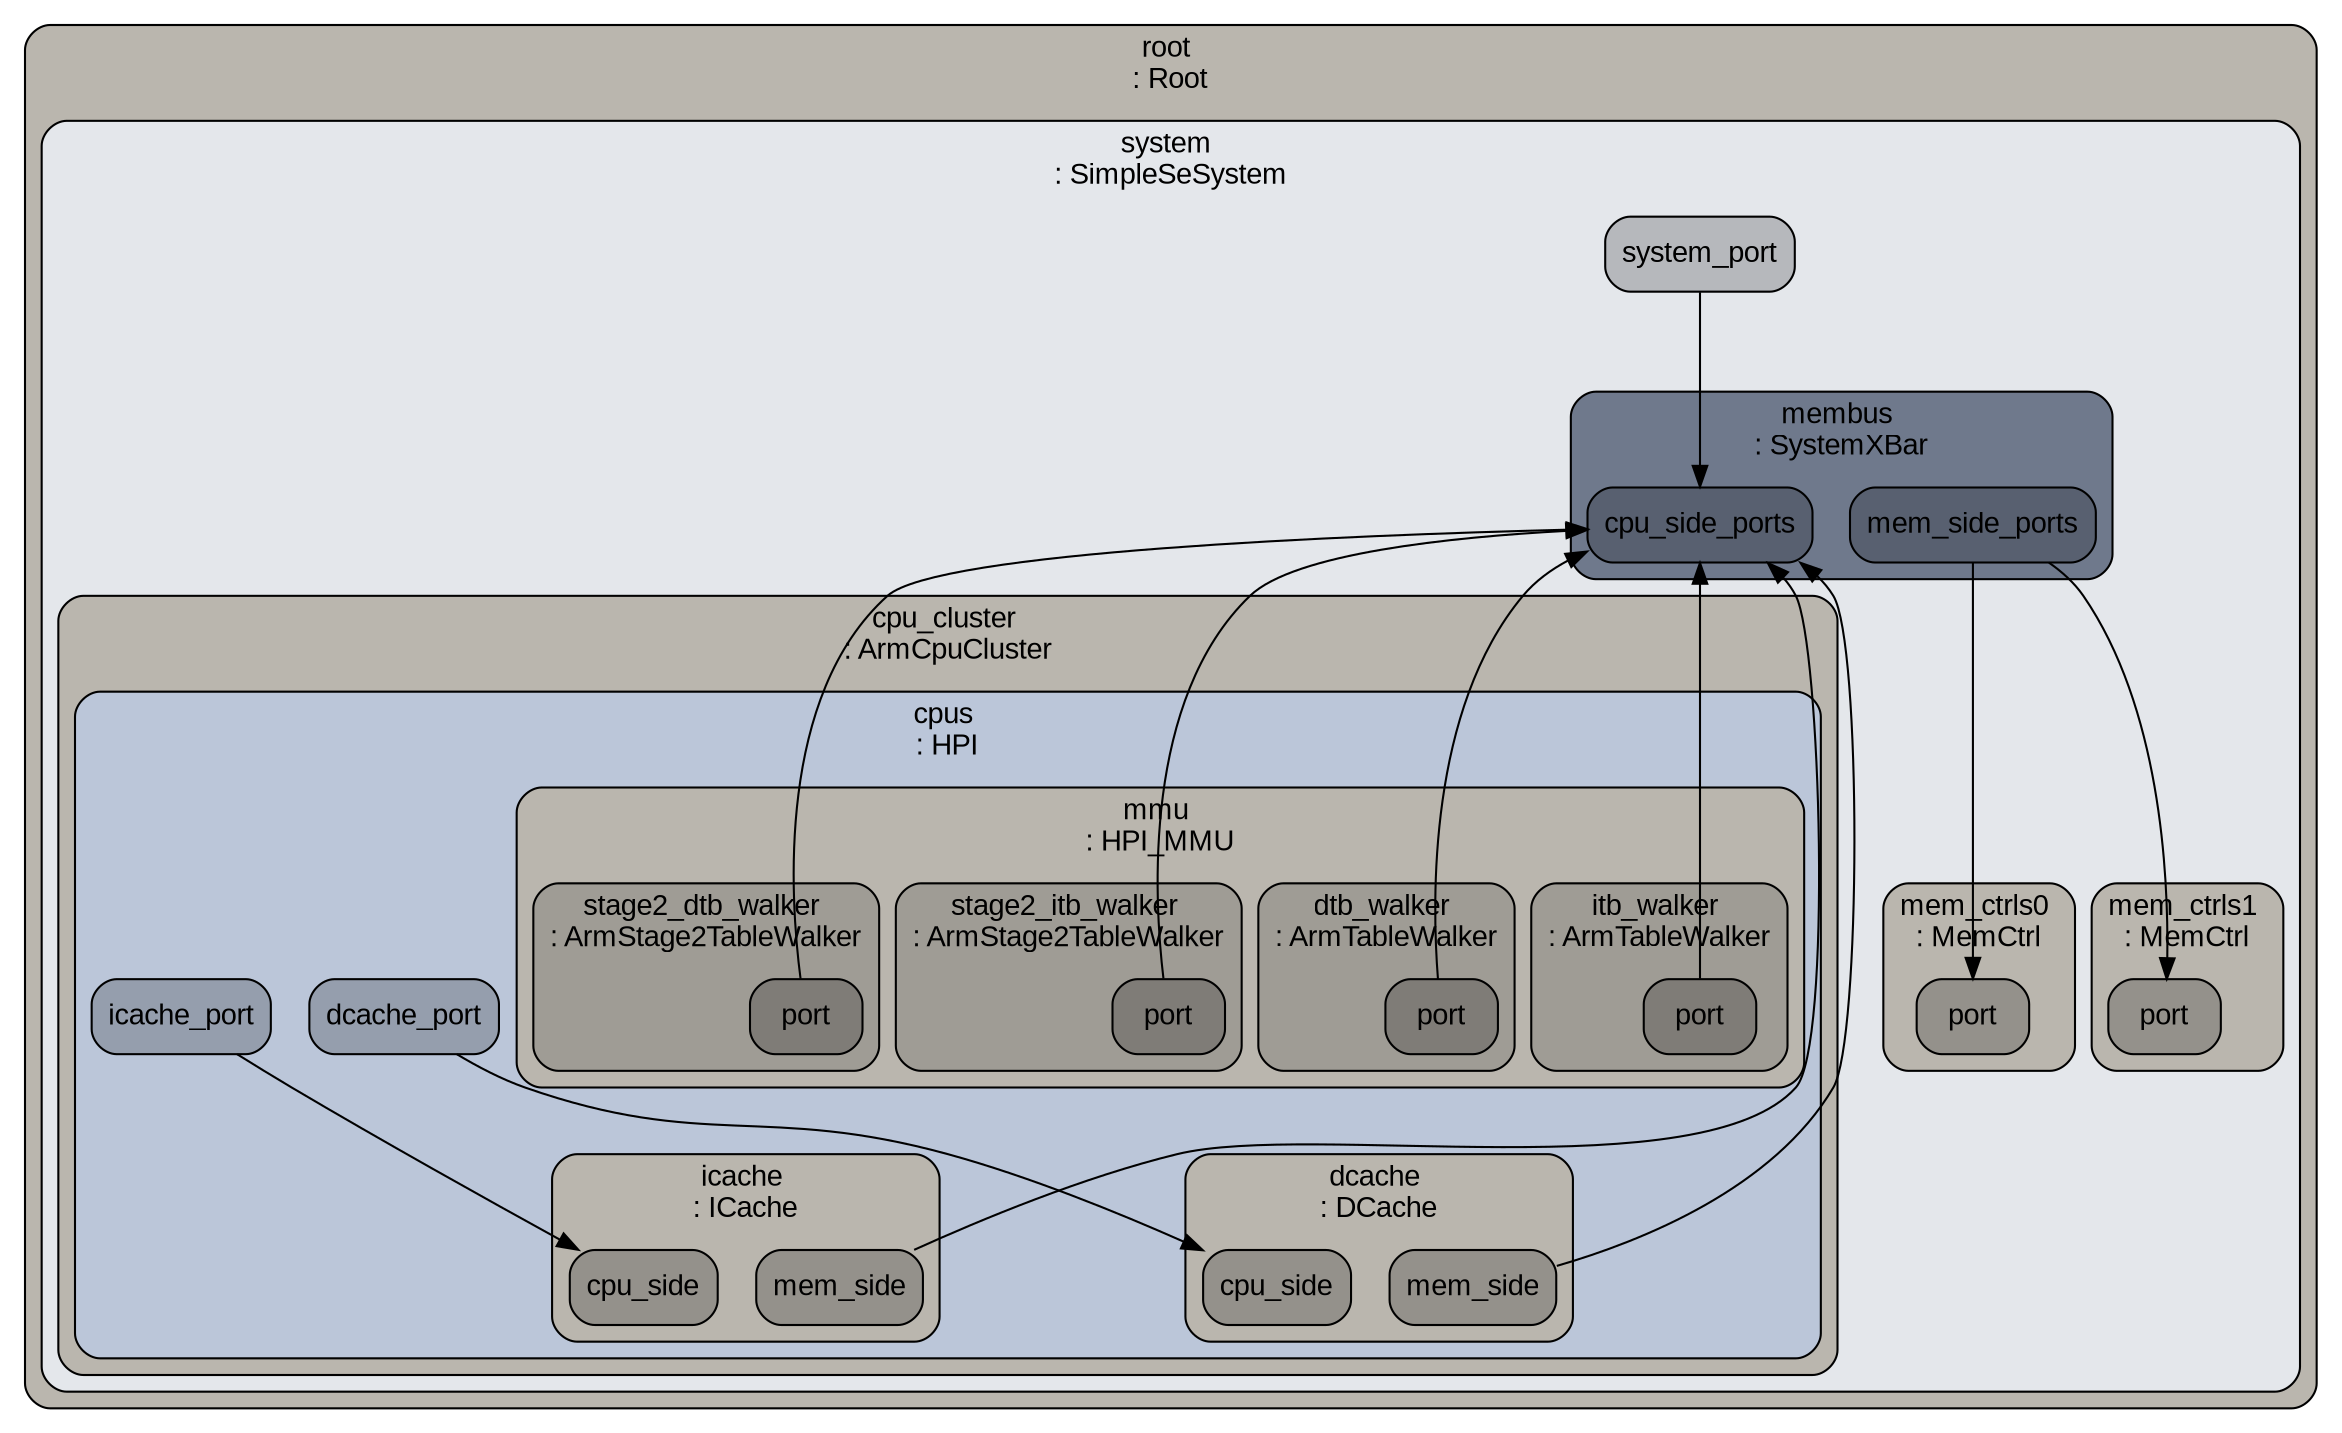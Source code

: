 digraph G {
ranksep="1.3";
subgraph cluster_root {
color="#000000";
fillcolor="#bab6ae";
fontcolor="#000000";
fontname=Arial;
fontsize=14;
label="root \n: Root";
shape=box;
style="rounded, filled";
tooltip="eventq_index&#61;0&#10;\full_system&#61;false&#10;\sim_quantum&#61;0&#10;\time_sync_enable&#61;false&#10;\time_sync_period&#61;100000000000&#10;\time_sync_spin_threshold&#61;100000000";
subgraph cluster_system {
color="#000000";
fillcolor="#e4e7eb";
fontcolor="#000000";
fontname=Arial;
fontsize=14;
label="system \n: SimpleSeSystem";
shape=box;
style="rounded, filled";
tooltip="auto_unlink_shared_backstore&#61;false&#10;\cache_line_size&#61;64&#10;\eventq_index&#61;0&#10;\exit_on_work_items&#61;false&#10;\init_param&#61;0&#10;\m5ops_base&#61;0&#10;\mem_mode&#61;timing&#10;\mem_ranges&#61;0:2147483648&#10;\memories&#61;system.mem_ctrls0.dram system.mem_ctrls1.dram&#10;\mmap_using_noreserve&#61;false&#10;\multi_thread&#61;false&#10;\num_work_ids&#61;16&#10;\readfile&#61;&#10;\redirect_paths&#61;&#10;\shadow_rom_ranges&#61;&#10;\shared_backstore&#61;&#10;\symbolfile&#61;&#10;\thermal_components&#61;&#10;\thermal_model&#61;Null&#10;\work_begin_ckpt_count&#61;0&#10;\work_begin_cpu_id_exit&#61;-1&#10;\work_begin_exit_count&#61;0&#10;\work_cpus_ckpt_count&#61;0&#10;\work_end_ckpt_count&#61;0&#10;\work_end_exit_count&#61;0&#10;\work_item_id&#61;-1&#10;\workload&#61;system.workload";
system_system_port [color="#000000", fillcolor="#b6b8bc", fontcolor="#000000", fontname=Arial, fontsize=14, label=system_port, shape=box, style="rounded, filled"];
subgraph cluster_system_dvfs_handler {
color="#000000";
fillcolor="#bab6ae";
fontcolor="#000000";
fontname=Arial;
fontsize=14;
label="dvfs_handler \n: DVFSHandler";
shape=box;
style="rounded, filled";
tooltip="domains&#61;&#10;\enable&#61;false&#10;\eventq_index&#61;0&#10;\sys_clk_domain&#61;system.clk_domain&#10;\transition_latency&#61;100000000";
}

subgraph cluster_system_voltage_domain {
color="#000000";
fillcolor="#bab6ae";
fontcolor="#000000";
fontname=Arial;
fontsize=14;
label="voltage_domain \n: VoltageDomain";
shape=box;
style="rounded, filled";
tooltip="eventq_index&#61;0&#10;\voltage&#61;3.3";
}

subgraph cluster_system_clk_domain {
color="#000000";
fillcolor="#bab6ae";
fontcolor="#000000";
fontname=Arial;
fontsize=14;
label="clk_domain \n: SrcClockDomain";
shape=box;
style="rounded, filled";
tooltip="clock&#61;1000&#10;\domain_id&#61;-1&#10;\eventq_index&#61;0&#10;\init_perf_level&#61;0&#10;\voltage_domain&#61;system.voltage_domain";
}

subgraph cluster_system_membus {
color="#000000";
fillcolor="#6f798c";
fontcolor="#000000";
fontname=Arial;
fontsize=14;
label="membus \n: SystemXBar";
shape=box;
style="rounded, filled";
tooltip="clk_domain&#61;system.clk_domain&#10;\eventq_index&#61;0&#10;\forward_latency&#61;4&#10;\frontend_latency&#61;3&#10;\header_latency&#61;1&#10;\max_outstanding_snoops&#61;512&#10;\max_routing_table_size&#61;512&#10;\point_of_coherency&#61;true&#10;\point_of_unification&#61;true&#10;\power_model&#61;&#10;\power_state&#61;system.membus.power_state&#10;\response_latency&#61;2&#10;\snoop_filter&#61;system.membus.snoop_filter&#10;\snoop_response_latency&#61;4&#10;\system&#61;system&#10;\use_default_range&#61;false&#10;\width&#61;16";
system_membus_cpu_side_ports [color="#000000", fillcolor="#586070", fontcolor="#000000", fontname=Arial, fontsize=14, label=cpu_side_ports, shape=box, style="rounded, filled"];
system_membus_mem_side_ports [color="#000000", fillcolor="#586070", fontcolor="#000000", fontname=Arial, fontsize=14, label=mem_side_ports, shape=box, style="rounded, filled"];
subgraph cluster_system_membus_snoop_filter {
color="#000000";
fillcolor="#bab6ae";
fontcolor="#000000";
fontname=Arial;
fontsize=14;
label="snoop_filter \n: SnoopFilter";
shape=box;
style="rounded, filled";
tooltip="eventq_index&#61;0&#10;\lookup_latency&#61;1&#10;\max_capacity&#61;8388608&#10;\system&#61;system";
}

subgraph cluster_system_membus_power_state {
color="#000000";
fillcolor="#bab6ae";
fontcolor="#000000";
fontname=Arial;
fontsize=14;
label="power_state \n: PowerState";
shape=box;
style="rounded, filled";
tooltip="clk_gate_bins&#61;20&#10;\clk_gate_max&#61;1000000000000&#10;\clk_gate_min&#61;1000&#10;\default_state&#61;UNDEFINED&#10;\eventq_index&#61;0&#10;\leaders&#61;&#10;\possible_states&#61;";
}

}

subgraph cluster_system_cpu_cluster {
color="#000000";
fillcolor="#bab6ae";
fontcolor="#000000";
fontname=Arial;
fontsize=14;
label="cpu_cluster \n: ArmCpuCluster";
shape=box;
style="rounded, filled";
tooltip="clk_domain&#61;system.cpu_cluster.clk_domain&#10;\eventq_index&#61;0&#10;\thermal_domain&#61;Null&#10;\voltage_domain&#61;system.cpu_cluster.voltage_domain";
subgraph cluster_system_cpu_cluster_voltage_domain {
color="#000000";
fillcolor="#9f9c95";
fontcolor="#000000";
fontname=Arial;
fontsize=14;
label="voltage_domain \n: VoltageDomain";
shape=box;
style="rounded, filled";
tooltip="eventq_index&#61;0&#10;\voltage&#61;1.2";
}

subgraph cluster_system_cpu_cluster_clk_domain {
color="#000000";
fillcolor="#9f9c95";
fontcolor="#000000";
fontname=Arial;
fontsize=14;
label="clk_domain \n: SrcClockDomain";
shape=box;
style="rounded, filled";
tooltip="clock&#61;250&#10;\domain_id&#61;-1&#10;\eventq_index&#61;0&#10;\init_perf_level&#61;0&#10;\voltage_domain&#61;system.cpu_cluster.voltage_domain";
}

subgraph cluster_system_cpu_cluster_cpus {
color="#000000";
fillcolor="#bbc6d9";
fontcolor="#000000";
fontname=Arial;
fontsize=14;
label="cpus \n: HPI";
shape=box;
style="rounded, filled";
tooltip="branchPred&#61;system.cpu_cluster.cpus.branchPred&#10;\checker&#61;Null&#10;\clk_domain&#61;system.cpu_cluster.clk_domain&#10;\cpu_id&#61;0&#10;\decodeCycleInput&#61;true&#10;\decodeInputBufferSize&#61;3&#10;\decodeInputWidth&#61;2&#10;\decodeToExecuteForwardDelay&#61;1&#10;\decoder&#61;system.cpu_cluster.cpus.decoder&#10;\do_checkpoint_insts&#61;true&#10;\do_statistics_insts&#61;true&#10;\enableIdling&#61;true&#10;\eventq_index&#61;0&#10;\executeAllowEarlyMemoryIssue&#61;true&#10;\executeBranchDelay&#61;1&#10;\executeCommitLimit&#61;2&#10;\executeCycleInput&#61;true&#10;\executeFuncUnits&#61;system.cpu_cluster.cpus.executeFuncUnits&#10;\executeInputBufferSize&#61;7&#10;\executeInputWidth&#61;2&#10;\executeIssueLimit&#61;2&#10;\executeLSQMaxStoreBufferStoresPerCycle&#61;2&#10;\executeLSQRequestsQueueSize&#61;1&#10;\executeLSQStoreBufferSize&#61;5&#10;\executeLSQTransfersQueueSize&#61;2&#10;\executeMaxAccessesInMemory&#61;2&#10;\executeMemoryCommitLimit&#61;1&#10;\executeMemoryIssueLimit&#61;1&#10;\executeMemoryWidth&#61;0&#10;\executeSetTraceTimeOnCommit&#61;true&#10;\executeSetTraceTimeOnIssue&#61;false&#10;\fetch1FetchLimit&#61;1&#10;\fetch1LineSnapWidth&#61;0&#10;\fetch1LineWidth&#61;0&#10;\fetch1ToFetch2BackwardDelay&#61;1&#10;\fetch1ToFetch2ForwardDelay&#61;1&#10;\fetch2CycleInput&#61;true&#10;\fetch2InputBufferSize&#61;2&#10;\fetch2ToDecodeForwardDelay&#61;1&#10;\function_trace&#61;false&#10;\function_trace_start&#61;0&#10;\interrupts&#61;system.cpu_cluster.cpus.interrupts&#10;\isa&#61;system.cpu_cluster.cpus.isa&#10;\max_insts_all_threads&#61;0&#10;\max_insts_any_thread&#61;0&#10;\mmu&#61;system.cpu_cluster.cpus.mmu&#10;\numThreads&#61;1&#10;\power_gating_on_idle&#61;false&#10;\power_model&#61;&#10;\power_state&#61;system.cpu_cluster.cpus.power_state&#10;\progress_interval&#61;0&#10;\pwr_gating_latency&#61;300&#10;\simpoint_start_insts&#61;&#10;\socket_id&#61;0&#10;\switched_out&#61;false&#10;\syscallRetryLatency&#61;10000&#10;\system&#61;system&#10;\threadPolicy&#61;RoundRobin&#10;\tracer&#61;system.cpu_cluster.cpus.tracer&#10;\workload&#61;system.cpu_cluster.cpus.workload";
system_cpu_cluster_cpus_icache_port [color="#000000", fillcolor="#959ead", fontcolor="#000000", fontname=Arial, fontsize=14, label=icache_port, shape=box, style="rounded, filled"];
system_cpu_cluster_cpus_dcache_port [color="#000000", fillcolor="#959ead", fontcolor="#000000", fontname=Arial, fontsize=14, label=dcache_port, shape=box, style="rounded, filled"];
subgraph cluster_system_cpu_cluster_cpus_executeFuncUnits {
color="#000000";
fillcolor="#bab6ae";
fontcolor="#000000";
fontname=Arial;
fontsize=14;
label="executeFuncUnits \n: HPI_FUPool";
shape=box;
style="rounded, filled";
tooltip="eventq_index&#61;0&#10;\funcUnits&#61;system.cpu_cluster.cpus.executeFuncUnits.funcUnits0 system.cpu_cluster.cpus.executeFuncUnits.funcUnits1 system.cpu_cluster.cpus.executeFuncUnits.funcUnits2 system.cpu_cluster.cpus.executeFuncUnits.funcUnits3 system.cpu_cluster.cpus.executeFuncUnits.funcUnits4 system.cpu_cluster.cpus.executeFuncUnits.funcUnits5 system.cpu_cluster.cpus.executeFuncUnits.funcUnits6";
subgraph cluster_system_cpu_cluster_cpus_executeFuncUnits_funcUnits0 {
color="#000000";
fillcolor="#9f9c95";
fontcolor="#000000";
fontname=Arial;
fontsize=14;
label="funcUnits0 \n: HPI_IntFU";
shape=box;
style="rounded, filled";
tooltip="cantForwardFromFUIndices&#61;&#10;\eventq_index&#61;0&#10;\issueLat&#61;1&#10;\opClasses&#61;system.cpu_cluster.cpus.executeFuncUnits.funcUnits0.opClasses&#10;\opLat&#61;3&#10;\timings&#61;system.cpu_cluster.cpus.executeFuncUnits.funcUnits0.timings00 system.cpu_cluster.cpus.executeFuncUnits.funcUnits0.timings01 system.cpu_cluster.cpus.executeFuncUnits.funcUnits0.timings02 system.cpu_cluster.cpus.executeFuncUnits.funcUnits0.timings03 system.cpu_cluster.cpus.executeFuncUnits.funcUnits0.timings04 system.cpu_cluster.cpus.executeFuncUnits.funcUnits0.timings05 system.cpu_cluster.cpus.executeFuncUnits.funcUnits0.timings06 system.cpu_cluster.cpus.executeFuncUnits.funcUnits0.timings07 system.cpu_cluster.cpus.executeFuncUnits.funcUnits0.timings08 system.cpu_cluster.cpus.executeFuncUnits.funcUnits0.timings09 system.cpu_cluster.cpus.executeFuncUnits.funcUnits0.timings10 system.cpu_cluster.cpus.executeFuncUnits.funcUnits0.timings11 system.cpu_cluster.cpus.executeFuncUnits.funcUnits0.timings12 system.cpu_cluster.cpus.executeFuncUnits.funcUnits0.timings13 system.cpu_cluster.cpus.executeFuncUnits.funcUnits0.timings14 system.cpu_cluster.cpus.executeFuncUnits.funcUnits0.timings15 system.cpu_cluster.cpus.executeFuncUnits.funcUnits0.timings16 system.cpu_cluster.cpus.executeFuncUnits.funcUnits0.timings17 system.cpu_cluster.cpus.executeFuncUnits.funcUnits0.timings18 system.cpu_cluster.cpus.executeFuncUnits.funcUnits0.timings19 system.cpu_cluster.cpus.executeFuncUnits.funcUnits0.timings20 system.cpu_cluster.cpus.executeFuncUnits.funcUnits0.timings21 system.cpu_cluster.cpus.executeFuncUnits.funcUnits0.timings22 system.cpu_cluster.cpus.executeFuncUnits.funcUnits0.timings23 system.cpu_cluster.cpus.executeFuncUnits.funcUnits0.timings24 system.cpu_cluster.cpus.executeFuncUnits.funcUnits0.timings25 system.cpu_cluster.cpus.executeFuncUnits.funcUnits0.timings26 system.cpu_cluster.cpus.executeFuncUnits.funcUnits0.timings27 system.cpu_cluster.cpus.executeFuncUnits.funcUnits0.timings28 system.cpu_cluster.cpus.executeFuncUnits.funcUnits0.timings29 system.cpu_cluster.cpus.executeFuncUnits.funcUnits0.timings30 system.cpu_cluster.cpus.executeFuncUnits.funcUnits0.timings31 system.cpu_cluster.cpus.executeFuncUnits.funcUnits0.timings32 system.cpu_cluster.cpus.executeFuncUnits.funcUnits0.timings33 system.cpu_cluster.cpus.executeFuncUnits.funcUnits0.timings34 system.cpu_cluster.cpus.executeFuncUnits.funcUnits0.timings35 system.cpu_cluster.cpus.executeFuncUnits.funcUnits0.timings36 system.cpu_cluster.cpus.executeFuncUnits.funcUnits0.timings37 system.cpu_cluster.cpus.executeFuncUnits.funcUnits0.timings38 system.cpu_cluster.cpus.executeFuncUnits.funcUnits0.timings39 system.cpu_cluster.cpus.executeFuncUnits.funcUnits0.timings40 system.cpu_cluster.cpus.executeFuncUnits.funcUnits0.timings41 system.cpu_cluster.cpus.executeFuncUnits.funcUnits0.timings42";
subgraph cluster_system_cpu_cluster_cpus_executeFuncUnits_funcUnits0_opClasses {
color="#000000";
fillcolor="#84827c";
fontcolor="#000000";
fontname=Arial;
fontsize=14;
label="opClasses \n: MinorOpClassSet";
shape=box;
style="rounded, filled";
tooltip="eventq_index&#61;0&#10;\opClasses&#61;system.cpu_cluster.cpus.executeFuncUnits.funcUnits0.opClasses.opClasses";
subgraph cluster_system_cpu_cluster_cpus_executeFuncUnits_funcUnits0_opClasses_opClasses {
color="#000000";
fillcolor="#6a6863";
fontcolor="#000000";
fontname=Arial;
fontsize=14;
label="opClasses \n: MinorOpClass";
shape=box;
style="rounded, filled";
tooltip="eventq_index&#61;0&#10;\opClass&#61;IntAlu";
}

}

subgraph cluster_system_cpu_cluster_cpus_executeFuncUnits_funcUnits0_timings00 {
color="#000000";
fillcolor="#84827c";
fontcolor="#000000";
fontname=Arial;
fontsize=14;
label="timings00 \n: HPI_SSAT_USAT_no_shift_A1";
shape=box;
style="rounded, filled";
tooltip="description&#61;HPI_SSAT_USAT_no_shift_A1&#10;\eventq_index&#61;0&#10;\extraAssumedLat&#61;0&#10;\extraCommitLat&#61;0&#10;\extraCommitLatExpr&#61;Null&#10;\mask&#61;120521232368&#10;\match&#61;111149072&#10;\opClasses&#61;system.cpu_cluster.cpus.executeFuncUnits.funcUnits0.timings00.opClasses&#10;\srcRegsRelativeLats&#61;0 0 0 2 0&#10;\suppress&#61;false";
subgraph cluster_system_cpu_cluster_cpus_executeFuncUnits_funcUnits0_timings00_opClasses {
color="#000000";
fillcolor="#6a6863";
fontcolor="#000000";
fontname=Arial;
fontsize=14;
label="opClasses \n: MinorOpClassSet";
shape=box;
style="rounded, filled";
tooltip="eventq_index&#61;0&#10;\opClasses&#61;";
}

}

subgraph cluster_system_cpu_cluster_cpus_executeFuncUnits_funcUnits0_timings01 {
color="#000000";
fillcolor="#84827c";
fontcolor="#000000";
fontname=Arial;
fontsize=14;
label="timings01 \n: HPI_SSAT_USAT_shift_A1";
shape=box;
style="rounded, filled";
tooltip="description&#61;HPI_SSAT_USAT_shift_A1&#10;\eventq_index&#61;0&#10;\extraAssumedLat&#61;0&#10;\extraCommitLat&#61;0&#10;\extraCommitLatExpr&#61;Null&#10;\mask&#61;120521228336&#10;\match&#61;111149072&#10;\opClasses&#61;system.cpu_cluster.cpus.executeFuncUnits.funcUnits0.timings01.opClasses&#10;\srcRegsRelativeLats&#61;0 0 0 1 0&#10;\suppress&#61;false";
subgraph cluster_system_cpu_cluster_cpus_executeFuncUnits_funcUnits0_timings01_opClasses {
color="#000000";
fillcolor="#6a6863";
fontcolor="#000000";
fontname=Arial;
fontsize=14;
label="opClasses \n: MinorOpClassSet";
shape=box;
style="rounded, filled";
tooltip="eventq_index&#61;0&#10;\opClasses&#61;";
}

}

subgraph cluster_system_cpu_cluster_cpus_executeFuncUnits_funcUnits0_timings02 {
color="#000000";
fillcolor="#84827c";
fontcolor="#000000";
fontname=Arial;
fontsize=14;
label="timings02 \n: HPI_SSAT16_USAT16_A1";
shape=box;
style="rounded, filled";
tooltip="description&#61;HPI_SSAT16_USAT16_A1&#10;\eventq_index&#61;0&#10;\extraAssumedLat&#61;0&#10;\extraCommitLat&#61;0&#10;\extraCommitLatExpr&#61;Null&#10;\mask&#61;120522277104&#10;\match&#61;111149104&#10;\opClasses&#61;system.cpu_cluster.cpus.executeFuncUnits.funcUnits0.timings02.opClasses&#10;\srcRegsRelativeLats&#61;0 0 0 2 0&#10;\suppress&#61;false";
subgraph cluster_system_cpu_cluster_cpus_executeFuncUnits_funcUnits0_timings02_opClasses {
color="#000000";
fillcolor="#6a6863";
fontcolor="#000000";
fontname=Arial;
fontsize=14;
label="opClasses \n: MinorOpClassSet";
shape=box;
style="rounded, filled";
tooltip="eventq_index&#61;0&#10;\opClasses&#61;";
}

}

subgraph cluster_system_cpu_cluster_cpus_executeFuncUnits_funcUnits0_timings03 {
color="#000000";
fillcolor="#84827c";
fontcolor="#000000";
fontname=Arial;
fontsize=14;
label="timings03 \n: HPI_QADD_QSUB_A1";
shape=box;
style="rounded, filled";
tooltip="description&#61;HPI_QADD_QSUB_A1&#10;\eventq_index&#61;0&#10;\extraAssumedLat&#61;0&#10;\extraCommitLat&#61;0&#10;\extraCommitLatExpr&#61;Null&#10;\mask&#61;120524374256&#10;\match&#61;16777296&#10;\opClasses&#61;system.cpu_cluster.cpus.executeFuncUnits.funcUnits0.timings03.opClasses&#10;\srcRegsRelativeLats&#61;0 0 0 1 1 0&#10;\suppress&#61;false";
subgraph cluster_system_cpu_cluster_cpus_executeFuncUnits_funcUnits0_timings03_opClasses {
color="#000000";
fillcolor="#6a6863";
fontcolor="#000000";
fontname=Arial;
fontsize=14;
label="opClasses \n: MinorOpClassSet";
shape=box;
style="rounded, filled";
tooltip="eventq_index&#61;0&#10;\opClasses&#61;";
}

}

subgraph cluster_system_cpu_cluster_cpus_executeFuncUnits_funcUnits0_timings04 {
color="#000000";
fillcolor="#84827c";
fontcolor="#000000";
fontname=Arial;
fontsize=14;
label="timings04 \n: HPI_QADD_QSUB_T1";
shape=box;
style="rounded, filled";
tooltip="description&#61;HPI_QADD_QSUB_T1&#10;\eventq_index&#61;0&#10;\extraAssumedLat&#61;0&#10;\extraCommitLat&#61;0&#10;\extraCommitLatExpr&#61;Null&#10;\mask&#61;124553064656&#10;\match&#61;107281969280&#10;\opClasses&#61;system.cpu_cluster.cpus.executeFuncUnits.funcUnits0.timings04.opClasses&#10;\srcRegsRelativeLats&#61;0 0 0 1 1 0&#10;\suppress&#61;false";
subgraph cluster_system_cpu_cluster_cpus_executeFuncUnits_funcUnits0_timings04_opClasses {
color="#000000";
fillcolor="#6a6863";
fontcolor="#000000";
fontname=Arial;
fontsize=14;
label="opClasses \n: MinorOpClassSet";
shape=box;
style="rounded, filled";
tooltip="eventq_index&#61;0&#10;\opClasses&#61;";
}

}

subgraph cluster_system_cpu_cluster_cpus_executeFuncUnits_funcUnits0_timings05 {
color="#000000";
fillcolor="#84827c";
fontcolor="#000000";
fontname=Arial;
fontsize=14;
label="timings05 \n: HPI_QADD_ETC_A1";
shape=box;
style="rounded, filled";
tooltip="description&#61;HPI_QADD_ETC_A1&#10;\eventq_index&#61;0&#10;\extraAssumedLat&#61;0&#10;\extraCommitLat&#61;0&#10;\extraCommitLatExpr&#61;Null&#10;\mask&#61;120522276880&#10;\match&#61;102760464&#10;\opClasses&#61;system.cpu_cluster.cpus.executeFuncUnits.funcUnits0.timings05.opClasses&#10;\srcRegsRelativeLats&#61;0 0 0 1 1 0&#10;\suppress&#61;false";
subgraph cluster_system_cpu_cluster_cpus_executeFuncUnits_funcUnits0_timings05_opClasses {
color="#000000";
fillcolor="#6a6863";
fontcolor="#000000";
fontname=Arial;
fontsize=14;
label="opClasses \n: MinorOpClassSet";
shape=box;
style="rounded, filled";
tooltip="eventq_index&#61;0&#10;\opClasses&#61;";
}

}

subgraph cluster_system_cpu_cluster_cpus_executeFuncUnits_funcUnits0_timings06 {
color="#000000";
fillcolor="#84827c";
fontcolor="#000000";
fontname=Arial;
fontsize=14;
label="timings06 \n: HPI_QASX_QSAX_UQASX_UQSAX_T1";
shape=box;
style="rounded, filled";
tooltip="description&#61;HPI_QASX_QSAX_UQASX_UQSAX_T1&#10;\eventq_index&#61;0&#10;\extraAssumedLat&#61;0&#10;\extraCommitLat&#61;0&#10;\extraCommitLatExpr&#61;Null&#10;\mask&#61;124548870320&#10;\match&#61;107284066320&#10;\opClasses&#61;system.cpu_cluster.cpus.executeFuncUnits.funcUnits0.timings06.opClasses&#10;\srcRegsRelativeLats&#61;0 0 0 1 1 0&#10;\suppress&#61;false";
subgraph cluster_system_cpu_cluster_cpus_executeFuncUnits_funcUnits0_timings06_opClasses {
color="#000000";
fillcolor="#6a6863";
fontcolor="#000000";
fontname=Arial;
fontsize=14;
label="opClasses \n: MinorOpClassSet";
shape=box;
style="rounded, filled";
tooltip="eventq_index&#61;0&#10;\opClasses&#61;";
}

}

subgraph cluster_system_cpu_cluster_cpus_executeFuncUnits_funcUnits0_timings07 {
color="#000000";
fillcolor="#84827c";
fontcolor="#000000";
fontname=Arial;
fontsize=14;
label="timings07 \n: HPI_QADD_ETC_T1";
shape=box;
style="rounded, filled";
tooltip="description&#61;HPI_QADD_ETC_T1&#10;\eventq_index&#61;0&#10;\extraAssumedLat&#61;0&#10;\extraCommitLat&#61;0&#10;\extraCommitLatExpr&#61;Null&#10;\mask&#61;124547821744&#10;\match&#61;107281969168&#10;\opClasses&#61;system.cpu_cluster.cpus.executeFuncUnits.funcUnits0.timings07.opClasses&#10;\srcRegsRelativeLats&#61;0 0 0 1 1 0&#10;\suppress&#61;false";
subgraph cluster_system_cpu_cluster_cpus_executeFuncUnits_funcUnits0_timings07_opClasses {
color="#000000";
fillcolor="#6a6863";
fontcolor="#000000";
fontname=Arial;
fontsize=14;
label="opClasses \n: MinorOpClassSet";
shape=box;
style="rounded, filled";
tooltip="eventq_index&#61;0&#10;\opClasses&#61;";
}

}

subgraph cluster_system_cpu_cluster_cpus_executeFuncUnits_funcUnits0_timings08 {
color="#000000";
fillcolor="#84827c";
fontcolor="#000000";
fontname=Arial;
fontsize=14;
label="timings08 \n: HPI_USUB_ETC_A1";
shape=box;
style="rounded, filled";
tooltip="description&#61;HPI_USUB_ETC_A1&#10;\eventq_index&#61;0&#10;\extraAssumedLat&#61;0&#10;\extraCommitLat&#61;0&#10;\extraCommitLatExpr&#61;Null&#10;\mask&#61;120520179824&#10;\match&#61;101711984&#10;\opClasses&#61;system.cpu_cluster.cpus.executeFuncUnits.funcUnits0.timings08.opClasses&#10;\srcRegsRelativeLats&#61;0 0 0 2 2 0&#10;\suppress&#61;false";
subgraph cluster_system_cpu_cluster_cpus_executeFuncUnits_funcUnits0_timings08_opClasses {
color="#000000";
fillcolor="#6a6863";
fontcolor="#000000";
fontname=Arial;
fontsize=14;
label="opClasses \n: MinorOpClassSet";
shape=box;
style="rounded, filled";
tooltip="eventq_index&#61;0&#10;\opClasses&#61;";
}

}

subgraph cluster_system_cpu_cluster_cpus_executeFuncUnits_funcUnits0_timings09 {
color="#000000";
fillcolor="#84827c";
fontcolor="#000000";
fontname=Arial;
fontsize=14;
label="timings09 \n: HPI_ADD_ETC_A1";
shape=box;
style="rounded, filled";
tooltip="description&#61;HPI_ADD_ETC_A1&#10;\eventq_index&#61;0&#10;\extraAssumedLat&#61;0&#10;\extraCommitLat&#61;0&#10;\extraCommitLatExpr&#61;Null&#10;\mask&#61;120520179824&#10;\match&#61;101711888&#10;\opClasses&#61;system.cpu_cluster.cpus.executeFuncUnits.funcUnits0.timings09.opClasses&#10;\srcRegsRelativeLats&#61;0 0 0 2 2 0&#10;\suppress&#61;false";
subgraph cluster_system_cpu_cluster_cpus_executeFuncUnits_funcUnits0_timings09_opClasses {
color="#000000";
fillcolor="#6a6863";
fontcolor="#000000";
fontname=Arial;
fontsize=14;
label="opClasses \n: MinorOpClassSet";
shape=box;
style="rounded, filled";
tooltip="eventq_index&#61;0&#10;\opClasses&#61;";
}

}

subgraph cluster_system_cpu_cluster_cpus_executeFuncUnits_funcUnits0_timings10 {
color="#000000";
fillcolor="#84827c";
fontcolor="#000000";
fontname=Arial;
fontsize=14;
label="timings10 \n: HPI_ADD_ETC_T1";
shape=box;
style="rounded, filled";
tooltip="description&#61;HPI_ADD_ETC_A1&#10;\eventq_index&#61;0&#10;\extraAssumedLat&#61;0&#10;\extraCommitLat&#61;0&#10;\extraCommitLatExpr&#61;Null&#10;\mask&#61;124552016016&#10;\match&#61;107281969152&#10;\opClasses&#61;system.cpu_cluster.cpus.executeFuncUnits.funcUnits0.timings10.opClasses&#10;\srcRegsRelativeLats&#61;0 0 0 2 2 0&#10;\suppress&#61;false";
subgraph cluster_system_cpu_cluster_cpus_executeFuncUnits_funcUnits0_timings10_opClasses {
color="#000000";
fillcolor="#6a6863";
fontcolor="#000000";
fontname=Arial;
fontsize=14;
label="opClasses \n: MinorOpClassSet";
shape=box;
style="rounded, filled";
tooltip="eventq_index&#61;0&#10;\opClasses&#61;";
}

}

subgraph cluster_system_cpu_cluster_cpus_executeFuncUnits_funcUnits0_timings11 {
color="#000000";
fillcolor="#84827c";
fontcolor="#000000";
fontname=Arial;
fontsize=14;
label="timings11 \n: HPI_QDADD_QDSUB_A1";
shape=box;
style="rounded, filled";
tooltip="description&#61;HPI_QDADD_QSUB_A1&#10;\eventq_index&#61;0&#10;\extraAssumedLat&#61;0&#10;\extraCommitLat&#61;0&#10;\extraCommitLatExpr&#61;Null&#10;\mask&#61;120524374256&#10;\match&#61;20971600&#10;\opClasses&#61;system.cpu_cluster.cpus.executeFuncUnits.funcUnits0.timings11.opClasses&#10;\srcRegsRelativeLats&#61;0 0 0 0 1 0&#10;\suppress&#61;false";
subgraph cluster_system_cpu_cluster_cpus_executeFuncUnits_funcUnits0_timings11_opClasses {
color="#000000";
fillcolor="#6a6863";
fontcolor="#000000";
fontname=Arial;
fontsize=14;
label="opClasses \n: MinorOpClassSet";
shape=box;
style="rounded, filled";
tooltip="eventq_index&#61;0&#10;\opClasses&#61;";
}

}

subgraph cluster_system_cpu_cluster_cpus_executeFuncUnits_funcUnits0_timings12 {
color="#000000";
fillcolor="#84827c";
fontcolor="#000000";
fontname=Arial;
fontsize=14;
label="timings12 \n: HPI_QDADD_QDSUB_T1";
shape=box;
style="rounded, filled";
tooltip="description&#61;HPI_QDADD_QDSUB_T1&#10;\eventq_index&#61;0&#10;\extraAssumedLat&#61;0&#10;\extraCommitLat&#61;0&#10;\extraCommitLatExpr&#61;Null&#10;\mask&#61;124553064656&#10;\match&#61;107281969296&#10;\opClasses&#61;system.cpu_cluster.cpus.executeFuncUnits.funcUnits0.timings12.opClasses&#10;\srcRegsRelativeLats&#61;0 0 0 0 1 0&#10;\suppress&#61;false";
subgraph cluster_system_cpu_cluster_cpus_executeFuncUnits_funcUnits0_timings12_opClasses {
color="#000000";
fillcolor="#6a6863";
fontcolor="#000000";
fontname=Arial;
fontsize=14;
label="opClasses \n: MinorOpClassSet";
shape=box;
style="rounded, filled";
tooltip="eventq_index&#61;0&#10;\opClasses&#61;";
}

}

subgraph cluster_system_cpu_cluster_cpus_executeFuncUnits_funcUnits0_timings13 {
color="#000000";
fillcolor="#84827c";
fontcolor="#000000";
fontname=Arial;
fontsize=14;
label="timings13 \n: HPI_SASX_SHASX_UASX_UHASX_A1";
shape=box;
style="rounded, filled";
tooltip="description&#61;HPI_SASX_SHASX_UASX_UHASX_A1&#10;\eventq_index&#61;0&#10;\extraAssumedLat&#61;0&#10;\extraCommitLat&#61;0&#10;\extraCommitLatExpr&#61;Null&#10;\mask&#61;120520179952&#10;\match&#61;101711920&#10;\opClasses&#61;system.cpu_cluster.cpus.executeFuncUnits.funcUnits0.timings13.opClasses&#10;\srcRegsRelativeLats&#61;3 3 2 2 2 1 0&#10;\suppress&#61;false";
subgraph cluster_system_cpu_cluster_cpus_executeFuncUnits_funcUnits0_timings13_opClasses {
color="#000000";
fillcolor="#6a6863";
fontcolor="#000000";
fontname=Arial;
fontsize=14;
label="opClasses \n: MinorOpClassSet";
shape=box;
style="rounded, filled";
tooltip="eventq_index&#61;0&#10;\opClasses&#61;";
}

}

subgraph cluster_system_cpu_cluster_cpus_executeFuncUnits_funcUnits0_timings14 {
color="#000000";
fillcolor="#84827c";
fontcolor="#000000";
fontname=Arial;
fontsize=14;
label="timings14 \n: HPI_SHSAX_SSAX_UHSAX_USAX_A1";
shape=box;
style="rounded, filled";
tooltip="description&#61;HPI_SHSAX_SSAX_UHSAX_USAX_A1&#10;\eventq_index&#61;0&#10;\extraAssumedLat&#61;0&#10;\extraCommitLat&#61;0&#10;\extraCommitLatExpr&#61;Null&#10;\mask&#61;120520179952&#10;\match&#61;101711952&#10;\opClasses&#61;system.cpu_cluster.cpus.executeFuncUnits.funcUnits0.timings14.opClasses&#10;\srcRegsRelativeLats&#61;3 3 2 2 2 1 0&#10;\suppress&#61;false";
subgraph cluster_system_cpu_cluster_cpus_executeFuncUnits_funcUnits0_timings14_opClasses {
color="#000000";
fillcolor="#6a6863";
fontcolor="#000000";
fontname=Arial;
fontsize=14;
label="opClasses \n: MinorOpClassSet";
shape=box;
style="rounded, filled";
tooltip="eventq_index&#61;0&#10;\opClasses&#61;";
}

}

subgraph cluster_system_cpu_cluster_cpus_executeFuncUnits_funcUnits0_timings15 {
color="#000000";
fillcolor="#84827c";
fontcolor="#000000";
fontname=Arial;
fontsize=14;
label="timings15 \n: HPI_SXTB_SXTB16_SXTH_UXTB_UXTB16_UXTH_A1";
shape=box;
style="rounded, filled";
tooltip="description&#61;HPI_SXTB_SXTB16_SXTH_UXTB_UXTB16_UXTH_A1&#10;\eventq_index&#61;0&#10;\extraAssumedLat&#61;0&#10;\extraCommitLat&#61;0&#10;\extraCommitLatExpr&#61;Null&#10;\mask&#61;120520114416&#10;\match&#61;110035056&#10;\opClasses&#61;system.cpu_cluster.cpus.executeFuncUnits.funcUnits0.timings15.opClasses&#10;\srcRegsRelativeLats&#61;0 0 0 2 0&#10;\suppress&#61;false";
subgraph cluster_system_cpu_cluster_cpus_executeFuncUnits_funcUnits0_timings15_opClasses {
color="#000000";
fillcolor="#6a6863";
fontcolor="#000000";
fontname=Arial;
fontsize=14;
label="opClasses \n: MinorOpClassSet";
shape=box;
style="rounded, filled";
tooltip="eventq_index&#61;0&#10;\opClasses&#61;";
}

}

subgraph cluster_system_cpu_cluster_cpus_executeFuncUnits_funcUnits0_timings16 {
color="#000000";
fillcolor="#84827c";
fontcolor="#000000";
fontname=Arial;
fontsize=14;
label="timings16 \n: HPI_SXTAB_SXTAB16_SXTAH_UXTAB_UXTAB16_UXTAH_A1";
shape=box;
style="rounded, filled";
tooltip="description&#61;HPI_SXTAB_SXTAB16_SXTAH_UXTAB_UXTAB16_UXTAH_A1&#10;\eventq_index&#61;0&#10;\extraAssumedLat&#61;0&#10;\extraCommitLat&#61;0&#10;\extraCommitLatExpr&#61;Null&#10;\mask&#61;120519131376&#10;\match&#61;109052016&#10;\opClasses&#61;system.cpu_cluster.cpus.executeFuncUnits.funcUnits0.timings16.opClasses&#10;\srcRegsRelativeLats&#61;0 0 0 1 2 0&#10;\suppress&#61;false";
subgraph cluster_system_cpu_cluster_cpus_executeFuncUnits_funcUnits0_timings16_opClasses {
color="#000000";
fillcolor="#6a6863";
fontcolor="#000000";
fontname=Arial;
fontsize=14;
label="opClasses \n: MinorOpClassSet";
shape=box;
style="rounded, filled";
tooltip="eventq_index&#61;0&#10;\opClasses&#61;";
}

}

subgraph cluster_system_cpu_cluster_cpus_executeFuncUnits_funcUnits0_timings17 {
color="#000000";
fillcolor="#84827c";
fontcolor="#000000";
fontname=Arial;
fontsize=14;
label="timings17 \n: HPI_SXTAB_T1";
shape=box;
style="rounded, filled";
tooltip="description&#61;HPI_SXTAB_T1&#10;\eventq_index&#61;0&#10;\extraAssumedLat&#61;0&#10;\extraCommitLat&#61;0&#10;\extraCommitLatExpr&#61;Null&#10;\mask&#61;124553064576&#10;\match&#61;107277774976&#10;\opClasses&#61;system.cpu_cluster.cpus.executeFuncUnits.funcUnits0.timings17.opClasses&#10;\srcRegsRelativeLats&#61;0 0 0 1 2 0&#10;\suppress&#61;false";
subgraph cluster_system_cpu_cluster_cpus_executeFuncUnits_funcUnits0_timings17_opClasses {
color="#000000";
fillcolor="#6a6863";
fontcolor="#000000";
fontname=Arial;
fontsize=14;
label="opClasses \n: MinorOpClassSet";
shape=box;
style="rounded, filled";
tooltip="eventq_index&#61;0&#10;\opClasses&#61;";
}

}

subgraph cluster_system_cpu_cluster_cpus_executeFuncUnits_funcUnits0_timings18 {
color="#000000";
fillcolor="#84827c";
fontcolor="#000000";
fontname=Arial;
fontsize=14;
label="timings18 \n: HPI_SXTAB16_T1";
shape=box;
style="rounded, filled";
tooltip="description&#61;HPI_SXTAB16_T1&#10;\eventq_index&#61;0&#10;\extraAssumedLat&#61;0&#10;\extraCommitLat&#61;0&#10;\extraCommitLatExpr&#61;Null&#10;\mask&#61;124553064576&#10;\match&#61;107275677824&#10;\opClasses&#61;system.cpu_cluster.cpus.executeFuncUnits.funcUnits0.timings18.opClasses&#10;\srcRegsRelativeLats&#61;0 0 0 1 2 0&#10;\suppress&#61;false";
subgraph cluster_system_cpu_cluster_cpus_executeFuncUnits_funcUnits0_timings18_opClasses {
color="#000000";
fillcolor="#6a6863";
fontcolor="#000000";
fontname=Arial;
fontsize=14;
label="opClasses \n: MinorOpClassSet";
shape=box;
style="rounded, filled";
tooltip="eventq_index&#61;0&#10;\opClasses&#61;";
}

}

subgraph cluster_system_cpu_cluster_cpus_executeFuncUnits_funcUnits0_timings19 {
color="#000000";
fillcolor="#84827c";
fontcolor="#000000";
fontname=Arial;
fontsize=14;
label="timings19 \n: HPI_SXTAH_T1";
shape=box;
style="rounded, filled";
tooltip="description&#61;HPI_SXTAH_T1&#10;\eventq_index&#61;0&#10;\extraAssumedLat&#61;0&#10;\extraCommitLat&#61;0&#10;\extraCommitLatExpr&#61;Null&#10;\mask&#61;124553064576&#10;\match&#61;107273580672&#10;\opClasses&#61;system.cpu_cluster.cpus.executeFuncUnits.funcUnits0.timings19.opClasses&#10;\srcRegsRelativeLats&#61;0 0 0 1 2 0&#10;\suppress&#61;false";
subgraph cluster_system_cpu_cluster_cpus_executeFuncUnits_funcUnits0_timings19_opClasses {
color="#000000";
fillcolor="#6a6863";
fontcolor="#000000";
fontname=Arial;
fontsize=14;
label="opClasses \n: MinorOpClassSet";
shape=box;
style="rounded, filled";
tooltip="eventq_index&#61;0&#10;\opClasses&#61;";
}

}

subgraph cluster_system_cpu_cluster_cpus_executeFuncUnits_funcUnits0_timings20 {
color="#000000";
fillcolor="#84827c";
fontcolor="#000000";
fontname=Arial;
fontsize=14;
label="timings20 \n: HPI_SXTB_T2";
shape=box;
style="rounded, filled";
tooltip="description&#61;HPI_SXTB_T2&#10;\eventq_index&#61;0&#10;\extraAssumedLat&#61;0&#10;\extraCommitLat&#61;0&#10;\extraCommitLatExpr&#61;Null&#10;\mask&#61;124554047616&#10;\match&#61;107278758016&#10;\opClasses&#61;system.cpu_cluster.cpus.executeFuncUnits.funcUnits0.timings20.opClasses&#10;\srcRegsRelativeLats&#61;0 0 0 1 2 0&#10;\suppress&#61;false";
subgraph cluster_system_cpu_cluster_cpus_executeFuncUnits_funcUnits0_timings20_opClasses {
color="#000000";
fillcolor="#6a6863";
fontcolor="#000000";
fontname=Arial;
fontsize=14;
label="opClasses \n: MinorOpClassSet";
shape=box;
style="rounded, filled";
tooltip="eventq_index&#61;0&#10;\opClasses&#61;";
}

}

subgraph cluster_system_cpu_cluster_cpus_executeFuncUnits_funcUnits0_timings21 {
color="#000000";
fillcolor="#84827c";
fontcolor="#000000";
fontname=Arial;
fontsize=14;
label="timings21 \n: HPI_SXTB16_T1";
shape=box;
style="rounded, filled";
tooltip="description&#61;HPI_SXTB16_T1&#10;\eventq_index&#61;0&#10;\extraAssumedLat&#61;0&#10;\extraCommitLat&#61;0&#10;\extraCommitLatExpr&#61;Null&#10;\mask&#61;124554047616&#10;\match&#61;107276660864&#10;\opClasses&#61;system.cpu_cluster.cpus.executeFuncUnits.funcUnits0.timings21.opClasses&#10;\srcRegsRelativeLats&#61;0 0 0 1 2 0&#10;\suppress&#61;false";
subgraph cluster_system_cpu_cluster_cpus_executeFuncUnits_funcUnits0_timings21_opClasses {
color="#000000";
fillcolor="#6a6863";
fontcolor="#000000";
fontname=Arial;
fontsize=14;
label="opClasses \n: MinorOpClassSet";
shape=box;
style="rounded, filled";
tooltip="eventq_index&#61;0&#10;\opClasses&#61;";
}

}

subgraph cluster_system_cpu_cluster_cpus_executeFuncUnits_funcUnits0_timings22 {
color="#000000";
fillcolor="#84827c";
fontcolor="#000000";
fontname=Arial;
fontsize=14;
label="timings22 \n: HPI_SXTH_T2";
shape=box;
style="rounded, filled";
tooltip="description&#61;HPI_SXTH_T2&#10;\eventq_index&#61;0&#10;\extraAssumedLat&#61;0&#10;\extraCommitLat&#61;0&#10;\extraCommitLatExpr&#61;Null&#10;\mask&#61;124554047616&#10;\match&#61;107274563712&#10;\opClasses&#61;system.cpu_cluster.cpus.executeFuncUnits.funcUnits0.timings22.opClasses&#10;\srcRegsRelativeLats&#61;0 0 0 1 2 0&#10;\suppress&#61;false";
subgraph cluster_system_cpu_cluster_cpus_executeFuncUnits_funcUnits0_timings22_opClasses {
color="#000000";
fillcolor="#6a6863";
fontcolor="#000000";
fontname=Arial;
fontsize=14;
label="opClasses \n: MinorOpClassSet";
shape=box;
style="rounded, filled";
tooltip="eventq_index&#61;0&#10;\opClasses&#61;";
}

}

subgraph cluster_system_cpu_cluster_cpus_executeFuncUnits_funcUnits0_timings23 {
color="#000000";
fillcolor="#84827c";
fontcolor="#000000";
fontname=Arial;
fontsize=14;
label="timings23 \n: HPI_PKH_A1";
shape=box;
style="rounded, filled";
tooltip="description&#61;HPI_PKH_A1&#10;\eventq_index&#61;0&#10;\extraAssumedLat&#61;0&#10;\extraCommitLat&#61;0&#10;\extraCommitLatExpr&#61;Null&#10;\mask&#61;120526471216&#10;\match&#61;109051920&#10;\opClasses&#61;system.cpu_cluster.cpus.executeFuncUnits.funcUnits0.timings23.opClasses&#10;\srcRegsRelativeLats&#61;0 0 0 2 1 0&#10;\suppress&#61;false";
subgraph cluster_system_cpu_cluster_cpus_executeFuncUnits_funcUnits0_timings23_opClasses {
color="#000000";
fillcolor="#6a6863";
fontcolor="#000000";
fontname=Arial;
fontsize=14;
label="opClasses \n: MinorOpClassSet";
shape=box;
style="rounded, filled";
tooltip="eventq_index&#61;0&#10;\opClasses&#61;";
}

}

subgraph cluster_system_cpu_cluster_cpus_executeFuncUnits_funcUnits0_timings24 {
color="#000000";
fillcolor="#84827c";
fontcolor="#000000";
fontname=Arial;
fontsize=14;
label="timings24 \n: HPI_PKH_T1";
shape=box;
style="rounded, filled";
tooltip="description&#61;HPI_PKH_T1&#10;\eventq_index&#61;0&#10;\extraAssumedLat&#61;0&#10;\extraCommitLat&#61;0&#10;\extraCommitLatExpr&#61;Null&#10;\mask&#61;124551954432&#10;\match&#61;107017666560&#10;\opClasses&#61;system.cpu_cluster.cpus.executeFuncUnits.funcUnits0.timings24.opClasses&#10;\srcRegsRelativeLats&#61;0 0 0 2 1 0&#10;\suppress&#61;false";
subgraph cluster_system_cpu_cluster_cpus_executeFuncUnits_funcUnits0_timings24_opClasses {
color="#000000";
fillcolor="#6a6863";
fontcolor="#000000";
fontname=Arial;
fontsize=14;
label="opClasses \n: MinorOpClassSet";
shape=box;
style="rounded, filled";
tooltip="eventq_index&#61;0&#10;\opClasses&#61;";
}

}

subgraph cluster_system_cpu_cluster_cpus_executeFuncUnits_funcUnits0_timings25 {
color="#000000";
fillcolor="#84827c";
fontcolor="#000000";
fontname=Arial;
fontsize=14;
label="timings25 \n: HPI_SBFX_UBFX_A1";
shape=box;
style="rounded, filled";
tooltip="description&#61;HPI_SBFX_UBFX_A1&#10;\eventq_index&#61;0&#10;\extraAssumedLat&#61;0&#10;\extraCommitLat&#61;0&#10;\extraCommitLatExpr&#61;Null&#10;\mask&#61;120521228400&#10;\match&#61;127926352&#10;\opClasses&#61;system.cpu_cluster.cpus.executeFuncUnits.funcUnits0.timings25.opClasses&#10;\srcRegsRelativeLats&#61;0 0 0 1 0&#10;\suppress&#61;false";
subgraph cluster_system_cpu_cluster_cpus_executeFuncUnits_funcUnits0_timings25_opClasses {
color="#000000";
fillcolor="#6a6863";
fontcolor="#000000";
fontname=Arial;
fontsize=14;
label="opClasses \n: MinorOpClassSet";
shape=box;
style="rounded, filled";
tooltip="eventq_index&#61;0&#10;\opClasses&#61;";
}

}

subgraph cluster_system_cpu_cluster_cpus_executeFuncUnits_funcUnits0_timings26 {
color="#000000";
fillcolor="#84827c";
fontcolor="#000000";
fontname=Arial;
fontsize=14;
label="timings26 \n: HPI_SEL_A1";
shape=box;
style="rounded, filled";
tooltip="description&#61;HPI_SEL_A1&#10;\eventq_index&#61;0&#10;\extraAssumedLat&#61;0&#10;\extraCommitLat&#61;0&#10;\extraCommitLatExpr&#61;Null&#10;\mask&#61;120526471408&#10;\match&#61;109052080&#10;\opClasses&#61;system.cpu_cluster.cpus.executeFuncUnits.funcUnits0.timings26.opClasses&#10;\srcRegsRelativeLats&#61;0 0 0 0 2 2 0&#10;\suppress&#61;false";
subgraph cluster_system_cpu_cluster_cpus_executeFuncUnits_funcUnits0_timings26_opClasses {
color="#000000";
fillcolor="#6a6863";
fontcolor="#000000";
fontname=Arial;
fontsize=14;
label="opClasses \n: MinorOpClassSet";
shape=box;
style="rounded, filled";
tooltip="eventq_index&#61;0&#10;\opClasses&#61;";
}

}

subgraph cluster_system_cpu_cluster_cpus_executeFuncUnits_funcUnits0_timings27 {
color="#000000";
fillcolor="#84827c";
fontcolor="#000000";
fontname=Arial;
fontsize=14;
label="timings27 \n: HPI_RBIT_A1";
shape=box;
style="rounded, filled";
tooltip="description&#61;HPI_RBIT_A1&#10;\eventq_index&#61;0&#10;\extraAssumedLat&#61;0&#10;\extraCommitLat&#61;0&#10;\extraCommitLatExpr&#61;Null&#10;\mask&#61;120526471408&#10;\match&#61;116391984&#10;\opClasses&#61;system.cpu_cluster.cpus.executeFuncUnits.funcUnits0.timings27.opClasses&#10;\srcRegsRelativeLats&#61;0 0 0 1 0&#10;\suppress&#61;false";
subgraph cluster_system_cpu_cluster_cpus_executeFuncUnits_funcUnits0_timings27_opClasses {
color="#000000";
fillcolor="#6a6863";
fontcolor="#000000";
fontname=Arial;
fontsize=14;
label="opClasses \n: MinorOpClassSet";
shape=box;
style="rounded, filled";
tooltip="eventq_index&#61;0&#10;\opClasses&#61;";
}

}

subgraph cluster_system_cpu_cluster_cpus_executeFuncUnits_funcUnits0_timings28 {
color="#000000";
fillcolor="#84827c";
fontcolor="#000000";
fontname=Arial;
fontsize=14;
label="timings28 \n: HPI_REV_REV16_A1";
shape=box;
style="rounded, filled";
tooltip="description&#61;HPI_REV_REV16_A1&#10;\eventq_index&#61;0&#10;\extraAssumedLat&#61;0&#10;\extraCommitLat&#61;0&#10;\extraCommitLatExpr&#61;Null&#10;\mask&#61;120526471280&#10;\match&#61;112197680&#10;\opClasses&#61;system.cpu_cluster.cpus.executeFuncUnits.funcUnits0.timings28.opClasses&#10;\srcRegsRelativeLats&#61;0 0 0 1 0&#10;\suppress&#61;false";
subgraph cluster_system_cpu_cluster_cpus_executeFuncUnits_funcUnits0_timings28_opClasses {
color="#000000";
fillcolor="#6a6863";
fontcolor="#000000";
fontname=Arial;
fontsize=14;
label="opClasses \n: MinorOpClassSet";
shape=box;
style="rounded, filled";
tooltip="eventq_index&#61;0&#10;\opClasses&#61;";
}

}

subgraph cluster_system_cpu_cluster_cpus_executeFuncUnits_funcUnits0_timings29 {
color="#000000";
fillcolor="#84827c";
fontcolor="#000000";
fontname=Arial;
fontsize=14;
label="timings29 \n: HPI_REVSH_A1";
shape=box;
style="rounded, filled";
tooltip="description&#61;HPI_REVSH_A1&#10;\eventq_index&#61;0&#10;\extraAssumedLat&#61;0&#10;\extraCommitLat&#61;0&#10;\extraCommitLatExpr&#61;Null&#10;\mask&#61;120526471408&#10;\match&#61;116392112&#10;\opClasses&#61;system.cpu_cluster.cpus.executeFuncUnits.funcUnits0.timings29.opClasses&#10;\srcRegsRelativeLats&#61;0 0 0 1 0&#10;\suppress&#61;false";
subgraph cluster_system_cpu_cluster_cpus_executeFuncUnits_funcUnits0_timings29_opClasses {
color="#000000";
fillcolor="#6a6863";
fontcolor="#000000";
fontname=Arial;
fontsize=14;
label="opClasses \n: MinorOpClassSet";
shape=box;
style="rounded, filled";
tooltip="eventq_index&#61;0&#10;\opClasses&#61;";
}

}

subgraph cluster_system_cpu_cluster_cpus_executeFuncUnits_funcUnits0_timings30 {
color="#000000";
fillcolor="#84827c";
fontcolor="#000000";
fontname=Arial;
fontsize=14;
label="timings30 \n: HPI_USAD8_USADA8_A1";
shape=box;
style="rounded, filled";
tooltip="description&#61;HPI_USAD8_USADA8_A1&#10;\eventq_index&#61;0&#10;\extraAssumedLat&#61;0&#10;\extraCommitLat&#61;0&#10;\extraCommitLatExpr&#61;Null&#10;\mask&#61;120526471408&#10;\match&#61;125829136&#10;\opClasses&#61;system.cpu_cluster.cpus.executeFuncUnits.funcUnits0.timings30.opClasses&#10;\srcRegsRelativeLats&#61;0 0 0 0 0 2 0&#10;\suppress&#61;false";
subgraph cluster_system_cpu_cluster_cpus_executeFuncUnits_funcUnits0_timings30_opClasses {
color="#000000";
fillcolor="#6a6863";
fontcolor="#000000";
fontname=Arial;
fontsize=14;
label="opClasses \n: MinorOpClassSet";
shape=box;
style="rounded, filled";
tooltip="eventq_index&#61;0&#10;\opClasses&#61;";
}

}

subgraph cluster_system_cpu_cluster_cpus_executeFuncUnits_funcUnits0_timings31 {
color="#000000";
fillcolor="#84827c";
fontcolor="#000000";
fontname=Arial;
fontsize=14;
label="timings31 \n: HPI_BFI_A1";
shape=box;
style="rounded, filled";
tooltip="description&#61;HPI_BFI_A1&#10;\eventq_index&#61;0&#10;\extraAssumedLat&#61;0&#10;\extraCommitLat&#61;0&#10;\extraCommitLatExpr&#61;Null&#10;\mask&#61;120525422704&#10;\match&#61;130023440&#10;\opClasses&#61;system.cpu_cluster.cpus.executeFuncUnits.funcUnits0.timings31.opClasses&#10;\srcRegsRelativeLats&#61;0 0 0 1 1 0&#10;\suppress&#61;false";
subgraph cluster_system_cpu_cluster_cpus_executeFuncUnits_funcUnits0_timings31_opClasses {
color="#000000";
fillcolor="#6a6863";
fontcolor="#000000";
fontname=Arial;
fontsize=14;
label="opClasses \n: MinorOpClassSet";
shape=box;
style="rounded, filled";
tooltip="eventq_index&#61;0&#10;\opClasses&#61;";
}

}

subgraph cluster_system_cpu_cluster_cpus_executeFuncUnits_funcUnits0_timings32 {
color="#000000";
fillcolor="#84827c";
fontcolor="#000000";
fontname=Arial;
fontsize=14;
label="timings32 \n: HPI_BFI_T1";
shape=box;
style="rounded, filled";
tooltip="description&#61;HPI_BFI_T1&#10;\eventq_index&#61;0&#10;\extraAssumedLat&#61;0&#10;\extraCommitLat&#61;0&#10;\extraCommitLatExpr&#61;Null&#10;\mask&#61;124485926912&#10;\match&#61;107162370048&#10;\opClasses&#61;system.cpu_cluster.cpus.executeFuncUnits.funcUnits0.timings32.opClasses&#10;\srcRegsRelativeLats&#61;0 0 0 1 1 0&#10;\suppress&#61;false";
subgraph cluster_system_cpu_cluster_cpus_executeFuncUnits_funcUnits0_timings32_opClasses {
color="#000000";
fillcolor="#6a6863";
fontcolor="#000000";
fontname=Arial;
fontsize=14;
label="opClasses \n: MinorOpClassSet";
shape=box;
style="rounded, filled";
tooltip="eventq_index&#61;0&#10;\opClasses&#61;";
}

}

subgraph cluster_system_cpu_cluster_cpus_executeFuncUnits_funcUnits0_timings33 {
color="#000000";
fillcolor="#84827c";
fontcolor="#000000";
fontname=Arial;
fontsize=14;
label="timings33 \n: HPI_CMN_register_A1";
shape=box;
style="rounded, filled";
tooltip="description&#61;HPI_CMN_register_A1&#10;\eventq_index&#61;0&#10;\extraAssumedLat&#61;0&#10;\extraCommitLat&#61;0&#10;\extraCommitLatExpr&#61;Null&#10;\mask&#61;120526471184&#10;\match&#61;24117248&#10;\opClasses&#61;system.cpu_cluster.cpus.executeFuncUnits.funcUnits0.timings33.opClasses&#10;\srcRegsRelativeLats&#61;3 3 3 2 2 3 3 3 0&#10;\suppress&#61;false";
subgraph cluster_system_cpu_cluster_cpus_executeFuncUnits_funcUnits0_timings33_opClasses {
color="#000000";
fillcolor="#6a6863";
fontcolor="#000000";
fontname=Arial;
fontsize=14;
label="opClasses \n: MinorOpClassSet";
shape=box;
style="rounded, filled";
tooltip="eventq_index&#61;0&#10;\opClasses&#61;";
}

}

subgraph cluster_system_cpu_cluster_cpus_executeFuncUnits_funcUnits0_timings34 {
color="#000000";
fillcolor="#84827c";
fontcolor="#000000";
fontname=Arial;
fontsize=14;
label="timings34 \n: HPI_CMN_immediate_A1";
shape=box;
style="rounded, filled";
tooltip="description&#61;HPI_CMN_immediate_A1&#10;\eventq_index&#61;0&#10;\extraAssumedLat&#61;0&#10;\extraCommitLat&#61;0&#10;\extraCommitLatExpr&#61;Null&#10;\mask&#61;120526471168&#10;\match&#61;57671680&#10;\opClasses&#61;system.cpu_cluster.cpus.executeFuncUnits.funcUnits0.timings34.opClasses&#10;\srcRegsRelativeLats&#61;3 3 3 2 2 3 3 3 0&#10;\suppress&#61;false";
subgraph cluster_system_cpu_cluster_cpus_executeFuncUnits_funcUnits0_timings34_opClasses {
color="#000000";
fillcolor="#6a6863";
fontcolor="#000000";
fontname=Arial;
fontsize=14;
label="opClasses \n: MinorOpClassSet";
shape=box;
style="rounded, filled";
tooltip="eventq_index&#61;0&#10;\opClasses&#61;";
}

}

subgraph cluster_system_cpu_cluster_cpus_executeFuncUnits_funcUnits0_timings35 {
color="#000000";
fillcolor="#84827c";
fontcolor="#000000";
fontname=Arial;
fontsize=14;
label="timings35 \n: HPI_CMP_register_A1";
shape=box;
style="rounded, filled";
tooltip="description&#61;HPI_CMP_register_A1&#10;\eventq_index&#61;0&#10;\extraAssumedLat&#61;0&#10;\extraCommitLat&#61;0&#10;\extraCommitLatExpr&#61;Null&#10;\mask&#61;120526471184&#10;\match&#61;22020096&#10;\opClasses&#61;system.cpu_cluster.cpus.executeFuncUnits.funcUnits0.timings35.opClasses&#10;\srcRegsRelativeLats&#61;3 3 3 2 2 3 3 3 0&#10;\suppress&#61;false";
subgraph cluster_system_cpu_cluster_cpus_executeFuncUnits_funcUnits0_timings35_opClasses {
color="#000000";
fillcolor="#6a6863";
fontcolor="#000000";
fontname=Arial;
fontsize=14;
label="opClasses \n: MinorOpClassSet";
shape=box;
style="rounded, filled";
tooltip="eventq_index&#61;0&#10;\opClasses&#61;";
}

}

subgraph cluster_system_cpu_cluster_cpus_executeFuncUnits_funcUnits0_timings36 {
color="#000000";
fillcolor="#84827c";
fontcolor="#000000";
fontname=Arial;
fontsize=14;
label="timings36 \n: HPI_CMP_immediate_A1";
shape=box;
style="rounded, filled";
tooltip="description&#61;HPI_CMP_immediate_A1&#10;\eventq_index&#61;0&#10;\extraAssumedLat&#61;0&#10;\extraCommitLat&#61;0&#10;\extraCommitLatExpr&#61;Null&#10;\mask&#61;120526471168&#10;\match&#61;55574528&#10;\opClasses&#61;system.cpu_cluster.cpus.executeFuncUnits.funcUnits0.timings36.opClasses&#10;\srcRegsRelativeLats&#61;3 3 3 2 2 3 3 3 0&#10;\suppress&#61;false";
subgraph cluster_system_cpu_cluster_cpus_executeFuncUnits_funcUnits0_timings36_opClasses {
color="#000000";
fillcolor="#6a6863";
fontcolor="#000000";
fontname=Arial;
fontsize=14;
label="opClasses \n: MinorOpClassSet";
shape=box;
style="rounded, filled";
tooltip="eventq_index&#61;0&#10;\opClasses&#61;";
}

}

subgraph cluster_system_cpu_cluster_cpus_executeFuncUnits_funcUnits0_timings37 {
color="#000000";
fillcolor="#84827c";
fontcolor="#000000";
fontname=Arial;
fontsize=14;
label="timings37 \n: HPI_DataProcessingNoShift";
shape=box;
style="rounded, filled";
tooltip="description&#61;HPI_DataProcessingNoShift&#10;\eventq_index&#61;0&#10;\extraAssumedLat&#61;0&#10;\extraCommitLat&#61;0&#10;\extraCommitLatExpr&#61;Null&#10;\mask&#61;120493969296&#10;\match&#61;0&#10;\opClasses&#61;system.cpu_cluster.cpus.executeFuncUnits.funcUnits0.timings37.opClasses&#10;\srcRegsRelativeLats&#61;3 3 2 2 2 1 0&#10;\suppress&#61;false";
subgraph cluster_system_cpu_cluster_cpus_executeFuncUnits_funcUnits0_timings37_opClasses {
color="#000000";
fillcolor="#6a6863";
fontcolor="#000000";
fontname=Arial;
fontsize=14;
label="opClasses \n: MinorOpClassSet";
shape=box;
style="rounded, filled";
tooltip="eventq_index&#61;0&#10;\opClasses&#61;";
}

}

subgraph cluster_system_cpu_cluster_cpus_executeFuncUnits_funcUnits0_timings38 {
color="#000000";
fillcolor="#84827c";
fontcolor="#000000";
fontname=Arial;
fontsize=14;
label="timings38 \n: HPI_DataProcessingMovShiftr";
shape=box;
style="rounded, filled";
tooltip="description&#61;HPI_DataProcessingMovShiftr&#10;\eventq_index&#61;0&#10;\extraAssumedLat&#61;0&#10;\extraCommitLat&#61;0&#10;\extraCommitLatExpr&#61;Null&#10;\mask&#61;120525422608&#10;\match&#61;27262992&#10;\opClasses&#61;system.cpu_cluster.cpus.executeFuncUnits.funcUnits0.timings38.opClasses&#10;\srcRegsRelativeLats&#61;3 3 2 2 2 1 0&#10;\suppress&#61;false";
subgraph cluster_system_cpu_cluster_cpus_executeFuncUnits_funcUnits0_timings38_opClasses {
color="#000000";
fillcolor="#6a6863";
fontcolor="#000000";
fontname=Arial;
fontsize=14;
label="opClasses \n: MinorOpClassSet";
shape=box;
style="rounded, filled";
tooltip="eventq_index&#61;0&#10;\opClasses&#61;";
}

}

subgraph cluster_system_cpu_cluster_cpus_executeFuncUnits_funcUnits0_timings39 {
color="#000000";
fillcolor="#84827c";
fontcolor="#000000";
fontname=Arial;
fontsize=14;
label="timings39 \n: HPI_DataProcessingMayShift";
shape=box;
style="rounded, filled";
tooltip="description&#61;HPI_DataProcessingMayShift&#10;\eventq_index&#61;0&#10;\extraAssumedLat&#61;0&#10;\extraCommitLat&#61;0&#10;\extraCommitLatExpr&#61;Null&#10;\mask&#61;120493965312&#10;\match&#61;0&#10;\opClasses&#61;system.cpu_cluster.cpus.executeFuncUnits.funcUnits0.timings39.opClasses&#10;\srcRegsRelativeLats&#61;3 3 2 2 1 1 0&#10;\suppress&#61;false";
subgraph cluster_system_cpu_cluster_cpus_executeFuncUnits_funcUnits0_timings39_opClasses {
color="#000000";
fillcolor="#6a6863";
fontcolor="#000000";
fontname=Arial;
fontsize=14;
label="opClasses \n: MinorOpClassSet";
shape=box;
style="rounded, filled";
tooltip="eventq_index&#61;0&#10;\opClasses&#61;";
}

}

subgraph cluster_system_cpu_cluster_cpus_executeFuncUnits_funcUnits0_timings40 {
color="#000000";
fillcolor="#84827c";
fontcolor="#000000";
fontname=Arial;
fontsize=14;
label="timings40 \n: HPI_Cxxx_A64";
shape=box;
style="rounded, filled";
tooltip="description&#61;HPI_Cxxx_A64&#10;\eventq_index&#61;0&#10;\extraAssumedLat&#61;0&#10;\extraCommitLat&#61;0&#10;\extraCommitLatExpr&#61;Null&#10;\mask&#61;121330731008&#10;\match&#61;17624465408&#10;\opClasses&#61;system.cpu_cluster.cpus.executeFuncUnits.funcUnits0.timings40.opClasses&#10;\srcRegsRelativeLats&#61;3 3 3 2 2&#10;\suppress&#61;false";
subgraph cluster_system_cpu_cluster_cpus_executeFuncUnits_funcUnits0_timings40_opClasses {
color="#000000";
fillcolor="#6a6863";
fontcolor="#000000";
fontname=Arial;
fontsize=14;
label="opClasses \n: MinorOpClassSet";
shape=box;
style="rounded, filled";
tooltip="eventq_index&#61;0&#10;\opClasses&#61;";
}

}

subgraph cluster_system_cpu_cluster_cpus_executeFuncUnits_funcUnits0_timings41 {
color="#000000";
fillcolor="#84827c";
fontcolor="#000000";
fontname=Arial;
fontsize=14;
label="timings41 \n: HPI_DefaultA64Int";
shape=box;
style="rounded, filled";
tooltip="description&#61;HPI_DefaultA64Int&#10;\eventq_index&#61;0&#10;\extraAssumedLat&#61;0&#10;\extraCommitLat&#61;0&#10;\extraCommitLatExpr&#61;Null&#10;\mask&#61;17179869184&#10;\match&#61;17179869184&#10;\opClasses&#61;system.cpu_cluster.cpus.executeFuncUnits.funcUnits0.timings41.opClasses&#10;\srcRegsRelativeLats&#61;2 2 2 0&#10;\suppress&#61;false";
subgraph cluster_system_cpu_cluster_cpus_executeFuncUnits_funcUnits0_timings41_opClasses {
color="#000000";
fillcolor="#6a6863";
fontcolor="#000000";
fontname=Arial;
fontsize=14;
label="opClasses \n: MinorOpClassSet";
shape=box;
style="rounded, filled";
tooltip="eventq_index&#61;0&#10;\opClasses&#61;";
}

}

subgraph cluster_system_cpu_cluster_cpus_executeFuncUnits_funcUnits0_timings42 {
color="#000000";
fillcolor="#84827c";
fontcolor="#000000";
fontname=Arial;
fontsize=14;
label="timings42 \n: HPI_DefaultInt";
shape=box;
style="rounded, filled";
tooltip="description&#61;HPI_DefaultInt&#10;\eventq_index&#61;0&#10;\extraAssumedLat&#61;0&#10;\extraCommitLat&#61;0&#10;\extraCommitLatExpr&#61;Null&#10;\mask&#61;17179869184&#10;\match&#61;0&#10;\opClasses&#61;system.cpu_cluster.cpus.executeFuncUnits.funcUnits0.timings42.opClasses&#10;\srcRegsRelativeLats&#61;3 3 2 2 2 1 0&#10;\suppress&#61;false";
subgraph cluster_system_cpu_cluster_cpus_executeFuncUnits_funcUnits0_timings42_opClasses {
color="#000000";
fillcolor="#6a6863";
fontcolor="#000000";
fontname=Arial;
fontsize=14;
label="opClasses \n: MinorOpClassSet";
shape=box;
style="rounded, filled";
tooltip="eventq_index&#61;0&#10;\opClasses&#61;";
}

}

}

subgraph cluster_system_cpu_cluster_cpus_executeFuncUnits_funcUnits1 {
color="#000000";
fillcolor="#9f9c95";
fontcolor="#000000";
fontname=Arial;
fontsize=14;
label="funcUnits1 \n: HPI_Int2FU";
shape=box;
style="rounded, filled";
tooltip="cantForwardFromFUIndices&#61;&#10;\eventq_index&#61;0&#10;\issueLat&#61;1&#10;\opClasses&#61;system.cpu_cluster.cpus.executeFuncUnits.funcUnits1.opClasses&#10;\opLat&#61;3&#10;\timings&#61;system.cpu_cluster.cpus.executeFuncUnits.funcUnits1.timings00 system.cpu_cluster.cpus.executeFuncUnits.funcUnits1.timings01 system.cpu_cluster.cpus.executeFuncUnits.funcUnits1.timings02 system.cpu_cluster.cpus.executeFuncUnits.funcUnits1.timings03 system.cpu_cluster.cpus.executeFuncUnits.funcUnits1.timings04 system.cpu_cluster.cpus.executeFuncUnits.funcUnits1.timings05 system.cpu_cluster.cpus.executeFuncUnits.funcUnits1.timings06 system.cpu_cluster.cpus.executeFuncUnits.funcUnits1.timings07 system.cpu_cluster.cpus.executeFuncUnits.funcUnits1.timings08 system.cpu_cluster.cpus.executeFuncUnits.funcUnits1.timings09 system.cpu_cluster.cpus.executeFuncUnits.funcUnits1.timings10 system.cpu_cluster.cpus.executeFuncUnits.funcUnits1.timings11 system.cpu_cluster.cpus.executeFuncUnits.funcUnits1.timings12 system.cpu_cluster.cpus.executeFuncUnits.funcUnits1.timings13 system.cpu_cluster.cpus.executeFuncUnits.funcUnits1.timings14 system.cpu_cluster.cpus.executeFuncUnits.funcUnits1.timings15 system.cpu_cluster.cpus.executeFuncUnits.funcUnits1.timings16 system.cpu_cluster.cpus.executeFuncUnits.funcUnits1.timings17 system.cpu_cluster.cpus.executeFuncUnits.funcUnits1.timings18 system.cpu_cluster.cpus.executeFuncUnits.funcUnits1.timings19 system.cpu_cluster.cpus.executeFuncUnits.funcUnits1.timings20 system.cpu_cluster.cpus.executeFuncUnits.funcUnits1.timings21 system.cpu_cluster.cpus.executeFuncUnits.funcUnits1.timings22 system.cpu_cluster.cpus.executeFuncUnits.funcUnits1.timings23 system.cpu_cluster.cpus.executeFuncUnits.funcUnits1.timings24 system.cpu_cluster.cpus.executeFuncUnits.funcUnits1.timings25 system.cpu_cluster.cpus.executeFuncUnits.funcUnits1.timings26 system.cpu_cluster.cpus.executeFuncUnits.funcUnits1.timings27 system.cpu_cluster.cpus.executeFuncUnits.funcUnits1.timings28 system.cpu_cluster.cpus.executeFuncUnits.funcUnits1.timings29 system.cpu_cluster.cpus.executeFuncUnits.funcUnits1.timings30 system.cpu_cluster.cpus.executeFuncUnits.funcUnits1.timings31 system.cpu_cluster.cpus.executeFuncUnits.funcUnits1.timings32 system.cpu_cluster.cpus.executeFuncUnits.funcUnits1.timings33 system.cpu_cluster.cpus.executeFuncUnits.funcUnits1.timings34 system.cpu_cluster.cpus.executeFuncUnits.funcUnits1.timings35 system.cpu_cluster.cpus.executeFuncUnits.funcUnits1.timings36 system.cpu_cluster.cpus.executeFuncUnits.funcUnits1.timings37 system.cpu_cluster.cpus.executeFuncUnits.funcUnits1.timings38 system.cpu_cluster.cpus.executeFuncUnits.funcUnits1.timings39 system.cpu_cluster.cpus.executeFuncUnits.funcUnits1.timings40 system.cpu_cluster.cpus.executeFuncUnits.funcUnits1.timings41 system.cpu_cluster.cpus.executeFuncUnits.funcUnits1.timings42 system.cpu_cluster.cpus.executeFuncUnits.funcUnits1.timings43 system.cpu_cluster.cpus.executeFuncUnits.funcUnits1.timings44";
subgraph cluster_system_cpu_cluster_cpus_executeFuncUnits_funcUnits1_opClasses {
color="#000000";
fillcolor="#84827c";
fontcolor="#000000";
fontname=Arial;
fontsize=14;
label="opClasses \n: MinorOpClassSet";
shape=box;
style="rounded, filled";
tooltip="eventq_index&#61;0&#10;\opClasses&#61;system.cpu_cluster.cpus.executeFuncUnits.funcUnits1.opClasses.opClasses";
subgraph cluster_system_cpu_cluster_cpus_executeFuncUnits_funcUnits1_opClasses_opClasses {
color="#000000";
fillcolor="#6a6863";
fontcolor="#000000";
fontname=Arial;
fontsize=14;
label="opClasses \n: MinorOpClass";
shape=box;
style="rounded, filled";
tooltip="eventq_index&#61;0&#10;\opClass&#61;IntAlu";
}

}

subgraph cluster_system_cpu_cluster_cpus_executeFuncUnits_funcUnits1_timings00 {
color="#000000";
fillcolor="#84827c";
fontcolor="#000000";
fontname=Arial;
fontsize=14;
label="timings00 \n: HPI_SSAT_USAT_no_shift_A1";
shape=box;
style="rounded, filled";
tooltip="description&#61;HPI_SSAT_USAT_no_shift_A1&#10;\eventq_index&#61;0&#10;\extraAssumedLat&#61;0&#10;\extraCommitLat&#61;0&#10;\extraCommitLatExpr&#61;Null&#10;\mask&#61;120521232368&#10;\match&#61;111149072&#10;\opClasses&#61;system.cpu_cluster.cpus.executeFuncUnits.funcUnits1.timings00.opClasses&#10;\srcRegsRelativeLats&#61;0 0 0 2 0&#10;\suppress&#61;false";
subgraph cluster_system_cpu_cluster_cpus_executeFuncUnits_funcUnits1_timings00_opClasses {
color="#000000";
fillcolor="#6a6863";
fontcolor="#000000";
fontname=Arial;
fontsize=14;
label="opClasses \n: MinorOpClassSet";
shape=box;
style="rounded, filled";
tooltip="eventq_index&#61;0&#10;\opClasses&#61;";
}

}

subgraph cluster_system_cpu_cluster_cpus_executeFuncUnits_funcUnits1_timings01 {
color="#000000";
fillcolor="#84827c";
fontcolor="#000000";
fontname=Arial;
fontsize=14;
label="timings01 \n: HPI_SSAT_USAT_shift_A1";
shape=box;
style="rounded, filled";
tooltip="description&#61;HPI_SSAT_USAT_shift_A1&#10;\eventq_index&#61;0&#10;\extraAssumedLat&#61;0&#10;\extraCommitLat&#61;0&#10;\extraCommitLatExpr&#61;Null&#10;\mask&#61;120521228336&#10;\match&#61;111149072&#10;\opClasses&#61;system.cpu_cluster.cpus.executeFuncUnits.funcUnits1.timings01.opClasses&#10;\srcRegsRelativeLats&#61;0 0 0 1 0&#10;\suppress&#61;false";
subgraph cluster_system_cpu_cluster_cpus_executeFuncUnits_funcUnits1_timings01_opClasses {
color="#000000";
fillcolor="#6a6863";
fontcolor="#000000";
fontname=Arial;
fontsize=14;
label="opClasses \n: MinorOpClassSet";
shape=box;
style="rounded, filled";
tooltip="eventq_index&#61;0&#10;\opClasses&#61;";
}

}

subgraph cluster_system_cpu_cluster_cpus_executeFuncUnits_funcUnits1_timings02 {
color="#000000";
fillcolor="#84827c";
fontcolor="#000000";
fontname=Arial;
fontsize=14;
label="timings02 \n: HPI_SSAT16_USAT16_A1";
shape=box;
style="rounded, filled";
tooltip="description&#61;HPI_SSAT16_USAT16_A1&#10;\eventq_index&#61;0&#10;\extraAssumedLat&#61;0&#10;\extraCommitLat&#61;0&#10;\extraCommitLatExpr&#61;Null&#10;\mask&#61;120522277104&#10;\match&#61;111149104&#10;\opClasses&#61;system.cpu_cluster.cpus.executeFuncUnits.funcUnits1.timings02.opClasses&#10;\srcRegsRelativeLats&#61;0 0 0 2 0&#10;\suppress&#61;false";
subgraph cluster_system_cpu_cluster_cpus_executeFuncUnits_funcUnits1_timings02_opClasses {
color="#000000";
fillcolor="#6a6863";
fontcolor="#000000";
fontname=Arial;
fontsize=14;
label="opClasses \n: MinorOpClassSet";
shape=box;
style="rounded, filled";
tooltip="eventq_index&#61;0&#10;\opClasses&#61;";
}

}

subgraph cluster_system_cpu_cluster_cpus_executeFuncUnits_funcUnits1_timings03 {
color="#000000";
fillcolor="#84827c";
fontcolor="#000000";
fontname=Arial;
fontsize=14;
label="timings03 \n: HPI_QADD_QSUB_A1";
shape=box;
style="rounded, filled";
tooltip="description&#61;HPI_QADD_QSUB_A1&#10;\eventq_index&#61;0&#10;\extraAssumedLat&#61;0&#10;\extraCommitLat&#61;0&#10;\extraCommitLatExpr&#61;Null&#10;\mask&#61;120524374256&#10;\match&#61;16777296&#10;\opClasses&#61;system.cpu_cluster.cpus.executeFuncUnits.funcUnits1.timings03.opClasses&#10;\srcRegsRelativeLats&#61;0 0 0 1 1 0&#10;\suppress&#61;false";
subgraph cluster_system_cpu_cluster_cpus_executeFuncUnits_funcUnits1_timings03_opClasses {
color="#000000";
fillcolor="#6a6863";
fontcolor="#000000";
fontname=Arial;
fontsize=14;
label="opClasses \n: MinorOpClassSet";
shape=box;
style="rounded, filled";
tooltip="eventq_index&#61;0&#10;\opClasses&#61;";
}

}

subgraph cluster_system_cpu_cluster_cpus_executeFuncUnits_funcUnits1_timings04 {
color="#000000";
fillcolor="#84827c";
fontcolor="#000000";
fontname=Arial;
fontsize=14;
label="timings04 \n: HPI_QADD_QSUB_T1";
shape=box;
style="rounded, filled";
tooltip="description&#61;HPI_QADD_QSUB_T1&#10;\eventq_index&#61;0&#10;\extraAssumedLat&#61;0&#10;\extraCommitLat&#61;0&#10;\extraCommitLatExpr&#61;Null&#10;\mask&#61;124553064656&#10;\match&#61;107281969280&#10;\opClasses&#61;system.cpu_cluster.cpus.executeFuncUnits.funcUnits1.timings04.opClasses&#10;\srcRegsRelativeLats&#61;0 0 0 1 1 0&#10;\suppress&#61;false";
subgraph cluster_system_cpu_cluster_cpus_executeFuncUnits_funcUnits1_timings04_opClasses {
color="#000000";
fillcolor="#6a6863";
fontcolor="#000000";
fontname=Arial;
fontsize=14;
label="opClasses \n: MinorOpClassSet";
shape=box;
style="rounded, filled";
tooltip="eventq_index&#61;0&#10;\opClasses&#61;";
}

}

subgraph cluster_system_cpu_cluster_cpus_executeFuncUnits_funcUnits1_timings05 {
color="#000000";
fillcolor="#84827c";
fontcolor="#000000";
fontname=Arial;
fontsize=14;
label="timings05 \n: HPI_QADD_ETC_A1";
shape=box;
style="rounded, filled";
tooltip="description&#61;HPI_QADD_ETC_A1&#10;\eventq_index&#61;0&#10;\extraAssumedLat&#61;0&#10;\extraCommitLat&#61;0&#10;\extraCommitLatExpr&#61;Null&#10;\mask&#61;120522276880&#10;\match&#61;102760464&#10;\opClasses&#61;system.cpu_cluster.cpus.executeFuncUnits.funcUnits1.timings05.opClasses&#10;\srcRegsRelativeLats&#61;0 0 0 1 1 0&#10;\suppress&#61;false";
subgraph cluster_system_cpu_cluster_cpus_executeFuncUnits_funcUnits1_timings05_opClasses {
color="#000000";
fillcolor="#6a6863";
fontcolor="#000000";
fontname=Arial;
fontsize=14;
label="opClasses \n: MinorOpClassSet";
shape=box;
style="rounded, filled";
tooltip="eventq_index&#61;0&#10;\opClasses&#61;";
}

}

subgraph cluster_system_cpu_cluster_cpus_executeFuncUnits_funcUnits1_timings06 {
color="#000000";
fillcolor="#84827c";
fontcolor="#000000";
fontname=Arial;
fontsize=14;
label="timings06 \n: HPI_QASX_QSAX_UQASX_UQSAX_T1";
shape=box;
style="rounded, filled";
tooltip="description&#61;HPI_QASX_QSAX_UQASX_UQSAX_T1&#10;\eventq_index&#61;0&#10;\extraAssumedLat&#61;0&#10;\extraCommitLat&#61;0&#10;\extraCommitLatExpr&#61;Null&#10;\mask&#61;124548870320&#10;\match&#61;107284066320&#10;\opClasses&#61;system.cpu_cluster.cpus.executeFuncUnits.funcUnits1.timings06.opClasses&#10;\srcRegsRelativeLats&#61;0 0 0 1 1 0&#10;\suppress&#61;false";
subgraph cluster_system_cpu_cluster_cpus_executeFuncUnits_funcUnits1_timings06_opClasses {
color="#000000";
fillcolor="#6a6863";
fontcolor="#000000";
fontname=Arial;
fontsize=14;
label="opClasses \n: MinorOpClassSet";
shape=box;
style="rounded, filled";
tooltip="eventq_index&#61;0&#10;\opClasses&#61;";
}

}

subgraph cluster_system_cpu_cluster_cpus_executeFuncUnits_funcUnits1_timings07 {
color="#000000";
fillcolor="#84827c";
fontcolor="#000000";
fontname=Arial;
fontsize=14;
label="timings07 \n: HPI_QADD_ETC_T1";
shape=box;
style="rounded, filled";
tooltip="description&#61;HPI_QADD_ETC_T1&#10;\eventq_index&#61;0&#10;\extraAssumedLat&#61;0&#10;\extraCommitLat&#61;0&#10;\extraCommitLatExpr&#61;Null&#10;\mask&#61;124547821744&#10;\match&#61;107281969168&#10;\opClasses&#61;system.cpu_cluster.cpus.executeFuncUnits.funcUnits1.timings07.opClasses&#10;\srcRegsRelativeLats&#61;0 0 0 1 1 0&#10;\suppress&#61;false";
subgraph cluster_system_cpu_cluster_cpus_executeFuncUnits_funcUnits1_timings07_opClasses {
color="#000000";
fillcolor="#6a6863";
fontcolor="#000000";
fontname=Arial;
fontsize=14;
label="opClasses \n: MinorOpClassSet";
shape=box;
style="rounded, filled";
tooltip="eventq_index&#61;0&#10;\opClasses&#61;";
}

}

subgraph cluster_system_cpu_cluster_cpus_executeFuncUnits_funcUnits1_timings08 {
color="#000000";
fillcolor="#84827c";
fontcolor="#000000";
fontname=Arial;
fontsize=14;
label="timings08 \n: HPI_USUB_ETC_A1";
shape=box;
style="rounded, filled";
tooltip="description&#61;HPI_USUB_ETC_A1&#10;\eventq_index&#61;0&#10;\extraAssumedLat&#61;0&#10;\extraCommitLat&#61;0&#10;\extraCommitLatExpr&#61;Null&#10;\mask&#61;120520179824&#10;\match&#61;101711984&#10;\opClasses&#61;system.cpu_cluster.cpus.executeFuncUnits.funcUnits1.timings08.opClasses&#10;\srcRegsRelativeLats&#61;0 0 0 2 2 0&#10;\suppress&#61;false";
subgraph cluster_system_cpu_cluster_cpus_executeFuncUnits_funcUnits1_timings08_opClasses {
color="#000000";
fillcolor="#6a6863";
fontcolor="#000000";
fontname=Arial;
fontsize=14;
label="opClasses \n: MinorOpClassSet";
shape=box;
style="rounded, filled";
tooltip="eventq_index&#61;0&#10;\opClasses&#61;";
}

}

subgraph cluster_system_cpu_cluster_cpus_executeFuncUnits_funcUnits1_timings09 {
color="#000000";
fillcolor="#84827c";
fontcolor="#000000";
fontname=Arial;
fontsize=14;
label="timings09 \n: HPI_ADD_ETC_A1";
shape=box;
style="rounded, filled";
tooltip="description&#61;HPI_ADD_ETC_A1&#10;\eventq_index&#61;0&#10;\extraAssumedLat&#61;0&#10;\extraCommitLat&#61;0&#10;\extraCommitLatExpr&#61;Null&#10;\mask&#61;120520179824&#10;\match&#61;101711888&#10;\opClasses&#61;system.cpu_cluster.cpus.executeFuncUnits.funcUnits1.timings09.opClasses&#10;\srcRegsRelativeLats&#61;0 0 0 2 2 0&#10;\suppress&#61;false";
subgraph cluster_system_cpu_cluster_cpus_executeFuncUnits_funcUnits1_timings09_opClasses {
color="#000000";
fillcolor="#6a6863";
fontcolor="#000000";
fontname=Arial;
fontsize=14;
label="opClasses \n: MinorOpClassSet";
shape=box;
style="rounded, filled";
tooltip="eventq_index&#61;0&#10;\opClasses&#61;";
}

}

subgraph cluster_system_cpu_cluster_cpus_executeFuncUnits_funcUnits1_timings10 {
color="#000000";
fillcolor="#84827c";
fontcolor="#000000";
fontname=Arial;
fontsize=14;
label="timings10 \n: HPI_ADD_ETC_T1";
shape=box;
style="rounded, filled";
tooltip="description&#61;HPI_ADD_ETC_A1&#10;\eventq_index&#61;0&#10;\extraAssumedLat&#61;0&#10;\extraCommitLat&#61;0&#10;\extraCommitLatExpr&#61;Null&#10;\mask&#61;124552016016&#10;\match&#61;107281969152&#10;\opClasses&#61;system.cpu_cluster.cpus.executeFuncUnits.funcUnits1.timings10.opClasses&#10;\srcRegsRelativeLats&#61;0 0 0 2 2 0&#10;\suppress&#61;false";
subgraph cluster_system_cpu_cluster_cpus_executeFuncUnits_funcUnits1_timings10_opClasses {
color="#000000";
fillcolor="#6a6863";
fontcolor="#000000";
fontname=Arial;
fontsize=14;
label="opClasses \n: MinorOpClassSet";
shape=box;
style="rounded, filled";
tooltip="eventq_index&#61;0&#10;\opClasses&#61;";
}

}

subgraph cluster_system_cpu_cluster_cpus_executeFuncUnits_funcUnits1_timings11 {
color="#000000";
fillcolor="#84827c";
fontcolor="#000000";
fontname=Arial;
fontsize=14;
label="timings11 \n: HPI_QDADD_QDSUB_A1";
shape=box;
style="rounded, filled";
tooltip="description&#61;HPI_QDADD_QSUB_A1&#10;\eventq_index&#61;0&#10;\extraAssumedLat&#61;0&#10;\extraCommitLat&#61;0&#10;\extraCommitLatExpr&#61;Null&#10;\mask&#61;120524374256&#10;\match&#61;20971600&#10;\opClasses&#61;system.cpu_cluster.cpus.executeFuncUnits.funcUnits1.timings11.opClasses&#10;\srcRegsRelativeLats&#61;0 0 0 0 1 0&#10;\suppress&#61;false";
subgraph cluster_system_cpu_cluster_cpus_executeFuncUnits_funcUnits1_timings11_opClasses {
color="#000000";
fillcolor="#6a6863";
fontcolor="#000000";
fontname=Arial;
fontsize=14;
label="opClasses \n: MinorOpClassSet";
shape=box;
style="rounded, filled";
tooltip="eventq_index&#61;0&#10;\opClasses&#61;";
}

}

subgraph cluster_system_cpu_cluster_cpus_executeFuncUnits_funcUnits1_timings12 {
color="#000000";
fillcolor="#84827c";
fontcolor="#000000";
fontname=Arial;
fontsize=14;
label="timings12 \n: HPI_QDADD_QDSUB_T1";
shape=box;
style="rounded, filled";
tooltip="description&#61;HPI_QDADD_QDSUB_T1&#10;\eventq_index&#61;0&#10;\extraAssumedLat&#61;0&#10;\extraCommitLat&#61;0&#10;\extraCommitLatExpr&#61;Null&#10;\mask&#61;124553064656&#10;\match&#61;107281969296&#10;\opClasses&#61;system.cpu_cluster.cpus.executeFuncUnits.funcUnits1.timings12.opClasses&#10;\srcRegsRelativeLats&#61;0 0 0 0 1 0&#10;\suppress&#61;false";
subgraph cluster_system_cpu_cluster_cpus_executeFuncUnits_funcUnits1_timings12_opClasses {
color="#000000";
fillcolor="#6a6863";
fontcolor="#000000";
fontname=Arial;
fontsize=14;
label="opClasses \n: MinorOpClassSet";
shape=box;
style="rounded, filled";
tooltip="eventq_index&#61;0&#10;\opClasses&#61;";
}

}

subgraph cluster_system_cpu_cluster_cpus_executeFuncUnits_funcUnits1_timings13 {
color="#000000";
fillcolor="#84827c";
fontcolor="#000000";
fontname=Arial;
fontsize=14;
label="timings13 \n: HPI_SASX_SHASX_UASX_UHASX_A1";
shape=box;
style="rounded, filled";
tooltip="description&#61;HPI_SASX_SHASX_UASX_UHASX_A1&#10;\eventq_index&#61;0&#10;\extraAssumedLat&#61;0&#10;\extraCommitLat&#61;0&#10;\extraCommitLatExpr&#61;Null&#10;\mask&#61;120520179952&#10;\match&#61;101711920&#10;\opClasses&#61;system.cpu_cluster.cpus.executeFuncUnits.funcUnits1.timings13.opClasses&#10;\srcRegsRelativeLats&#61;3 3 2 2 2 1 0&#10;\suppress&#61;false";
subgraph cluster_system_cpu_cluster_cpus_executeFuncUnits_funcUnits1_timings13_opClasses {
color="#000000";
fillcolor="#6a6863";
fontcolor="#000000";
fontname=Arial;
fontsize=14;
label="opClasses \n: MinorOpClassSet";
shape=box;
style="rounded, filled";
tooltip="eventq_index&#61;0&#10;\opClasses&#61;";
}

}

subgraph cluster_system_cpu_cluster_cpus_executeFuncUnits_funcUnits1_timings14 {
color="#000000";
fillcolor="#84827c";
fontcolor="#000000";
fontname=Arial;
fontsize=14;
label="timings14 \n: HPI_SHSAX_SSAX_UHSAX_USAX_A1";
shape=box;
style="rounded, filled";
tooltip="description&#61;HPI_SHSAX_SSAX_UHSAX_USAX_A1&#10;\eventq_index&#61;0&#10;\extraAssumedLat&#61;0&#10;\extraCommitLat&#61;0&#10;\extraCommitLatExpr&#61;Null&#10;\mask&#61;120520179952&#10;\match&#61;101711952&#10;\opClasses&#61;system.cpu_cluster.cpus.executeFuncUnits.funcUnits1.timings14.opClasses&#10;\srcRegsRelativeLats&#61;3 3 2 2 2 1 0&#10;\suppress&#61;false";
subgraph cluster_system_cpu_cluster_cpus_executeFuncUnits_funcUnits1_timings14_opClasses {
color="#000000";
fillcolor="#6a6863";
fontcolor="#000000";
fontname=Arial;
fontsize=14;
label="opClasses \n: MinorOpClassSet";
shape=box;
style="rounded, filled";
tooltip="eventq_index&#61;0&#10;\opClasses&#61;";
}

}

subgraph cluster_system_cpu_cluster_cpus_executeFuncUnits_funcUnits1_timings15 {
color="#000000";
fillcolor="#84827c";
fontcolor="#000000";
fontname=Arial;
fontsize=14;
label="timings15 \n: HPI_SXTB_SXTB16_SXTH_UXTB_UXTB16_UXTH_A1";
shape=box;
style="rounded, filled";
tooltip="description&#61;HPI_SXTB_SXTB16_SXTH_UXTB_UXTB16_UXTH_A1&#10;\eventq_index&#61;0&#10;\extraAssumedLat&#61;0&#10;\extraCommitLat&#61;0&#10;\extraCommitLatExpr&#61;Null&#10;\mask&#61;120520114416&#10;\match&#61;110035056&#10;\opClasses&#61;system.cpu_cluster.cpus.executeFuncUnits.funcUnits1.timings15.opClasses&#10;\srcRegsRelativeLats&#61;0 0 0 2 0&#10;\suppress&#61;false";
subgraph cluster_system_cpu_cluster_cpus_executeFuncUnits_funcUnits1_timings15_opClasses {
color="#000000";
fillcolor="#6a6863";
fontcolor="#000000";
fontname=Arial;
fontsize=14;
label="opClasses \n: MinorOpClassSet";
shape=box;
style="rounded, filled";
tooltip="eventq_index&#61;0&#10;\opClasses&#61;";
}

}

subgraph cluster_system_cpu_cluster_cpus_executeFuncUnits_funcUnits1_timings16 {
color="#000000";
fillcolor="#84827c";
fontcolor="#000000";
fontname=Arial;
fontsize=14;
label="timings16 \n: HPI_SXTAB_SXTAB16_SXTAH_UXTAB_UXTAB16_UXTAH_A1";
shape=box;
style="rounded, filled";
tooltip="description&#61;HPI_SXTAB_SXTAB16_SXTAH_UXTAB_UXTAB16_UXTAH_A1&#10;\eventq_index&#61;0&#10;\extraAssumedLat&#61;0&#10;\extraCommitLat&#61;0&#10;\extraCommitLatExpr&#61;Null&#10;\mask&#61;120519131376&#10;\match&#61;109052016&#10;\opClasses&#61;system.cpu_cluster.cpus.executeFuncUnits.funcUnits1.timings16.opClasses&#10;\srcRegsRelativeLats&#61;0 0 0 1 2 0&#10;\suppress&#61;false";
subgraph cluster_system_cpu_cluster_cpus_executeFuncUnits_funcUnits1_timings16_opClasses {
color="#000000";
fillcolor="#6a6863";
fontcolor="#000000";
fontname=Arial;
fontsize=14;
label="opClasses \n: MinorOpClassSet";
shape=box;
style="rounded, filled";
tooltip="eventq_index&#61;0&#10;\opClasses&#61;";
}

}

subgraph cluster_system_cpu_cluster_cpus_executeFuncUnits_funcUnits1_timings17 {
color="#000000";
fillcolor="#84827c";
fontcolor="#000000";
fontname=Arial;
fontsize=14;
label="timings17 \n: HPI_SXTAB_T1";
shape=box;
style="rounded, filled";
tooltip="description&#61;HPI_SXTAB_T1&#10;\eventq_index&#61;0&#10;\extraAssumedLat&#61;0&#10;\extraCommitLat&#61;0&#10;\extraCommitLatExpr&#61;Null&#10;\mask&#61;124553064576&#10;\match&#61;107277774976&#10;\opClasses&#61;system.cpu_cluster.cpus.executeFuncUnits.funcUnits1.timings17.opClasses&#10;\srcRegsRelativeLats&#61;0 0 0 1 2 0&#10;\suppress&#61;false";
subgraph cluster_system_cpu_cluster_cpus_executeFuncUnits_funcUnits1_timings17_opClasses {
color="#000000";
fillcolor="#6a6863";
fontcolor="#000000";
fontname=Arial;
fontsize=14;
label="opClasses \n: MinorOpClassSet";
shape=box;
style="rounded, filled";
tooltip="eventq_index&#61;0&#10;\opClasses&#61;";
}

}

subgraph cluster_system_cpu_cluster_cpus_executeFuncUnits_funcUnits1_timings18 {
color="#000000";
fillcolor="#84827c";
fontcolor="#000000";
fontname=Arial;
fontsize=14;
label="timings18 \n: HPI_SXTAB16_T1";
shape=box;
style="rounded, filled";
tooltip="description&#61;HPI_SXTAB16_T1&#10;\eventq_index&#61;0&#10;\extraAssumedLat&#61;0&#10;\extraCommitLat&#61;0&#10;\extraCommitLatExpr&#61;Null&#10;\mask&#61;124553064576&#10;\match&#61;107275677824&#10;\opClasses&#61;system.cpu_cluster.cpus.executeFuncUnits.funcUnits1.timings18.opClasses&#10;\srcRegsRelativeLats&#61;0 0 0 1 2 0&#10;\suppress&#61;false";
subgraph cluster_system_cpu_cluster_cpus_executeFuncUnits_funcUnits1_timings18_opClasses {
color="#000000";
fillcolor="#6a6863";
fontcolor="#000000";
fontname=Arial;
fontsize=14;
label="opClasses \n: MinorOpClassSet";
shape=box;
style="rounded, filled";
tooltip="eventq_index&#61;0&#10;\opClasses&#61;";
}

}

subgraph cluster_system_cpu_cluster_cpus_executeFuncUnits_funcUnits1_timings19 {
color="#000000";
fillcolor="#84827c";
fontcolor="#000000";
fontname=Arial;
fontsize=14;
label="timings19 \n: HPI_SXTAH_T1";
shape=box;
style="rounded, filled";
tooltip="description&#61;HPI_SXTAH_T1&#10;\eventq_index&#61;0&#10;\extraAssumedLat&#61;0&#10;\extraCommitLat&#61;0&#10;\extraCommitLatExpr&#61;Null&#10;\mask&#61;124553064576&#10;\match&#61;107273580672&#10;\opClasses&#61;system.cpu_cluster.cpus.executeFuncUnits.funcUnits1.timings19.opClasses&#10;\srcRegsRelativeLats&#61;0 0 0 1 2 0&#10;\suppress&#61;false";
subgraph cluster_system_cpu_cluster_cpus_executeFuncUnits_funcUnits1_timings19_opClasses {
color="#000000";
fillcolor="#6a6863";
fontcolor="#000000";
fontname=Arial;
fontsize=14;
label="opClasses \n: MinorOpClassSet";
shape=box;
style="rounded, filled";
tooltip="eventq_index&#61;0&#10;\opClasses&#61;";
}

}

subgraph cluster_system_cpu_cluster_cpus_executeFuncUnits_funcUnits1_timings20 {
color="#000000";
fillcolor="#84827c";
fontcolor="#000000";
fontname=Arial;
fontsize=14;
label="timings20 \n: HPI_SXTB_T2";
shape=box;
style="rounded, filled";
tooltip="description&#61;HPI_SXTB_T2&#10;\eventq_index&#61;0&#10;\extraAssumedLat&#61;0&#10;\extraCommitLat&#61;0&#10;\extraCommitLatExpr&#61;Null&#10;\mask&#61;124554047616&#10;\match&#61;107278758016&#10;\opClasses&#61;system.cpu_cluster.cpus.executeFuncUnits.funcUnits1.timings20.opClasses&#10;\srcRegsRelativeLats&#61;0 0 0 1 2 0&#10;\suppress&#61;false";
subgraph cluster_system_cpu_cluster_cpus_executeFuncUnits_funcUnits1_timings20_opClasses {
color="#000000";
fillcolor="#6a6863";
fontcolor="#000000";
fontname=Arial;
fontsize=14;
label="opClasses \n: MinorOpClassSet";
shape=box;
style="rounded, filled";
tooltip="eventq_index&#61;0&#10;\opClasses&#61;";
}

}

subgraph cluster_system_cpu_cluster_cpus_executeFuncUnits_funcUnits1_timings21 {
color="#000000";
fillcolor="#84827c";
fontcolor="#000000";
fontname=Arial;
fontsize=14;
label="timings21 \n: HPI_SXTB16_T1";
shape=box;
style="rounded, filled";
tooltip="description&#61;HPI_SXTB16_T1&#10;\eventq_index&#61;0&#10;\extraAssumedLat&#61;0&#10;\extraCommitLat&#61;0&#10;\extraCommitLatExpr&#61;Null&#10;\mask&#61;124554047616&#10;\match&#61;107276660864&#10;\opClasses&#61;system.cpu_cluster.cpus.executeFuncUnits.funcUnits1.timings21.opClasses&#10;\srcRegsRelativeLats&#61;0 0 0 1 2 0&#10;\suppress&#61;false";
subgraph cluster_system_cpu_cluster_cpus_executeFuncUnits_funcUnits1_timings21_opClasses {
color="#000000";
fillcolor="#6a6863";
fontcolor="#000000";
fontname=Arial;
fontsize=14;
label="opClasses \n: MinorOpClassSet";
shape=box;
style="rounded, filled";
tooltip="eventq_index&#61;0&#10;\opClasses&#61;";
}

}

subgraph cluster_system_cpu_cluster_cpus_executeFuncUnits_funcUnits1_timings22 {
color="#000000";
fillcolor="#84827c";
fontcolor="#000000";
fontname=Arial;
fontsize=14;
label="timings22 \n: HPI_SXTH_T2";
shape=box;
style="rounded, filled";
tooltip="description&#61;HPI_SXTH_T2&#10;\eventq_index&#61;0&#10;\extraAssumedLat&#61;0&#10;\extraCommitLat&#61;0&#10;\extraCommitLatExpr&#61;Null&#10;\mask&#61;124554047616&#10;\match&#61;107274563712&#10;\opClasses&#61;system.cpu_cluster.cpus.executeFuncUnits.funcUnits1.timings22.opClasses&#10;\srcRegsRelativeLats&#61;0 0 0 1 2 0&#10;\suppress&#61;false";
subgraph cluster_system_cpu_cluster_cpus_executeFuncUnits_funcUnits1_timings22_opClasses {
color="#000000";
fillcolor="#6a6863";
fontcolor="#000000";
fontname=Arial;
fontsize=14;
label="opClasses \n: MinorOpClassSet";
shape=box;
style="rounded, filled";
tooltip="eventq_index&#61;0&#10;\opClasses&#61;";
}

}

subgraph cluster_system_cpu_cluster_cpus_executeFuncUnits_funcUnits1_timings23 {
color="#000000";
fillcolor="#84827c";
fontcolor="#000000";
fontname=Arial;
fontsize=14;
label="timings23 \n: HPI_PKH_A1";
shape=box;
style="rounded, filled";
tooltip="description&#61;HPI_PKH_A1&#10;\eventq_index&#61;0&#10;\extraAssumedLat&#61;0&#10;\extraCommitLat&#61;0&#10;\extraCommitLatExpr&#61;Null&#10;\mask&#61;120526471216&#10;\match&#61;109051920&#10;\opClasses&#61;system.cpu_cluster.cpus.executeFuncUnits.funcUnits1.timings23.opClasses&#10;\srcRegsRelativeLats&#61;0 0 0 2 1 0&#10;\suppress&#61;false";
subgraph cluster_system_cpu_cluster_cpus_executeFuncUnits_funcUnits1_timings23_opClasses {
color="#000000";
fillcolor="#6a6863";
fontcolor="#000000";
fontname=Arial;
fontsize=14;
label="opClasses \n: MinorOpClassSet";
shape=box;
style="rounded, filled";
tooltip="eventq_index&#61;0&#10;\opClasses&#61;";
}

}

subgraph cluster_system_cpu_cluster_cpus_executeFuncUnits_funcUnits1_timings24 {
color="#000000";
fillcolor="#84827c";
fontcolor="#000000";
fontname=Arial;
fontsize=14;
label="timings24 \n: HPI_PKH_T1";
shape=box;
style="rounded, filled";
tooltip="description&#61;HPI_PKH_T1&#10;\eventq_index&#61;0&#10;\extraAssumedLat&#61;0&#10;\extraCommitLat&#61;0&#10;\extraCommitLatExpr&#61;Null&#10;\mask&#61;124551954432&#10;\match&#61;107017666560&#10;\opClasses&#61;system.cpu_cluster.cpus.executeFuncUnits.funcUnits1.timings24.opClasses&#10;\srcRegsRelativeLats&#61;0 0 0 2 1 0&#10;\suppress&#61;false";
subgraph cluster_system_cpu_cluster_cpus_executeFuncUnits_funcUnits1_timings24_opClasses {
color="#000000";
fillcolor="#6a6863";
fontcolor="#000000";
fontname=Arial;
fontsize=14;
label="opClasses \n: MinorOpClassSet";
shape=box;
style="rounded, filled";
tooltip="eventq_index&#61;0&#10;\opClasses&#61;";
}

}

subgraph cluster_system_cpu_cluster_cpus_executeFuncUnits_funcUnits1_timings25 {
color="#000000";
fillcolor="#84827c";
fontcolor="#000000";
fontname=Arial;
fontsize=14;
label="timings25 \n: HPI_SBFX_UBFX_A1";
shape=box;
style="rounded, filled";
tooltip="description&#61;HPI_SBFX_UBFX_A1&#10;\eventq_index&#61;0&#10;\extraAssumedLat&#61;0&#10;\extraCommitLat&#61;0&#10;\extraCommitLatExpr&#61;Null&#10;\mask&#61;120521228400&#10;\match&#61;127926352&#10;\opClasses&#61;system.cpu_cluster.cpus.executeFuncUnits.funcUnits1.timings25.opClasses&#10;\srcRegsRelativeLats&#61;0 0 0 1 0&#10;\suppress&#61;false";
subgraph cluster_system_cpu_cluster_cpus_executeFuncUnits_funcUnits1_timings25_opClasses {
color="#000000";
fillcolor="#6a6863";
fontcolor="#000000";
fontname=Arial;
fontsize=14;
label="opClasses \n: MinorOpClassSet";
shape=box;
style="rounded, filled";
tooltip="eventq_index&#61;0&#10;\opClasses&#61;";
}

}

subgraph cluster_system_cpu_cluster_cpus_executeFuncUnits_funcUnits1_timings26 {
color="#000000";
fillcolor="#84827c";
fontcolor="#000000";
fontname=Arial;
fontsize=14;
label="timings26 \n: HPI_SEL_A1_Suppress";
shape=box;
style="rounded, filled";
tooltip="description&#61;HPI_SEL_A1_Suppress&#10;\eventq_index&#61;0&#10;\extraAssumedLat&#61;0&#10;\extraCommitLat&#61;0&#10;\extraCommitLatExpr&#61;Null&#10;\mask&#61;120526471408&#10;\match&#61;109052080&#10;\opClasses&#61;system.cpu_cluster.cpus.executeFuncUnits.funcUnits1.timings26.opClasses&#10;\srcRegsRelativeLats&#61;&#10;\suppress&#61;true";
subgraph cluster_system_cpu_cluster_cpus_executeFuncUnits_funcUnits1_timings26_opClasses {
color="#000000";
fillcolor="#6a6863";
fontcolor="#000000";
fontname=Arial;
fontsize=14;
label="opClasses \n: MinorOpClassSet";
shape=box;
style="rounded, filled";
tooltip="eventq_index&#61;0&#10;\opClasses&#61;";
}

}

subgraph cluster_system_cpu_cluster_cpus_executeFuncUnits_funcUnits1_timings27 {
color="#000000";
fillcolor="#84827c";
fontcolor="#000000";
fontname=Arial;
fontsize=14;
label="timings27 \n: HPI_RBIT_A1";
shape=box;
style="rounded, filled";
tooltip="description&#61;HPI_RBIT_A1&#10;\eventq_index&#61;0&#10;\extraAssumedLat&#61;0&#10;\extraCommitLat&#61;0&#10;\extraCommitLatExpr&#61;Null&#10;\mask&#61;120526471408&#10;\match&#61;116391984&#10;\opClasses&#61;system.cpu_cluster.cpus.executeFuncUnits.funcUnits1.timings27.opClasses&#10;\srcRegsRelativeLats&#61;0 0 0 1 0&#10;\suppress&#61;false";
subgraph cluster_system_cpu_cluster_cpus_executeFuncUnits_funcUnits1_timings27_opClasses {
color="#000000";
fillcolor="#6a6863";
fontcolor="#000000";
fontname=Arial;
fontsize=14;
label="opClasses \n: MinorOpClassSet";
shape=box;
style="rounded, filled";
tooltip="eventq_index&#61;0&#10;\opClasses&#61;";
}

}

subgraph cluster_system_cpu_cluster_cpus_executeFuncUnits_funcUnits1_timings28 {
color="#000000";
fillcolor="#84827c";
fontcolor="#000000";
fontname=Arial;
fontsize=14;
label="timings28 \n: HPI_REV_REV16_A1";
shape=box;
style="rounded, filled";
tooltip="description&#61;HPI_REV_REV16_A1&#10;\eventq_index&#61;0&#10;\extraAssumedLat&#61;0&#10;\extraCommitLat&#61;0&#10;\extraCommitLatExpr&#61;Null&#10;\mask&#61;120526471280&#10;\match&#61;112197680&#10;\opClasses&#61;system.cpu_cluster.cpus.executeFuncUnits.funcUnits1.timings28.opClasses&#10;\srcRegsRelativeLats&#61;0 0 0 1 0&#10;\suppress&#61;false";
subgraph cluster_system_cpu_cluster_cpus_executeFuncUnits_funcUnits1_timings28_opClasses {
color="#000000";
fillcolor="#6a6863";
fontcolor="#000000";
fontname=Arial;
fontsize=14;
label="opClasses \n: MinorOpClassSet";
shape=box;
style="rounded, filled";
tooltip="eventq_index&#61;0&#10;\opClasses&#61;";
}

}

subgraph cluster_system_cpu_cluster_cpus_executeFuncUnits_funcUnits1_timings29 {
color="#000000";
fillcolor="#84827c";
fontcolor="#000000";
fontname=Arial;
fontsize=14;
label="timings29 \n: HPI_REVSH_A1";
shape=box;
style="rounded, filled";
tooltip="description&#61;HPI_REVSH_A1&#10;\eventq_index&#61;0&#10;\extraAssumedLat&#61;0&#10;\extraCommitLat&#61;0&#10;\extraCommitLatExpr&#61;Null&#10;\mask&#61;120526471408&#10;\match&#61;116392112&#10;\opClasses&#61;system.cpu_cluster.cpus.executeFuncUnits.funcUnits1.timings29.opClasses&#10;\srcRegsRelativeLats&#61;0 0 0 1 0&#10;\suppress&#61;false";
subgraph cluster_system_cpu_cluster_cpus_executeFuncUnits_funcUnits1_timings29_opClasses {
color="#000000";
fillcolor="#6a6863";
fontcolor="#000000";
fontname=Arial;
fontsize=14;
label="opClasses \n: MinorOpClassSet";
shape=box;
style="rounded, filled";
tooltip="eventq_index&#61;0&#10;\opClasses&#61;";
}

}

subgraph cluster_system_cpu_cluster_cpus_executeFuncUnits_funcUnits1_timings30 {
color="#000000";
fillcolor="#84827c";
fontcolor="#000000";
fontname=Arial;
fontsize=14;
label="timings30 \n: HPI_USAD8_USADA8_A1_Suppress";
shape=box;
style="rounded, filled";
tooltip="description&#61;HPI_USAD8_USADA8_A1_Suppress&#10;\eventq_index&#61;0&#10;\extraAssumedLat&#61;0&#10;\extraCommitLat&#61;0&#10;\extraCommitLatExpr&#61;Null&#10;\mask&#61;120526471408&#10;\match&#61;125829136&#10;\opClasses&#61;system.cpu_cluster.cpus.executeFuncUnits.funcUnits1.timings30.opClasses&#10;\srcRegsRelativeLats&#61;&#10;\suppress&#61;true";
subgraph cluster_system_cpu_cluster_cpus_executeFuncUnits_funcUnits1_timings30_opClasses {
color="#000000";
fillcolor="#6a6863";
fontcolor="#000000";
fontname=Arial;
fontsize=14;
label="opClasses \n: MinorOpClassSet";
shape=box;
style="rounded, filled";
tooltip="eventq_index&#61;0&#10;\opClasses&#61;";
}

}

subgraph cluster_system_cpu_cluster_cpus_executeFuncUnits_funcUnits1_timings31 {
color="#000000";
fillcolor="#84827c";
fontcolor="#000000";
fontname=Arial;
fontsize=14;
label="timings31 \n: HPI_BFI_A1";
shape=box;
style="rounded, filled";
tooltip="description&#61;HPI_BFI_A1&#10;\eventq_index&#61;0&#10;\extraAssumedLat&#61;0&#10;\extraCommitLat&#61;0&#10;\extraCommitLatExpr&#61;Null&#10;\mask&#61;120525422704&#10;\match&#61;130023440&#10;\opClasses&#61;system.cpu_cluster.cpus.executeFuncUnits.funcUnits1.timings31.opClasses&#10;\srcRegsRelativeLats&#61;0 0 0 1 1 0&#10;\suppress&#61;false";
subgraph cluster_system_cpu_cluster_cpus_executeFuncUnits_funcUnits1_timings31_opClasses {
color="#000000";
fillcolor="#6a6863";
fontcolor="#000000";
fontname=Arial;
fontsize=14;
label="opClasses \n: MinorOpClassSet";
shape=box;
style="rounded, filled";
tooltip="eventq_index&#61;0&#10;\opClasses&#61;";
}

}

subgraph cluster_system_cpu_cluster_cpus_executeFuncUnits_funcUnits1_timings32 {
color="#000000";
fillcolor="#84827c";
fontcolor="#000000";
fontname=Arial;
fontsize=14;
label="timings32 \n: HPI_BFI_T1";
shape=box;
style="rounded, filled";
tooltip="description&#61;HPI_BFI_T1&#10;\eventq_index&#61;0&#10;\extraAssumedLat&#61;0&#10;\extraCommitLat&#61;0&#10;\extraCommitLatExpr&#61;Null&#10;\mask&#61;124485926912&#10;\match&#61;107162370048&#10;\opClasses&#61;system.cpu_cluster.cpus.executeFuncUnits.funcUnits1.timings32.opClasses&#10;\srcRegsRelativeLats&#61;0 0 0 1 1 0&#10;\suppress&#61;false";
subgraph cluster_system_cpu_cluster_cpus_executeFuncUnits_funcUnits1_timings32_opClasses {
color="#000000";
fillcolor="#6a6863";
fontcolor="#000000";
fontname=Arial;
fontsize=14;
label="opClasses \n: MinorOpClassSet";
shape=box;
style="rounded, filled";
tooltip="eventq_index&#61;0&#10;\opClasses&#61;";
}

}

subgraph cluster_system_cpu_cluster_cpus_executeFuncUnits_funcUnits1_timings33 {
color="#000000";
fillcolor="#84827c";
fontcolor="#000000";
fontname=Arial;
fontsize=14;
label="timings33 \n: HPI_CMN_register_A1";
shape=box;
style="rounded, filled";
tooltip="description&#61;HPI_CMN_register_A1&#10;\eventq_index&#61;0&#10;\extraAssumedLat&#61;0&#10;\extraCommitLat&#61;0&#10;\extraCommitLatExpr&#61;Null&#10;\mask&#61;120526471184&#10;\match&#61;24117248&#10;\opClasses&#61;system.cpu_cluster.cpus.executeFuncUnits.funcUnits1.timings33.opClasses&#10;\srcRegsRelativeLats&#61;3 3 3 2 2 3 3 3 0&#10;\suppress&#61;false";
subgraph cluster_system_cpu_cluster_cpus_executeFuncUnits_funcUnits1_timings33_opClasses {
color="#000000";
fillcolor="#6a6863";
fontcolor="#000000";
fontname=Arial;
fontsize=14;
label="opClasses \n: MinorOpClassSet";
shape=box;
style="rounded, filled";
tooltip="eventq_index&#61;0&#10;\opClasses&#61;";
}

}

subgraph cluster_system_cpu_cluster_cpus_executeFuncUnits_funcUnits1_timings34 {
color="#000000";
fillcolor="#84827c";
fontcolor="#000000";
fontname=Arial;
fontsize=14;
label="timings34 \n: HPI_CMN_immediate_A1";
shape=box;
style="rounded, filled";
tooltip="description&#61;HPI_CMN_immediate_A1&#10;\eventq_index&#61;0&#10;\extraAssumedLat&#61;0&#10;\extraCommitLat&#61;0&#10;\extraCommitLatExpr&#61;Null&#10;\mask&#61;120526471168&#10;\match&#61;57671680&#10;\opClasses&#61;system.cpu_cluster.cpus.executeFuncUnits.funcUnits1.timings34.opClasses&#10;\srcRegsRelativeLats&#61;3 3 3 2 2 3 3 3 0&#10;\suppress&#61;false";
subgraph cluster_system_cpu_cluster_cpus_executeFuncUnits_funcUnits1_timings34_opClasses {
color="#000000";
fillcolor="#6a6863";
fontcolor="#000000";
fontname=Arial;
fontsize=14;
label="opClasses \n: MinorOpClassSet";
shape=box;
style="rounded, filled";
tooltip="eventq_index&#61;0&#10;\opClasses&#61;";
}

}

subgraph cluster_system_cpu_cluster_cpus_executeFuncUnits_funcUnits1_timings35 {
color="#000000";
fillcolor="#84827c";
fontcolor="#000000";
fontname=Arial;
fontsize=14;
label="timings35 \n: HPI_CMP_register_A1";
shape=box;
style="rounded, filled";
tooltip="description&#61;HPI_CMP_register_A1&#10;\eventq_index&#61;0&#10;\extraAssumedLat&#61;0&#10;\extraCommitLat&#61;0&#10;\extraCommitLatExpr&#61;Null&#10;\mask&#61;120526471184&#10;\match&#61;22020096&#10;\opClasses&#61;system.cpu_cluster.cpus.executeFuncUnits.funcUnits1.timings35.opClasses&#10;\srcRegsRelativeLats&#61;3 3 3 2 2 3 3 3 0&#10;\suppress&#61;false";
subgraph cluster_system_cpu_cluster_cpus_executeFuncUnits_funcUnits1_timings35_opClasses {
color="#000000";
fillcolor="#6a6863";
fontcolor="#000000";
fontname=Arial;
fontsize=14;
label="opClasses \n: MinorOpClassSet";
shape=box;
style="rounded, filled";
tooltip="eventq_index&#61;0&#10;\opClasses&#61;";
}

}

subgraph cluster_system_cpu_cluster_cpus_executeFuncUnits_funcUnits1_timings36 {
color="#000000";
fillcolor="#84827c";
fontcolor="#000000";
fontname=Arial;
fontsize=14;
label="timings36 \n: HPI_CMP_immediate_A1";
shape=box;
style="rounded, filled";
tooltip="description&#61;HPI_CMP_immediate_A1&#10;\eventq_index&#61;0&#10;\extraAssumedLat&#61;0&#10;\extraCommitLat&#61;0&#10;\extraCommitLatExpr&#61;Null&#10;\mask&#61;120526471168&#10;\match&#61;55574528&#10;\opClasses&#61;system.cpu_cluster.cpus.executeFuncUnits.funcUnits1.timings36.opClasses&#10;\srcRegsRelativeLats&#61;3 3 3 2 2 3 3 3 0&#10;\suppress&#61;false";
subgraph cluster_system_cpu_cluster_cpus_executeFuncUnits_funcUnits1_timings36_opClasses {
color="#000000";
fillcolor="#6a6863";
fontcolor="#000000";
fontname=Arial;
fontsize=14;
label="opClasses \n: MinorOpClassSet";
shape=box;
style="rounded, filled";
tooltip="eventq_index&#61;0&#10;\opClasses&#61;";
}

}

subgraph cluster_system_cpu_cluster_cpus_executeFuncUnits_funcUnits1_timings37 {
color="#000000";
fillcolor="#84827c";
fontcolor="#000000";
fontname=Arial;
fontsize=14;
label="timings37 \n: HPI_DataProcessingNoShift";
shape=box;
style="rounded, filled";
tooltip="description&#61;HPI_DataProcessingNoShift&#10;\eventq_index&#61;0&#10;\extraAssumedLat&#61;0&#10;\extraCommitLat&#61;0&#10;\extraCommitLatExpr&#61;Null&#10;\mask&#61;120493969296&#10;\match&#61;0&#10;\opClasses&#61;system.cpu_cluster.cpus.executeFuncUnits.funcUnits1.timings37.opClasses&#10;\srcRegsRelativeLats&#61;3 3 2 2 2 1 0&#10;\suppress&#61;false";
subgraph cluster_system_cpu_cluster_cpus_executeFuncUnits_funcUnits1_timings37_opClasses {
color="#000000";
fillcolor="#6a6863";
fontcolor="#000000";
fontname=Arial;
fontsize=14;
label="opClasses \n: MinorOpClassSet";
shape=box;
style="rounded, filled";
tooltip="eventq_index&#61;0&#10;\opClasses&#61;";
}

}

subgraph cluster_system_cpu_cluster_cpus_executeFuncUnits_funcUnits1_timings38 {
color="#000000";
fillcolor="#84827c";
fontcolor="#000000";
fontname=Arial;
fontsize=14;
label="timings38 \n: HPI_DataProcessingAllowShifti";
shape=box;
style="rounded, filled";
tooltip="description&#61;HPI_DataProcessingAllowShifti&#10;\eventq_index&#61;0&#10;\extraAssumedLat&#61;0&#10;\extraCommitLat&#61;0&#10;\extraCommitLatExpr&#61;Null&#10;\mask&#61;120493965328&#10;\match&#61;0&#10;\opClasses&#61;system.cpu_cluster.cpus.executeFuncUnits.funcUnits1.timings38.opClasses&#10;\srcRegsRelativeLats&#61;3 3 2 2 1 1 0&#10;\suppress&#61;false";
subgraph cluster_system_cpu_cluster_cpus_executeFuncUnits_funcUnits1_timings38_opClasses {
color="#000000";
fillcolor="#6a6863";
fontcolor="#000000";
fontname=Arial;
fontsize=14;
label="opClasses \n: MinorOpClassSet";
shape=box;
style="rounded, filled";
tooltip="eventq_index&#61;0&#10;\opClasses&#61;";
}

}

subgraph cluster_system_cpu_cluster_cpus_executeFuncUnits_funcUnits1_timings39 {
color="#000000";
fillcolor="#84827c";
fontcolor="#000000";
fontname=Arial;
fontsize=14;
label="timings39 \n: HPI_CLZ_A1";
shape=box;
style="rounded, filled";
tooltip="description&#61;HPI_CLZ_A1&#10;\eventq_index&#61;0&#10;\extraAssumedLat&#61;0&#10;\extraCommitLat&#61;0&#10;\extraCommitLatExpr&#61;Null&#10;\mask&#61;120526471408&#10;\match&#61;23068688&#10;\opClasses&#61;system.cpu_cluster.cpus.executeFuncUnits.funcUnits1.timings39.opClasses&#10;\srcRegsRelativeLats&#61;3 3 2 2 2 1 0&#10;\suppress&#61;false";
subgraph cluster_system_cpu_cluster_cpus_executeFuncUnits_funcUnits1_timings39_opClasses {
color="#000000";
fillcolor="#6a6863";
fontcolor="#000000";
fontname=Arial;
fontsize=14;
label="opClasses \n: MinorOpClassSet";
shape=box;
style="rounded, filled";
tooltip="eventq_index&#61;0&#10;\opClasses&#61;";
}

}

subgraph cluster_system_cpu_cluster_cpus_executeFuncUnits_funcUnits1_timings40 {
color="#000000";
fillcolor="#84827c";
fontcolor="#000000";
fontname=Arial;
fontsize=14;
label="timings40 \n: HPI_CLZ_T1";
shape=box;
style="rounded, filled";
tooltip="description&#61;HPI_CLZ_T1&#10;\eventq_index&#61;0&#10;\extraAssumedLat&#61;0&#10;\extraCommitLat&#61;0&#10;\extraCommitLatExpr&#61;Null&#10;\mask&#61;124553064688&#10;\match&#61;107285115008&#10;\opClasses&#61;system.cpu_cluster.cpus.executeFuncUnits.funcUnits1.timings40.opClasses&#10;\srcRegsRelativeLats&#61;3 3 2 2 2 1 0&#10;\suppress&#61;false";
subgraph cluster_system_cpu_cluster_cpus_executeFuncUnits_funcUnits1_timings40_opClasses {
color="#000000";
fillcolor="#6a6863";
fontcolor="#000000";
fontname=Arial;
fontsize=14;
label="opClasses \n: MinorOpClassSet";
shape=box;
style="rounded, filled";
tooltip="eventq_index&#61;0&#10;\opClasses&#61;";
}

}

subgraph cluster_system_cpu_cluster_cpus_executeFuncUnits_funcUnits1_timings41 {
color="#000000";
fillcolor="#84827c";
fontcolor="#000000";
fontname=Arial;
fontsize=14;
label="timings41 \n: HPI_DataProcessingSuppressShift";
shape=box;
style="rounded, filled";
tooltip="description&#61;HPI_DataProcessingSuppressShift&#10;\eventq_index&#61;0&#10;\extraAssumedLat&#61;0&#10;\extraCommitLat&#61;0&#10;\extraCommitLatExpr&#61;Null&#10;\mask&#61;120493965312&#10;\match&#61;0&#10;\opClasses&#61;system.cpu_cluster.cpus.executeFuncUnits.funcUnits1.timings41.opClasses&#10;\srcRegsRelativeLats&#61;&#10;\suppress&#61;true";
subgraph cluster_system_cpu_cluster_cpus_executeFuncUnits_funcUnits1_timings41_opClasses {
color="#000000";
fillcolor="#6a6863";
fontcolor="#000000";
fontname=Arial;
fontsize=14;
label="opClasses \n: MinorOpClassSet";
shape=box;
style="rounded, filled";
tooltip="eventq_index&#61;0&#10;\opClasses&#61;";
}

}

subgraph cluster_system_cpu_cluster_cpus_executeFuncUnits_funcUnits1_timings42 {
color="#000000";
fillcolor="#84827c";
fontcolor="#000000";
fontname=Arial;
fontsize=14;
label="timings42 \n: HPI_Cxxx_A64";
shape=box;
style="rounded, filled";
tooltip="description&#61;HPI_Cxxx_A64&#10;\eventq_index&#61;0&#10;\extraAssumedLat&#61;0&#10;\extraCommitLat&#61;0&#10;\extraCommitLatExpr&#61;Null&#10;\mask&#61;121330731008&#10;\match&#61;17624465408&#10;\opClasses&#61;system.cpu_cluster.cpus.executeFuncUnits.funcUnits1.timings42.opClasses&#10;\srcRegsRelativeLats&#61;3 3 3 2 2&#10;\suppress&#61;false";
subgraph cluster_system_cpu_cluster_cpus_executeFuncUnits_funcUnits1_timings42_opClasses {
color="#000000";
fillcolor="#6a6863";
fontcolor="#000000";
fontname=Arial;
fontsize=14;
label="opClasses \n: MinorOpClassSet";
shape=box;
style="rounded, filled";
tooltip="eventq_index&#61;0&#10;\opClasses&#61;";
}

}

subgraph cluster_system_cpu_cluster_cpus_executeFuncUnits_funcUnits1_timings43 {
color="#000000";
fillcolor="#84827c";
fontcolor="#000000";
fontname=Arial;
fontsize=14;
label="timings43 \n: HPI_DefaultA64Int";
shape=box;
style="rounded, filled";
tooltip="description&#61;HPI_DefaultA64Int&#10;\eventq_index&#61;0&#10;\extraAssumedLat&#61;0&#10;\extraCommitLat&#61;0&#10;\extraCommitLatExpr&#61;Null&#10;\mask&#61;17179869184&#10;\match&#61;17179869184&#10;\opClasses&#61;system.cpu_cluster.cpus.executeFuncUnits.funcUnits1.timings43.opClasses&#10;\srcRegsRelativeLats&#61;2 2 2 0&#10;\suppress&#61;false";
subgraph cluster_system_cpu_cluster_cpus_executeFuncUnits_funcUnits1_timings43_opClasses {
color="#000000";
fillcolor="#6a6863";
fontcolor="#000000";
fontname=Arial;
fontsize=14;
label="opClasses \n: MinorOpClassSet";
shape=box;
style="rounded, filled";
tooltip="eventq_index&#61;0&#10;\opClasses&#61;";
}

}

subgraph cluster_system_cpu_cluster_cpus_executeFuncUnits_funcUnits1_timings44 {
color="#000000";
fillcolor="#84827c";
fontcolor="#000000";
fontname=Arial;
fontsize=14;
label="timings44 \n: HPI_DefaultInt";
shape=box;
style="rounded, filled";
tooltip="description&#61;HPI_DefaultInt&#10;\eventq_index&#61;0&#10;\extraAssumedLat&#61;0&#10;\extraCommitLat&#61;0&#10;\extraCommitLatExpr&#61;Null&#10;\mask&#61;17179869184&#10;\match&#61;0&#10;\opClasses&#61;system.cpu_cluster.cpus.executeFuncUnits.funcUnits1.timings44.opClasses&#10;\srcRegsRelativeLats&#61;3 3 2 2 2 1 0&#10;\suppress&#61;false";
subgraph cluster_system_cpu_cluster_cpus_executeFuncUnits_funcUnits1_timings44_opClasses {
color="#000000";
fillcolor="#6a6863";
fontcolor="#000000";
fontname=Arial;
fontsize=14;
label="opClasses \n: MinorOpClassSet";
shape=box;
style="rounded, filled";
tooltip="eventq_index&#61;0&#10;\opClasses&#61;";
}

}

}

subgraph cluster_system_cpu_cluster_cpus_executeFuncUnits_funcUnits2 {
color="#000000";
fillcolor="#9f9c95";
fontcolor="#000000";
fontname=Arial;
fontsize=14;
label="funcUnits2 \n: HPI_IntMulFU";
shape=box;
style="rounded, filled";
tooltip="cantForwardFromFUIndices&#61;0 1 5&#10;\eventq_index&#61;0&#10;\issueLat&#61;1&#10;\opClasses&#61;system.cpu_cluster.cpus.executeFuncUnits.funcUnits2.opClasses&#10;\opLat&#61;3&#10;\timings&#61;system.cpu_cluster.cpus.executeFuncUnits.funcUnits2.timings00 system.cpu_cluster.cpus.executeFuncUnits.funcUnits2.timings01 system.cpu_cluster.cpus.executeFuncUnits.funcUnits2.timings02 system.cpu_cluster.cpus.executeFuncUnits.funcUnits2.timings03 system.cpu_cluster.cpus.executeFuncUnits.funcUnits2.timings04 system.cpu_cluster.cpus.executeFuncUnits.funcUnits2.timings05 system.cpu_cluster.cpus.executeFuncUnits.funcUnits2.timings06 system.cpu_cluster.cpus.executeFuncUnits.funcUnits2.timings07 system.cpu_cluster.cpus.executeFuncUnits.funcUnits2.timings08 system.cpu_cluster.cpus.executeFuncUnits.funcUnits2.timings09 system.cpu_cluster.cpus.executeFuncUnits.funcUnits2.timings10 system.cpu_cluster.cpus.executeFuncUnits.funcUnits2.timings11 system.cpu_cluster.cpus.executeFuncUnits.funcUnits2.timings12 system.cpu_cluster.cpus.executeFuncUnits.funcUnits2.timings13 system.cpu_cluster.cpus.executeFuncUnits.funcUnits2.timings14 system.cpu_cluster.cpus.executeFuncUnits.funcUnits2.timings15 system.cpu_cluster.cpus.executeFuncUnits.funcUnits2.timings16 system.cpu_cluster.cpus.executeFuncUnits.funcUnits2.timings17 system.cpu_cluster.cpus.executeFuncUnits.funcUnits2.timings18 system.cpu_cluster.cpus.executeFuncUnits.funcUnits2.timings19 system.cpu_cluster.cpus.executeFuncUnits.funcUnits2.timings20";
subgraph cluster_system_cpu_cluster_cpus_executeFuncUnits_funcUnits2_opClasses {
color="#000000";
fillcolor="#84827c";
fontcolor="#000000";
fontname=Arial;
fontsize=14;
label="opClasses \n: MinorOpClassSet";
shape=box;
style="rounded, filled";
tooltip="eventq_index&#61;0&#10;\opClasses&#61;system.cpu_cluster.cpus.executeFuncUnits.funcUnits2.opClasses.opClasses";
subgraph cluster_system_cpu_cluster_cpus_executeFuncUnits_funcUnits2_opClasses_opClasses {
color="#000000";
fillcolor="#6a6863";
fontcolor="#000000";
fontname=Arial;
fontsize=14;
label="opClasses \n: MinorOpClass";
shape=box;
style="rounded, filled";
tooltip="eventq_index&#61;0&#10;\opClass&#61;IntMult";
}

}

subgraph cluster_system_cpu_cluster_cpus_executeFuncUnits_funcUnits2_timings00 {
color="#000000";
fillcolor="#84827c";
fontcolor="#000000";
fontname=Arial;
fontsize=14;
label="timings00 \n: HPI_MLA_A1";
shape=box;
style="rounded, filled";
tooltip="description&#61;HPI_MLA_A1&#10;\eventq_index&#61;0&#10;\extraAssumedLat&#61;0&#10;\extraCommitLat&#61;0&#10;\extraCommitLatExpr&#61;Null&#10;\mask&#61;120525422832&#10;\match&#61;2097296&#10;\opClasses&#61;system.cpu_cluster.cpus.executeFuncUnits.funcUnits2.timings00.opClasses&#10;\srcRegsRelativeLats&#61;0 0 0 0 0 2 0&#10;\suppress&#61;false";
subgraph cluster_system_cpu_cluster_cpus_executeFuncUnits_funcUnits2_timings00_opClasses {
color="#000000";
fillcolor="#6a6863";
fontcolor="#000000";
fontname=Arial;
fontsize=14;
label="opClasses \n: MinorOpClassSet";
shape=box;
style="rounded, filled";
tooltip="eventq_index&#61;0&#10;\opClasses&#61;";
}

}

subgraph cluster_system_cpu_cluster_cpus_executeFuncUnits_funcUnits2_timings01 {
color="#000000";
fillcolor="#84827c";
fontcolor="#000000";
fontname=Arial;
fontsize=14;
label="timings01 \n: HPI_MLA_T1";
shape=box;
style="rounded, filled";
tooltip="description&#61;HPI_MLA_T1&#10;\eventq_index&#61;0&#10;\extraAssumedLat&#61;0&#10;\extraCommitLat&#61;0&#10;\extraCommitLatExpr&#61;Null&#10;\mask&#61;124553003248&#10;\match&#61;107290296320&#10;\opClasses&#61;system.cpu_cluster.cpus.executeFuncUnits.funcUnits2.timings01.opClasses&#10;\srcRegsRelativeLats&#61;0 0 0 0 0 2 0&#10;\suppress&#61;false";
subgraph cluster_system_cpu_cluster_cpus_executeFuncUnits_funcUnits2_timings01_opClasses {
color="#000000";
fillcolor="#6a6863";
fontcolor="#000000";
fontname=Arial;
fontsize=14;
label="opClasses \n: MinorOpClassSet";
shape=box;
style="rounded, filled";
tooltip="eventq_index&#61;0&#10;\opClasses&#61;";
}

}

subgraph cluster_system_cpu_cluster_cpus_executeFuncUnits_funcUnits2_timings02 {
color="#000000";
fillcolor="#84827c";
fontcolor="#000000";
fontname=Arial;
fontsize=14;
label="timings02 \n: HPI_MLS_A1";
shape=box;
style="rounded, filled";
tooltip="description&#61;HPI_MLS_A1&#10;\eventq_index&#61;0&#10;\extraAssumedLat&#61;0&#10;\extraCommitLat&#61;0&#10;\extraCommitLatExpr&#61;Null&#10;\mask&#61;120526471408&#10;\match&#61;6291600&#10;\opClasses&#61;system.cpu_cluster.cpus.executeFuncUnits.funcUnits2.timings02.opClasses&#10;\srcRegsRelativeLats&#61;0 0 0 2 0 0 0&#10;\suppress&#61;false";
subgraph cluster_system_cpu_cluster_cpus_executeFuncUnits_funcUnits2_timings02_opClasses {
color="#000000";
fillcolor="#6a6863";
fontcolor="#000000";
fontname=Arial;
fontsize=14;
label="opClasses \n: MinorOpClassSet";
shape=box;
style="rounded, filled";
tooltip="eventq_index&#61;0&#10;\opClasses&#61;";
}

}

subgraph cluster_system_cpu_cluster_cpus_executeFuncUnits_funcUnits2_timings03 {
color="#000000";
fillcolor="#84827c";
fontcolor="#000000";
fontname=Arial;
fontsize=14;
label="timings03 \n: HPI_MLS_T1";
shape=box;
style="rounded, filled";
tooltip="description&#61;HPI_MLS_T1&#10;\eventq_index&#61;0&#10;\extraAssumedLat&#61;0&#10;\extraCommitLat&#61;0&#10;\extraCommitLatExpr&#61;Null&#10;\mask&#61;124553003248&#10;\match&#61;107290296336&#10;\opClasses&#61;system.cpu_cluster.cpus.executeFuncUnits.funcUnits2.timings03.opClasses&#10;\srcRegsRelativeLats&#61;0 0 0 2 0 0 0&#10;\suppress&#61;false";
subgraph cluster_system_cpu_cluster_cpus_executeFuncUnits_funcUnits2_timings03_opClasses {
color="#000000";
fillcolor="#6a6863";
fontcolor="#000000";
fontname=Arial;
fontsize=14;
label="opClasses \n: MinorOpClassSet";
shape=box;
style="rounded, filled";
tooltip="eventq_index&#61;0&#10;\opClasses&#61;";
}

}

subgraph cluster_system_cpu_cluster_cpus_executeFuncUnits_funcUnits2_timings04 {
color="#000000";
fillcolor="#84827c";
fontcolor="#000000";
fontname=Arial;
fontsize=14;
label="timings04 \n: HPI_SMLABB_A1";
shape=box;
style="rounded, filled";
tooltip="description&#61;HPI_SMLABB_A1&#10;\eventq_index&#61;0&#10;\extraAssumedLat&#61;0&#10;\extraCommitLat&#61;0&#10;\extraCommitLatExpr&#61;Null&#10;\mask&#61;120526471312&#10;\match&#61;16777344&#10;\opClasses&#61;system.cpu_cluster.cpus.executeFuncUnits.funcUnits2.timings04.opClasses&#10;\srcRegsRelativeLats&#61;0 0 0 0 0 2 0&#10;\suppress&#61;false";
subgraph cluster_system_cpu_cluster_cpus_executeFuncUnits_funcUnits2_timings04_opClasses {
color="#000000";
fillcolor="#6a6863";
fontcolor="#000000";
fontname=Arial;
fontsize=14;
label="opClasses \n: MinorOpClassSet";
shape=box;
style="rounded, filled";
tooltip="eventq_index&#61;0&#10;\opClasses&#61;";
}

}

subgraph cluster_system_cpu_cluster_cpus_executeFuncUnits_funcUnits2_timings05 {
color="#000000";
fillcolor="#84827c";
fontcolor="#000000";
fontname=Arial;
fontsize=14;
label="timings05 \n: HPI_SMLABB_T1";
shape=box;
style="rounded, filled";
tooltip="description&#61;HPI_SMLABB_T1&#10;\eventq_index&#61;0&#10;\extraAssumedLat&#61;0&#10;\extraCommitLat&#61;0&#10;\extraCommitLatExpr&#61;Null&#10;\mask&#61;124553003200&#10;\match&#61;107291344896&#10;\opClasses&#61;system.cpu_cluster.cpus.executeFuncUnits.funcUnits2.timings05.opClasses&#10;\srcRegsRelativeLats&#61;0 0 0 0 0 2 0&#10;\suppress&#61;false";
subgraph cluster_system_cpu_cluster_cpus_executeFuncUnits_funcUnits2_timings05_opClasses {
color="#000000";
fillcolor="#6a6863";
fontcolor="#000000";
fontname=Arial;
fontsize=14;
label="opClasses \n: MinorOpClassSet";
shape=box;
style="rounded, filled";
tooltip="eventq_index&#61;0&#10;\opClasses&#61;";
}

}

subgraph cluster_system_cpu_cluster_cpus_executeFuncUnits_funcUnits2_timings06 {
color="#000000";
fillcolor="#84827c";
fontcolor="#000000";
fontname=Arial;
fontsize=14;
label="timings06 \n: HPI_SMLAWB_A1";
shape=box;
style="rounded, filled";
tooltip="description&#61;HPI_SMLAWB_A1&#10;\eventq_index&#61;0&#10;\extraAssumedLat&#61;0&#10;\extraCommitLat&#61;0&#10;\extraCommitLatExpr&#61;Null&#10;\mask&#61;120526471344&#10;\match&#61;18874496&#10;\opClasses&#61;system.cpu_cluster.cpus.executeFuncUnits.funcUnits2.timings06.opClasses&#10;\srcRegsRelativeLats&#61;0 0 0 0 0 2 0&#10;\suppress&#61;false";
subgraph cluster_system_cpu_cluster_cpus_executeFuncUnits_funcUnits2_timings06_opClasses {
color="#000000";
fillcolor="#6a6863";
fontcolor="#000000";
fontname=Arial;
fontsize=14;
label="opClasses \n: MinorOpClassSet";
shape=box;
style="rounded, filled";
tooltip="eventq_index&#61;0&#10;\opClasses&#61;";
}

}

subgraph cluster_system_cpu_cluster_cpus_executeFuncUnits_funcUnits2_timings07 {
color="#000000";
fillcolor="#84827c";
fontcolor="#000000";
fontname=Arial;
fontsize=14;
label="timings07 \n: HPI_SMLAWB_T1";
shape=box;
style="rounded, filled";
tooltip="description&#61;HPI_SMLAWB_T1&#10;\eventq_index&#61;0&#10;\extraAssumedLat&#61;0&#10;\extraCommitLat&#61;0&#10;\extraCommitLatExpr&#61;Null&#10;\mask&#61;124553003232&#10;\match&#61;107293442048&#10;\opClasses&#61;system.cpu_cluster.cpus.executeFuncUnits.funcUnits2.timings07.opClasses&#10;\srcRegsRelativeLats&#61;0 0 0 0 0 2 0&#10;\suppress&#61;false";
subgraph cluster_system_cpu_cluster_cpus_executeFuncUnits_funcUnits2_timings07_opClasses {
color="#000000";
fillcolor="#6a6863";
fontcolor="#000000";
fontname=Arial;
fontsize=14;
label="opClasses \n: MinorOpClassSet";
shape=box;
style="rounded, filled";
tooltip="eventq_index&#61;0&#10;\opClasses&#61;";
}

}

subgraph cluster_system_cpu_cluster_cpus_executeFuncUnits_funcUnits2_timings08 {
color="#000000";
fillcolor="#84827c";
fontcolor="#000000";
fontname=Arial;
fontsize=14;
label="timings08 \n: HPI_SMLAD_A1";
shape=box;
style="rounded, filled";
tooltip="description&#61;HPI_SMLAD_A1&#10;\eventq_index&#61;0&#10;\extraAssumedLat&#61;0&#10;\extraCommitLat&#61;0&#10;\extraCommitLatExpr&#61;Null&#10;\mask&#61;120526471376&#10;\match&#61;117440528&#10;\opClasses&#61;system.cpu_cluster.cpus.executeFuncUnits.funcUnits2.timings08.opClasses&#10;\srcRegsRelativeLats&#61;0 0 0 0 0 2 0&#10;\suppress&#61;false";
subgraph cluster_system_cpu_cluster_cpus_executeFuncUnits_funcUnits2_timings08_opClasses {
color="#000000";
fillcolor="#6a6863";
fontcolor="#000000";
fontname=Arial;
fontsize=14;
label="opClasses \n: MinorOpClassSet";
shape=box;
style="rounded, filled";
tooltip="eventq_index&#61;0&#10;\opClasses&#61;";
}

}

subgraph cluster_system_cpu_cluster_cpus_executeFuncUnits_funcUnits2_timings09 {
color="#000000";
fillcolor="#84827c";
fontcolor="#000000";
fontname=Arial;
fontsize=14;
label="timings09 \n: HPI_SMLAD_T1";
shape=box;
style="rounded, filled";
tooltip="description&#61;HPI_SMLAD_T1&#10;\eventq_index&#61;0&#10;\extraAssumedLat&#61;0&#10;\extraCommitLat&#61;0&#10;\extraCommitLatExpr&#61;Null&#10;\mask&#61;124553003232&#10;\match&#61;107292393472&#10;\opClasses&#61;system.cpu_cluster.cpus.executeFuncUnits.funcUnits2.timings09.opClasses&#10;\srcRegsRelativeLats&#61;0 0 0 0 0 2 0&#10;\suppress&#61;false";
subgraph cluster_system_cpu_cluster_cpus_executeFuncUnits_funcUnits2_timings09_opClasses {
color="#000000";
fillcolor="#6a6863";
fontcolor="#000000";
fontname=Arial;
fontsize=14;
label="opClasses \n: MinorOpClassSet";
shape=box;
style="rounded, filled";
tooltip="eventq_index&#61;0&#10;\opClasses&#61;";
}

}

subgraph cluster_system_cpu_cluster_cpus_executeFuncUnits_funcUnits2_timings10 {
color="#000000";
fillcolor="#84827c";
fontcolor="#000000";
fontname=Arial;
fontsize=14;
label="timings10 \n: HPI_SMMUL_A1";
shape=box;
style="rounded, filled";
tooltip="description&#61;HPI_SMMUL_A1&#10;\eventq_index&#61;0&#10;\extraAssumedLat&#61;0&#10;\extraCommitLat&#61;0&#10;\extraCommitLatExpr&#61;Null&#10;\mask&#61;120526532816&#10;\match&#61;122744848&#10;\opClasses&#61;system.cpu_cluster.cpus.executeFuncUnits.funcUnits2.timings10.opClasses&#10;\srcRegsRelativeLats&#61;0 0 0 0 0 0&#10;\suppress&#61;false";
subgraph cluster_system_cpu_cluster_cpus_executeFuncUnits_funcUnits2_timings10_opClasses {
color="#000000";
fillcolor="#6a6863";
fontcolor="#000000";
fontname=Arial;
fontsize=14;
label="opClasses \n: MinorOpClassSet";
shape=box;
style="rounded, filled";
tooltip="eventq_index&#61;0&#10;\opClasses&#61;";
}

}

subgraph cluster_system_cpu_cluster_cpus_executeFuncUnits_funcUnits2_timings11 {
color="#000000";
fillcolor="#84827c";
fontcolor="#000000";
fontname=Arial;
fontsize=14;
label="timings11 \n: HPI_SMMUL_T1";
shape=box;
style="rounded, filled";
tooltip="description&#61;HPI_SMMUL_T1&#10;\eventq_index&#61;0&#10;\extraAssumedLat&#61;0&#10;\extraCommitLat&#61;0&#10;\extraCommitLatExpr&#61;Null&#10;\mask&#61;124553064672&#10;\match&#61;107295600640&#10;\opClasses&#61;system.cpu_cluster.cpus.executeFuncUnits.funcUnits2.timings11.opClasses&#10;\srcRegsRelativeLats&#61;0 0 0 0 0 0&#10;\suppress&#61;false";
subgraph cluster_system_cpu_cluster_cpus_executeFuncUnits_funcUnits2_timings11_opClasses {
color="#000000";
fillcolor="#6a6863";
fontcolor="#000000";
fontname=Arial;
fontsize=14;
label="opClasses \n: MinorOpClassSet";
shape=box;
style="rounded, filled";
tooltip="eventq_index&#61;0&#10;\opClasses&#61;";
}

}

subgraph cluster_system_cpu_cluster_cpus_executeFuncUnits_funcUnits2_timings12 {
color="#000000";
fillcolor="#84827c";
fontcolor="#000000";
fontname=Arial;
fontsize=14;
label="timings12 \n: HPI_SMMLA_A1";
shape=box;
style="rounded, filled";
tooltip="description&#61;HPI_SMMLA_A1&#10;\eventq_index&#61;0&#10;\extraAssumedLat&#61;0&#10;\extraCommitLat&#61;0&#10;\extraCommitLatExpr&#61;Null&#10;\mask&#61;120526471376&#10;\match&#61;122683408&#10;\opClasses&#61;system.cpu_cluster.cpus.executeFuncUnits.funcUnits2.timings12.opClasses&#10;\srcRegsRelativeLats&#61;0 0 0 2 0 0 0&#10;\suppress&#61;false";
subgraph cluster_system_cpu_cluster_cpus_executeFuncUnits_funcUnits2_timings12_opClasses {
color="#000000";
fillcolor="#6a6863";
fontcolor="#000000";
fontname=Arial;
fontsize=14;
label="opClasses \n: MinorOpClassSet";
shape=box;
style="rounded, filled";
tooltip="eventq_index&#61;0&#10;\opClasses&#61;";
}

}

subgraph cluster_system_cpu_cluster_cpus_executeFuncUnits_funcUnits2_timings13 {
color="#000000";
fillcolor="#84827c";
fontcolor="#000000";
fontname=Arial;
fontsize=14;
label="timings13 \n: HPI_SMMLA_T1";
shape=box;
style="rounded, filled";
tooltip="description&#61;HPI_SMMLA_T1&#10;\eventq_index&#61;0&#10;\extraAssumedLat&#61;0&#10;\extraCommitLat&#61;0&#10;\extraCommitLatExpr&#61;Null&#10;\mask&#61;124553003232&#10;\match&#61;107295539200&#10;\opClasses&#61;system.cpu_cluster.cpus.executeFuncUnits.funcUnits2.timings13.opClasses&#10;\srcRegsRelativeLats&#61;0 0 0 2 0 0 0&#10;\suppress&#61;false";
subgraph cluster_system_cpu_cluster_cpus_executeFuncUnits_funcUnits2_timings13_opClasses {
color="#000000";
fillcolor="#6a6863";
fontcolor="#000000";
fontname=Arial;
fontsize=14;
label="opClasses \n: MinorOpClassSet";
shape=box;
style="rounded, filled";
tooltip="eventq_index&#61;0&#10;\opClasses&#61;";
}

}

subgraph cluster_system_cpu_cluster_cpus_executeFuncUnits_funcUnits2_timings14 {
color="#000000";
fillcolor="#84827c";
fontcolor="#000000";
fontname=Arial;
fontsize=14;
label="timings14 \n: HPI_SMMLS_A1";
shape=box;
style="rounded, filled";
tooltip="description&#61;HPI_SMMLS_A1&#10;\eventq_index&#61;0&#10;\extraAssumedLat&#61;0&#10;\extraCommitLat&#61;0&#10;\extraCommitLatExpr&#61;Null&#10;\mask&#61;120526471376&#10;\match&#61;122683600&#10;\opClasses&#61;system.cpu_cluster.cpus.executeFuncUnits.funcUnits2.timings14.opClasses&#10;\srcRegsRelativeLats&#61;0 0 0 2 0 0 0&#10;\suppress&#61;false";
subgraph cluster_system_cpu_cluster_cpus_executeFuncUnits_funcUnits2_timings14_opClasses {
color="#000000";
fillcolor="#6a6863";
fontcolor="#000000";
fontname=Arial;
fontsize=14;
label="opClasses \n: MinorOpClassSet";
shape=box;
style="rounded, filled";
tooltip="eventq_index&#61;0&#10;\opClasses&#61;";
}

}

subgraph cluster_system_cpu_cluster_cpus_executeFuncUnits_funcUnits2_timings15 {
color="#000000";
fillcolor="#84827c";
fontcolor="#000000";
fontname=Arial;
fontsize=14;
label="timings15 \n: HPI_SMMLS_T1";
shape=box;
style="rounded, filled";
tooltip="description&#61;HPI_SMMLS_T1&#10;\eventq_index&#61;0&#10;\extraAssumedLat&#61;0&#10;\extraCommitLat&#61;0&#10;\extraCommitLatExpr&#61;Null&#10;\mask&#61;124553003232&#10;\match&#61;107296587776&#10;\opClasses&#61;system.cpu_cluster.cpus.executeFuncUnits.funcUnits2.timings15.opClasses&#10;\srcRegsRelativeLats&#61;0 0 0 2 0 0 0&#10;\suppress&#61;false";
subgraph cluster_system_cpu_cluster_cpus_executeFuncUnits_funcUnits2_timings15_opClasses {
color="#000000";
fillcolor="#6a6863";
fontcolor="#000000";
fontname=Arial;
fontsize=14;
label="opClasses \n: MinorOpClassSet";
shape=box;
style="rounded, filled";
tooltip="eventq_index&#61;0&#10;\opClasses&#61;";
}

}

subgraph cluster_system_cpu_cluster_cpus_executeFuncUnits_funcUnits2_timings16 {
color="#000000";
fillcolor="#84827c";
fontcolor="#000000";
fontname=Arial;
fontsize=14;
label="timings16 \n: HPI_UMAAL_A1";
shape=box;
style="rounded, filled";
tooltip="description&#61;HPI_UMAAL_A1&#10;\eventq_index&#61;0&#10;\extraAssumedLat&#61;0&#10;\extraCommitLat&#61;1&#10;\extraCommitLatExpr&#61;Null&#10;\mask&#61;120526471408&#10;\match&#61;4194448&#10;\opClasses&#61;system.cpu_cluster.cpus.executeFuncUnits.funcUnits2.timings16.opClasses&#10;\srcRegsRelativeLats&#61;0 0 0 0 0 0 0 0&#10;\suppress&#61;false";
subgraph cluster_system_cpu_cluster_cpus_executeFuncUnits_funcUnits2_timings16_opClasses {
color="#000000";
fillcolor="#6a6863";
fontcolor="#000000";
fontname=Arial;
fontsize=14;
label="opClasses \n: MinorOpClassSet";
shape=box;
style="rounded, filled";
tooltip="eventq_index&#61;0&#10;\opClasses&#61;";
}

}

subgraph cluster_system_cpu_cluster_cpus_executeFuncUnits_funcUnits2_timings17 {
color="#000000";
fillcolor="#84827c";
fontcolor="#000000";
fontname=Arial;
fontsize=14;
label="timings17 \n: HPI_UMAAL_T1";
shape=box;
style="rounded, filled";
tooltip="description&#61;HPI_UMAAL_T1&#10;\eventq_index&#61;0&#10;\extraAssumedLat&#61;0&#10;\extraCommitLat&#61;1&#10;\extraCommitLatExpr&#61;Null&#10;\mask&#61;124553003248&#10;\match&#61;107304976480&#10;\opClasses&#61;system.cpu_cluster.cpus.executeFuncUnits.funcUnits2.timings17.opClasses&#10;\srcRegsRelativeLats&#61;0 0 0 0 0 0 0 0&#10;\suppress&#61;false";
subgraph cluster_system_cpu_cluster_cpus_executeFuncUnits_funcUnits2_timings17_opClasses {
color="#000000";
fillcolor="#6a6863";
fontcolor="#000000";
fontname=Arial;
fontsize=14;
label="opClasses \n: MinorOpClassSet";
shape=box;
style="rounded, filled";
tooltip="eventq_index&#61;0&#10;\opClasses&#61;";
}

}

subgraph cluster_system_cpu_cluster_cpus_executeFuncUnits_funcUnits2_timings18 {
color="#000000";
fillcolor="#84827c";
fontcolor="#000000";
fontname=Arial;
fontsize=14;
label="timings18 \n: HPI_MADD_A64";
shape=box;
style="rounded, filled";
tooltip="description&#61;HPI_MADD_A64&#10;\eventq_index&#61;0&#10;\extraAssumedLat&#61;0&#10;\extraCommitLat&#61;1&#10;\extraCommitLatExpr&#61;Null&#10;\mask&#61;122404503552&#10;\match&#61;17632854016&#10;\opClasses&#61;system.cpu_cluster.cpus.executeFuncUnits.funcUnits2.timings18.opClasses&#10;\srcRegsRelativeLats&#61;1 1 1 0&#10;\suppress&#61;false";
subgraph cluster_system_cpu_cluster_cpus_executeFuncUnits_funcUnits2_timings18_opClasses {
color="#000000";
fillcolor="#6a6863";
fontcolor="#000000";
fontname=Arial;
fontsize=14;
label="opClasses \n: MinorOpClassSet";
shape=box;
style="rounded, filled";
tooltip="eventq_index&#61;0&#10;\opClasses&#61;";
}

}

subgraph cluster_system_cpu_cluster_cpus_executeFuncUnits_funcUnits2_timings19 {
color="#000000";
fillcolor="#84827c";
fontcolor="#000000";
fontname=Arial;
fontsize=14;
label="timings19 \n: HPI_DefaultA64Mul";
shape=box;
style="rounded, filled";
tooltip="description&#61;HPI_DefaultA64Mul&#10;\eventq_index&#61;0&#10;\extraAssumedLat&#61;0&#10;\extraCommitLat&#61;0&#10;\extraCommitLatExpr&#61;Null&#10;\mask&#61;17179869184&#10;\match&#61;17179869184&#10;\opClasses&#61;system.cpu_cluster.cpus.executeFuncUnits.funcUnits2.timings19.opClasses&#10;\srcRegsRelativeLats&#61;0 0 0 0&#10;\suppress&#61;false";
subgraph cluster_system_cpu_cluster_cpus_executeFuncUnits_funcUnits2_timings19_opClasses {
color="#000000";
fillcolor="#6a6863";
fontcolor="#000000";
fontname=Arial;
fontsize=14;
label="opClasses \n: MinorOpClassSet";
shape=box;
style="rounded, filled";
tooltip="eventq_index&#61;0&#10;\opClasses&#61;";
}

}

subgraph cluster_system_cpu_cluster_cpus_executeFuncUnits_funcUnits2_timings20 {
color="#000000";
fillcolor="#84827c";
fontcolor="#000000";
fontname=Arial;
fontsize=14;
label="timings20 \n: HPI_DefaultMul";
shape=box;
style="rounded, filled";
tooltip="description&#61;HPI_DefaultMul&#10;\eventq_index&#61;0&#10;\extraAssumedLat&#61;0&#10;\extraCommitLat&#61;0&#10;\extraCommitLatExpr&#61;Null&#10;\mask&#61;17179869184&#10;\match&#61;0&#10;\opClasses&#61;system.cpu_cluster.cpus.executeFuncUnits.funcUnits2.timings20.opClasses&#10;\srcRegsRelativeLats&#61;0 0 0 0 0 0 0&#10;\suppress&#61;false";
subgraph cluster_system_cpu_cluster_cpus_executeFuncUnits_funcUnits2_timings20_opClasses {
color="#000000";
fillcolor="#6a6863";
fontcolor="#000000";
fontname=Arial;
fontsize=14;
label="opClasses \n: MinorOpClassSet";
shape=box;
style="rounded, filled";
tooltip="eventq_index&#61;0&#10;\opClasses&#61;";
}

}

}

subgraph cluster_system_cpu_cluster_cpus_executeFuncUnits_funcUnits3 {
color="#000000";
fillcolor="#9f9c95";
fontcolor="#000000";
fontname=Arial;
fontsize=14;
label="funcUnits3 \n: HPI_IntDivFU";
shape=box;
style="rounded, filled";
tooltip="cantForwardFromFUIndices&#61;&#10;\eventq_index&#61;0&#10;\issueLat&#61;3&#10;\opClasses&#61;system.cpu_cluster.cpus.executeFuncUnits.funcUnits3.opClasses&#10;\opLat&#61;3&#10;\timings&#61;system.cpu_cluster.cpus.executeFuncUnits.funcUnits3.timings0 system.cpu_cluster.cpus.executeFuncUnits.funcUnits3.timings1 system.cpu_cluster.cpus.executeFuncUnits.funcUnits3.timings2";
subgraph cluster_system_cpu_cluster_cpus_executeFuncUnits_funcUnits3_opClasses {
color="#000000";
fillcolor="#84827c";
fontcolor="#000000";
fontname=Arial;
fontsize=14;
label="opClasses \n: MinorOpClassSet";
shape=box;
style="rounded, filled";
tooltip="eventq_index&#61;0&#10;\opClasses&#61;system.cpu_cluster.cpus.executeFuncUnits.funcUnits3.opClasses.opClasses";
subgraph cluster_system_cpu_cluster_cpus_executeFuncUnits_funcUnits3_opClasses_opClasses {
color="#000000";
fillcolor="#6a6863";
fontcolor="#000000";
fontname=Arial;
fontsize=14;
label="opClasses \n: MinorOpClass";
shape=box;
style="rounded, filled";
tooltip="eventq_index&#61;0&#10;\opClass&#61;IntDiv";
}

}

subgraph cluster_system_cpu_cluster_cpus_executeFuncUnits_funcUnits3_timings0 {
color="#000000";
fillcolor="#84827c";
fontcolor="#000000";
fontname=Arial;
fontsize=14;
label="timings0 \n: HPI_SDIV_A1";
shape=box;
style="rounded, filled";
tooltip="description&#61;HPI_SDIV_A1&#10;\eventq_index&#61;0&#10;\extraAssumedLat&#61;0&#10;\extraCommitLat&#61;0&#10;\extraCommitLatExpr&#61;system.cpu_cluster.cpus.executeFuncUnits.funcUnits3.timings0.extraCommitLatExpr&#10;\mask&#61;120526471408&#10;\match&#61;118489104&#10;\opClasses&#61;system.cpu_cluster.cpus.executeFuncUnits.funcUnits3.timings0.opClasses&#10;\srcRegsRelativeLats&#61;&#10;\suppress&#61;false";
subgraph cluster_system_cpu_cluster_cpus_executeFuncUnits_funcUnits3_timings0_extraCommitLatExpr {
color="#000000";
fillcolor="#6a6863";
fontcolor="#000000";
fontname=Arial;
fontsize=14;
label="extraCommitLatExpr \n: TimingExprLet";
shape=box;
style="rounded, filled";
tooltip="defns&#61;system.cpu_cluster.cpus.executeFuncUnits.funcUnits3.timings0.extraCommitLatExpr.defns0 system.cpu_cluster.cpus.executeFuncUnits.funcUnits3.timings0.extraCommitLatExpr.defns1 system.cpu_cluster.cpus.executeFuncUnits.funcUnits3.timings0.extraCommitLatExpr.defns2 system.cpu_cluster.cpus.executeFuncUnits.funcUnits3.timings0.extraCommitLatExpr.defns3 system.cpu_cluster.cpus.executeFuncUnits.funcUnits3.timings0.extraCommitLatExpr.defns4 system.cpu_cluster.cpus.executeFuncUnits.funcUnits3.timings0.extraCommitLatExpr.defns5 system.cpu_cluster.cpus.executeFuncUnits.funcUnits3.timings0.extraCommitLatExpr.defns6&#10;\eventq_index&#61;0&#10;\expr&#61;system.cpu_cluster.cpus.executeFuncUnits.funcUnits3.timings0.extraCommitLatExpr.expr";
subgraph cluster_system_cpu_cluster_cpus_executeFuncUnits_funcUnits3_timings0_extraCommitLatExpr_defns0 {
color="#000000";
fillcolor="#4f4e4a";
fontcolor="#000000";
fontname=Arial;
fontsize=14;
label="defns0 \n: TimingExprUn";
shape=box;
style="rounded, filled";
tooltip="arg&#61;system.cpu_cluster.cpus.executeFuncUnits.funcUnits3.timings0.extraCommitLatExpr.defns0.arg&#10;\eventq_index&#61;0&#10;\op&#61;timingExprSignExtend32To64";
subgraph cluster_system_cpu_cluster_cpus_executeFuncUnits_funcUnits3_timings0_extraCommitLatExpr_defns0_arg {
color="#000000";
fillcolor="#373634";
fontcolor="#000000";
fontname=Arial;
fontsize=14;
label="arg \n: TimingExprSrcReg";
shape=box;
style="rounded, filled";
tooltip="eventq_index&#61;0&#10;\index&#61;4";
}

}

subgraph cluster_system_cpu_cluster_cpus_executeFuncUnits_funcUnits3_timings0_extraCommitLatExpr_defns1 {
color="#000000";
fillcolor="#4f4e4a";
fontcolor="#000000";
fontname=Arial;
fontsize=14;
label="defns1 \n: TimingExprUn";
shape=box;
style="rounded, filled";
tooltip="arg&#61;system.cpu_cluster.cpus.executeFuncUnits.funcUnits3.timings0.extraCommitLatExpr.defns1.arg&#10;\eventq_index&#61;0&#10;\op&#61;timingExprSignExtend32To64";
subgraph cluster_system_cpu_cluster_cpus_executeFuncUnits_funcUnits3_timings0_extraCommitLatExpr_defns1_arg {
color="#000000";
fillcolor="#373634";
fontcolor="#000000";
fontname=Arial;
fontsize=14;
label="arg \n: TimingExprSrcReg";
shape=box;
style="rounded, filled";
tooltip="eventq_index&#61;0&#10;\index&#61;3";
}

}

subgraph cluster_system_cpu_cluster_cpus_executeFuncUnits_funcUnits3_timings0_extraCommitLatExpr_defns2 {
color="#000000";
fillcolor="#4f4e4a";
fontcolor="#000000";
fontname=Arial;
fontsize=14;
label="defns2 \n: TimingExprBin";
shape=box;
style="rounded, filled";
tooltip="eventq_index&#61;0&#10;\left&#61;system.cpu_cluster.cpus.executeFuncUnits.funcUnits3.timings0.extraCommitLatExpr.defns2.left&#10;\op&#61;timingExprOr&#10;\right&#61;system.cpu_cluster.cpus.executeFuncUnits.funcUnits3.timings0.extraCommitLatExpr.defns2.right";
subgraph cluster_system_cpu_cluster_cpus_executeFuncUnits_funcUnits3_timings0_extraCommitLatExpr_defns2_left {
color="#000000";
fillcolor="#373634";
fontcolor="#000000";
fontname=Arial;
fontsize=14;
label="left \n: TimingExprBin";
shape=box;
style="rounded, filled";
tooltip="eventq_index&#61;0&#10;\left&#61;system.cpu_cluster.cpus.executeFuncUnits.funcUnits3.timings0.extraCommitLatExpr.defns2.left.left&#10;\op&#61;timingExprSLessThan&#10;\right&#61;system.cpu_cluster.cpus.executeFuncUnits.funcUnits3.timings0.extraCommitLatExpr.defns2.left.right";
subgraph cluster_system_cpu_cluster_cpus_executeFuncUnits_funcUnits3_timings0_extraCommitLatExpr_defns2_left_left {
color="#000000";
fillcolor="#373634";
fontcolor="#000000";
fontname=Arial;
fontsize=14;
label="left \n: TimingExprRef";
shape=box;
style="rounded, filled";
tooltip="eventq_index&#61;0&#10;\index&#61;0";
}

subgraph cluster_system_cpu_cluster_cpus_executeFuncUnits_funcUnits3_timings0_extraCommitLatExpr_defns2_left_right {
color="#000000";
fillcolor="#373634";
fontcolor="#000000";
fontname=Arial;
fontsize=14;
label="right \n: TimingExprLiteral";
shape=box;
style="rounded, filled";
tooltip="eventq_index&#61;0&#10;\value&#61;0";
}

}

subgraph cluster_system_cpu_cluster_cpus_executeFuncUnits_funcUnits3_timings0_extraCommitLatExpr_defns2_right {
color="#000000";
fillcolor="#373634";
fontcolor="#000000";
fontname=Arial;
fontsize=14;
label="right \n: TimingExprBin";
shape=box;
style="rounded, filled";
tooltip="eventq_index&#61;0&#10;\left&#61;system.cpu_cluster.cpus.executeFuncUnits.funcUnits3.timings0.extraCommitLatExpr.defns2.right.left&#10;\op&#61;timingExprSLessThan&#10;\right&#61;system.cpu_cluster.cpus.executeFuncUnits.funcUnits3.timings0.extraCommitLatExpr.defns2.right.right";
subgraph cluster_system_cpu_cluster_cpus_executeFuncUnits_funcUnits3_timings0_extraCommitLatExpr_defns2_right_left {
color="#000000";
fillcolor="#373634";
fontcolor="#000000";
fontname=Arial;
fontsize=14;
label="left \n: TimingExprRef";
shape=box;
style="rounded, filled";
tooltip="eventq_index&#61;0&#10;\index&#61;1";
}

subgraph cluster_system_cpu_cluster_cpus_executeFuncUnits_funcUnits3_timings0_extraCommitLatExpr_defns2_right_right {
color="#000000";
fillcolor="#373634";
fontcolor="#000000";
fontname=Arial;
fontsize=14;
label="right \n: TimingExprLiteral";
shape=box;
style="rounded, filled";
tooltip="eventq_index&#61;0&#10;\value&#61;0";
}

}

}

subgraph cluster_system_cpu_cluster_cpus_executeFuncUnits_funcUnits3_timings0_extraCommitLatExpr_defns3 {
color="#000000";
fillcolor="#4f4e4a";
fontcolor="#000000";
fontname=Arial;
fontsize=14;
label="defns3 \n: TimingExprUn";
shape=box;
style="rounded, filled";
tooltip="arg&#61;system.cpu_cluster.cpus.executeFuncUnits.funcUnits3.timings0.extraCommitLatExpr.defns3.arg&#10;\eventq_index&#61;0&#10;\op&#61;timingExprSizeInBits";
subgraph cluster_system_cpu_cluster_cpus_executeFuncUnits_funcUnits3_timings0_extraCommitLatExpr_defns3_arg {
color="#000000";
fillcolor="#373634";
fontcolor="#000000";
fontname=Arial;
fontsize=14;
label="arg \n: TimingExprUn";
shape=box;
style="rounded, filled";
tooltip="arg&#61;system.cpu_cluster.cpus.executeFuncUnits.funcUnits3.timings0.extraCommitLatExpr.defns3.arg.arg&#10;\eventq_index&#61;0&#10;\op&#61;timingExprAbs";
subgraph cluster_system_cpu_cluster_cpus_executeFuncUnits_funcUnits3_timings0_extraCommitLatExpr_defns3_arg_arg {
color="#000000";
fillcolor="#373634";
fontcolor="#000000";
fontname=Arial;
fontsize=14;
label="arg \n: TimingExprRef";
shape=box;
style="rounded, filled";
tooltip="eventq_index&#61;0&#10;\index&#61;0";
}

}

}

subgraph cluster_system_cpu_cluster_cpus_executeFuncUnits_funcUnits3_timings0_extraCommitLatExpr_defns4 {
color="#000000";
fillcolor="#4f4e4a";
fontcolor="#000000";
fontname=Arial;
fontsize=14;
label="defns4 \n: TimingExprIf";
shape=box;
style="rounded, filled";
tooltip="cond&#61;system.cpu_cluster.cpus.executeFuncUnits.funcUnits3.timings0.extraCommitLatExpr.defns4.cond&#10;\eventq_index&#61;0&#10;\falseExpr&#61;system.cpu_cluster.cpus.executeFuncUnits.funcUnits3.timings0.extraCommitLatExpr.defns4.falseExpr&#10;\trueExpr&#61;system.cpu_cluster.cpus.executeFuncUnits.funcUnits3.timings0.extraCommitLatExpr.defns4.trueExpr";
subgraph cluster_system_cpu_cluster_cpus_executeFuncUnits_funcUnits3_timings0_extraCommitLatExpr_defns4_cond {
color="#000000";
fillcolor="#373634";
fontcolor="#000000";
fontname=Arial;
fontsize=14;
label="cond \n: TimingExprRef";
shape=box;
style="rounded, filled";
tooltip="eventq_index&#61;0&#10;\index&#61;2";
}

subgraph cluster_system_cpu_cluster_cpus_executeFuncUnits_funcUnits3_timings0_extraCommitLatExpr_defns4_trueExpr {
color="#000000";
fillcolor="#373634";
fontcolor="#000000";
fontname=Arial;
fontsize=14;
label="trueExpr \n: TimingExprLiteral";
shape=box;
style="rounded, filled";
tooltip="eventq_index&#61;0&#10;\value&#61;1";
}

subgraph cluster_system_cpu_cluster_cpus_executeFuncUnits_funcUnits3_timings0_extraCommitLatExpr_defns4_falseExpr {
color="#000000";
fillcolor="#373634";
fontcolor="#000000";
fontname=Arial;
fontsize=14;
label="falseExpr \n: TimingExprLiteral";
shape=box;
style="rounded, filled";
tooltip="eventq_index&#61;0&#10;\value&#61;0";
}

}

subgraph cluster_system_cpu_cluster_cpus_executeFuncUnits_funcUnits3_timings0_extraCommitLatExpr_defns5 {
color="#000000";
fillcolor="#4f4e4a";
fontcolor="#000000";
fontname=Arial;
fontsize=14;
label="defns5 \n: TimingExprUn";
shape=box;
style="rounded, filled";
tooltip="arg&#61;system.cpu_cluster.cpus.executeFuncUnits.funcUnits3.timings0.extraCommitLatExpr.defns5.arg&#10;\eventq_index&#61;0&#10;\op&#61;timingExprSizeInBits";
subgraph cluster_system_cpu_cluster_cpus_executeFuncUnits_funcUnits3_timings0_extraCommitLatExpr_defns5_arg {
color="#000000";
fillcolor="#373634";
fontcolor="#000000";
fontname=Arial;
fontsize=14;
label="arg \n: TimingExprBin";
shape=box;
style="rounded, filled";
tooltip="eventq_index&#61;0&#10;\left&#61;system.cpu_cluster.cpus.executeFuncUnits.funcUnits3.timings0.extraCommitLatExpr.defns5.arg.left&#10;\op&#61;timingExprUDiv&#10;\right&#61;system.cpu_cluster.cpus.executeFuncUnits.funcUnits3.timings0.extraCommitLatExpr.defns5.arg.right";
subgraph cluster_system_cpu_cluster_cpus_executeFuncUnits_funcUnits3_timings0_extraCommitLatExpr_defns5_arg_left {
color="#000000";
fillcolor="#373634";
fontcolor="#000000";
fontname=Arial;
fontsize=14;
label="left \n: TimingExprUn";
shape=box;
style="rounded, filled";
tooltip="arg&#61;system.cpu_cluster.cpus.executeFuncUnits.funcUnits3.timings0.extraCommitLatExpr.defns5.arg.left.arg&#10;\eventq_index&#61;0&#10;\op&#61;timingExprAbs";
subgraph cluster_system_cpu_cluster_cpus_executeFuncUnits_funcUnits3_timings0_extraCommitLatExpr_defns5_arg_left_arg {
color="#000000";
fillcolor="#373634";
fontcolor="#000000";
fontname=Arial;
fontsize=14;
label="arg \n: TimingExprRef";
shape=box;
style="rounded, filled";
tooltip="eventq_index&#61;0&#10;\index&#61;1";
}

}

subgraph cluster_system_cpu_cluster_cpus_executeFuncUnits_funcUnits3_timings0_extraCommitLatExpr_defns5_arg_right {
color="#000000";
fillcolor="#373634";
fontcolor="#000000";
fontname=Arial;
fontsize=14;
label="right \n: TimingExprIf";
shape=box;
style="rounded, filled";
tooltip="cond&#61;system.cpu_cluster.cpus.executeFuncUnits.funcUnits3.timings0.extraCommitLatExpr.defns5.arg.right.cond&#10;\eventq_index&#61;0&#10;\falseExpr&#61;system.cpu_cluster.cpus.executeFuncUnits.funcUnits3.timings0.extraCommitLatExpr.defns5.arg.right.falseExpr&#10;\trueExpr&#61;system.cpu_cluster.cpus.executeFuncUnits.funcUnits3.timings0.extraCommitLatExpr.defns5.arg.right.trueExpr";
subgraph cluster_system_cpu_cluster_cpus_executeFuncUnits_funcUnits3_timings0_extraCommitLatExpr_defns5_arg_right_cond {
color="#000000";
fillcolor="#373634";
fontcolor="#000000";
fontname=Arial;
fontsize=14;
label="cond \n: TimingExprRef";
shape=box;
style="rounded, filled";
tooltip="eventq_index&#61;0&#10;\index&#61;2";
}

subgraph cluster_system_cpu_cluster_cpus_executeFuncUnits_funcUnits3_timings0_extraCommitLatExpr_defns5_arg_right_trueExpr {
color="#000000";
fillcolor="#373634";
fontcolor="#000000";
fontname=Arial;
fontsize=14;
label="trueExpr \n: TimingExprLiteral";
shape=box;
style="rounded, filled";
tooltip="eventq_index&#61;0&#10;\value&#61;4";
}

subgraph cluster_system_cpu_cluster_cpus_executeFuncUnits_funcUnits3_timings0_extraCommitLatExpr_defns5_arg_right_falseExpr {
color="#000000";
fillcolor="#373634";
fontcolor="#000000";
fontname=Arial;
fontsize=14;
label="falseExpr \n: TimingExprLiteral";
shape=box;
style="rounded, filled";
tooltip="eventq_index&#61;0&#10;\value&#61;2";
}

}

}

}

subgraph cluster_system_cpu_cluster_cpus_executeFuncUnits_funcUnits3_timings0_extraCommitLatExpr_defns6 {
color="#000000";
fillcolor="#4f4e4a";
fontcolor="#000000";
fontname=Arial;
fontsize=14;
label="defns6 \n: TimingExprIf";
shape=box;
style="rounded, filled";
tooltip="cond&#61;system.cpu_cluster.cpus.executeFuncUnits.funcUnits3.timings0.extraCommitLatExpr.defns6.cond&#10;\eventq_index&#61;0&#10;\falseExpr&#61;system.cpu_cluster.cpus.executeFuncUnits.funcUnits3.timings0.extraCommitLatExpr.defns6.falseExpr&#10;\trueExpr&#61;system.cpu_cluster.cpus.executeFuncUnits.funcUnits3.timings0.extraCommitLatExpr.defns6.trueExpr";
subgraph cluster_system_cpu_cluster_cpus_executeFuncUnits_funcUnits3_timings0_extraCommitLatExpr_defns6_cond {
color="#000000";
fillcolor="#373634";
fontcolor="#000000";
fontname=Arial;
fontsize=14;
label="cond \n: TimingExprBin";
shape=box;
style="rounded, filled";
tooltip="eventq_index&#61;0&#10;\left&#61;system.cpu_cluster.cpus.executeFuncUnits.funcUnits3.timings0.extraCommitLatExpr.defns6.cond.left&#10;\op&#61;timingExprSLessThan&#10;\right&#61;system.cpu_cluster.cpus.executeFuncUnits.funcUnits3.timings0.extraCommitLatExpr.defns6.cond.right";
subgraph cluster_system_cpu_cluster_cpus_executeFuncUnits_funcUnits3_timings0_extraCommitLatExpr_defns6_cond_left {
color="#000000";
fillcolor="#373634";
fontcolor="#000000";
fontname=Arial;
fontsize=14;
label="left \n: TimingExprRef";
shape=box;
style="rounded, filled";
tooltip="eventq_index&#61;0&#10;\index&#61;3";
}

subgraph cluster_system_cpu_cluster_cpus_executeFuncUnits_funcUnits3_timings0_extraCommitLatExpr_defns6_cond_right {
color="#000000";
fillcolor="#373634";
fontcolor="#000000";
fontname=Arial;
fontsize=14;
label="right \n: TimingExprRef";
shape=box;
style="rounded, filled";
tooltip="eventq_index&#61;0&#10;\index&#61;5";
}

}

subgraph cluster_system_cpu_cluster_cpus_executeFuncUnits_funcUnits3_timings0_extraCommitLatExpr_defns6_trueExpr {
color="#000000";
fillcolor="#373634";
fontcolor="#000000";
fontname=Arial;
fontsize=14;
label="trueExpr \n: TimingExprLiteral";
shape=box;
style="rounded, filled";
tooltip="eventq_index&#61;0&#10;\value&#61;0";
}

subgraph cluster_system_cpu_cluster_cpus_executeFuncUnits_funcUnits3_timings0_extraCommitLatExpr_defns6_falseExpr {
color="#000000";
fillcolor="#373634";
fontcolor="#000000";
fontname=Arial;
fontsize=14;
label="falseExpr \n: TimingExprBin";
shape=box;
style="rounded, filled";
tooltip="eventq_index&#61;0&#10;\left&#61;system.cpu_cluster.cpus.executeFuncUnits.funcUnits3.timings0.extraCommitLatExpr.defns6.falseExpr.left&#10;\op&#61;timingExprSub&#10;\right&#61;system.cpu_cluster.cpus.executeFuncUnits.funcUnits3.timings0.extraCommitLatExpr.defns6.falseExpr.right";
subgraph cluster_system_cpu_cluster_cpus_executeFuncUnits_funcUnits3_timings0_extraCommitLatExpr_defns6_falseExpr_left {
color="#000000";
fillcolor="#373634";
fontcolor="#000000";
fontname=Arial;
fontsize=14;
label="left \n: TimingExprRef";
shape=box;
style="rounded, filled";
tooltip="eventq_index&#61;0&#10;\index&#61;3";
}

subgraph cluster_system_cpu_cluster_cpus_executeFuncUnits_funcUnits3_timings0_extraCommitLatExpr_defns6_falseExpr_right {
color="#000000";
fillcolor="#373634";
fontcolor="#000000";
fontname=Arial;
fontsize=14;
label="right \n: TimingExprRef";
shape=box;
style="rounded, filled";
tooltip="eventq_index&#61;0&#10;\index&#61;5";
}

}

}

subgraph cluster_system_cpu_cluster_cpus_executeFuncUnits_funcUnits3_timings0_extraCommitLatExpr_expr {
color="#000000";
fillcolor="#4f4e4a";
fontcolor="#000000";
fontname=Arial;
fontsize=14;
label="expr \n: TimingExprBin";
shape=box;
style="rounded, filled";
tooltip="eventq_index&#61;0&#10;\left&#61;system.cpu_cluster.cpus.executeFuncUnits.funcUnits3.timings0.extraCommitLatExpr.expr.left&#10;\op&#61;timingExprAdd&#10;\right&#61;system.cpu_cluster.cpus.executeFuncUnits.funcUnits3.timings0.extraCommitLatExpr.expr.right";
subgraph cluster_system_cpu_cluster_cpus_executeFuncUnits_funcUnits3_timings0_extraCommitLatExpr_expr_left {
color="#000000";
fillcolor="#373634";
fontcolor="#000000";
fontname=Arial;
fontsize=14;
label="left \n: TimingExprRef";
shape=box;
style="rounded, filled";
tooltip="eventq_index&#61;0&#10;\index&#61;4";
}

subgraph cluster_system_cpu_cluster_cpus_executeFuncUnits_funcUnits3_timings0_extraCommitLatExpr_expr_right {
color="#000000";
fillcolor="#373634";
fontcolor="#000000";
fontname=Arial;
fontsize=14;
label="right \n: TimingExprIf";
shape=box;
style="rounded, filled";
tooltip="cond&#61;system.cpu_cluster.cpus.executeFuncUnits.funcUnits3.timings0.extraCommitLatExpr.expr.right.cond&#10;\eventq_index&#61;0&#10;\falseExpr&#61;system.cpu_cluster.cpus.executeFuncUnits.funcUnits3.timings0.extraCommitLatExpr.expr.right.falseExpr&#10;\trueExpr&#61;system.cpu_cluster.cpus.executeFuncUnits.funcUnits3.timings0.extraCommitLatExpr.expr.right.trueExpr";
subgraph cluster_system_cpu_cluster_cpus_executeFuncUnits_funcUnits3_timings0_extraCommitLatExpr_expr_right_cond {
color="#000000";
fillcolor="#373634";
fontcolor="#000000";
fontname=Arial;
fontsize=14;
label="cond \n: TimingExprBin";
shape=box;
style="rounded, filled";
tooltip="eventq_index&#61;0&#10;\left&#61;system.cpu_cluster.cpus.executeFuncUnits.funcUnits3.timings0.extraCommitLatExpr.expr.right.cond.left&#10;\op&#61;timingExprEqual&#10;\right&#61;system.cpu_cluster.cpus.executeFuncUnits.funcUnits3.timings0.extraCommitLatExpr.expr.right.cond.right";
subgraph cluster_system_cpu_cluster_cpus_executeFuncUnits_funcUnits3_timings0_extraCommitLatExpr_expr_right_cond_left {
color="#000000";
fillcolor="#373634";
fontcolor="#000000";
fontname=Arial;
fontsize=14;
label="left \n: TimingExprRef";
shape=box;
style="rounded, filled";
tooltip="eventq_index&#61;0&#10;\index&#61;1";
}

subgraph cluster_system_cpu_cluster_cpus_executeFuncUnits_funcUnits3_timings0_extraCommitLatExpr_expr_right_cond_right {
color="#000000";
fillcolor="#373634";
fontcolor="#000000";
fontname=Arial;
fontsize=14;
label="right \n: TimingExprLiteral";
shape=box;
style="rounded, filled";
tooltip="eventq_index&#61;0&#10;\value&#61;0";
}

}

subgraph cluster_system_cpu_cluster_cpus_executeFuncUnits_funcUnits3_timings0_extraCommitLatExpr_expr_right_trueExpr {
color="#000000";
fillcolor="#373634";
fontcolor="#000000";
fontname=Arial;
fontsize=14;
label="trueExpr \n: TimingExprLiteral";
shape=box;
style="rounded, filled";
tooltip="eventq_index&#61;0&#10;\value&#61;0";
}

subgraph cluster_system_cpu_cluster_cpus_executeFuncUnits_funcUnits3_timings0_extraCommitLatExpr_expr_right_falseExpr {
color="#000000";
fillcolor="#373634";
fontcolor="#000000";
fontname=Arial;
fontsize=14;
label="falseExpr \n: TimingExprBin";
shape=box;
style="rounded, filled";
tooltip="eventq_index&#61;0&#10;\left&#61;system.cpu_cluster.cpus.executeFuncUnits.funcUnits3.timings0.extraCommitLatExpr.expr.right.falseExpr.left&#10;\op&#61;timingExprUDiv&#10;\right&#61;system.cpu_cluster.cpus.executeFuncUnits.funcUnits3.timings0.extraCommitLatExpr.expr.right.falseExpr.right";
subgraph cluster_system_cpu_cluster_cpus_executeFuncUnits_funcUnits3_timings0_extraCommitLatExpr_expr_right_falseExpr_left {
color="#000000";
fillcolor="#373634";
fontcolor="#000000";
fontname=Arial;
fontsize=14;
label="left \n: TimingExprRef";
shape=box;
style="rounded, filled";
tooltip="eventq_index&#61;0&#10;\index&#61;6";
}

subgraph cluster_system_cpu_cluster_cpus_executeFuncUnits_funcUnits3_timings0_extraCommitLatExpr_expr_right_falseExpr_right {
color="#000000";
fillcolor="#373634";
fontcolor="#000000";
fontname=Arial;
fontsize=14;
label="right \n: TimingExprLiteral";
shape=box;
style="rounded, filled";
tooltip="eventq_index&#61;0&#10;\value&#61;4";
}

}

}

}

}

subgraph cluster_system_cpu_cluster_cpus_executeFuncUnits_funcUnits3_timings0_opClasses {
color="#000000";
fillcolor="#6a6863";
fontcolor="#000000";
fontname=Arial;
fontsize=14;
label="opClasses \n: MinorOpClassSet";
shape=box;
style="rounded, filled";
tooltip="eventq_index&#61;0&#10;\opClasses&#61;";
}

}

subgraph cluster_system_cpu_cluster_cpus_executeFuncUnits_funcUnits3_timings1 {
color="#000000";
fillcolor="#84827c";
fontcolor="#000000";
fontname=Arial;
fontsize=14;
label="timings1 \n: HPI_UDIV_A1";
shape=box;
style="rounded, filled";
tooltip="description&#61;HPI_UDIV_A1&#10;\eventq_index&#61;0&#10;\extraAssumedLat&#61;0&#10;\extraCommitLat&#61;0&#10;\extraCommitLatExpr&#61;system.cpu_cluster.cpus.executeFuncUnits.funcUnits3.timings1.extraCommitLatExpr&#10;\mask&#61;120526471408&#10;\match&#61;120586256&#10;\opClasses&#61;system.cpu_cluster.cpus.executeFuncUnits.funcUnits3.timings1.opClasses&#10;\srcRegsRelativeLats&#61;&#10;\suppress&#61;false";
subgraph cluster_system_cpu_cluster_cpus_executeFuncUnits_funcUnits3_timings1_extraCommitLatExpr {
color="#000000";
fillcolor="#6a6863";
fontcolor="#000000";
fontname=Arial;
fontsize=14;
label="extraCommitLatExpr \n: TimingExprLet";
shape=box;
style="rounded, filled";
tooltip="defns&#61;system.cpu_cluster.cpus.executeFuncUnits.funcUnits3.timings1.extraCommitLatExpr.defns0 system.cpu_cluster.cpus.executeFuncUnits.funcUnits3.timings1.extraCommitLatExpr.defns1 system.cpu_cluster.cpus.executeFuncUnits.funcUnits3.timings1.extraCommitLatExpr.defns2 system.cpu_cluster.cpus.executeFuncUnits.funcUnits3.timings1.extraCommitLatExpr.defns3 system.cpu_cluster.cpus.executeFuncUnits.funcUnits3.timings1.extraCommitLatExpr.defns4&#10;\eventq_index&#61;0&#10;\expr&#61;system.cpu_cluster.cpus.executeFuncUnits.funcUnits3.timings1.extraCommitLatExpr.expr";
subgraph cluster_system_cpu_cluster_cpus_executeFuncUnits_funcUnits3_timings1_extraCommitLatExpr_defns0 {
color="#000000";
fillcolor="#4f4e4a";
fontcolor="#000000";
fontname=Arial;
fontsize=14;
label="defns0 \n: TimingExprSrcReg";
shape=box;
style="rounded, filled";
tooltip="eventq_index&#61;0&#10;\index&#61;4";
}

subgraph cluster_system_cpu_cluster_cpus_executeFuncUnits_funcUnits3_timings1_extraCommitLatExpr_defns1 {
color="#000000";
fillcolor="#4f4e4a";
fontcolor="#000000";
fontname=Arial;
fontsize=14;
label="defns1 \n: TimingExprSrcReg";
shape=box;
style="rounded, filled";
tooltip="eventq_index&#61;0&#10;\index&#61;3";
}

subgraph cluster_system_cpu_cluster_cpus_executeFuncUnits_funcUnits3_timings1_extraCommitLatExpr_defns2 {
color="#000000";
fillcolor="#4f4e4a";
fontcolor="#000000";
fontname=Arial;
fontsize=14;
label="defns2 \n: TimingExprUn";
shape=box;
style="rounded, filled";
tooltip="arg&#61;system.cpu_cluster.cpus.executeFuncUnits.funcUnits3.timings1.extraCommitLatExpr.defns2.arg&#10;\eventq_index&#61;0&#10;\op&#61;timingExprSizeInBits";
subgraph cluster_system_cpu_cluster_cpus_executeFuncUnits_funcUnits3_timings1_extraCommitLatExpr_defns2_arg {
color="#000000";
fillcolor="#373634";
fontcolor="#000000";
fontname=Arial;
fontsize=14;
label="arg \n: TimingExprRef";
shape=box;
style="rounded, filled";
tooltip="eventq_index&#61;0&#10;\index&#61;0";
}

}

subgraph cluster_system_cpu_cluster_cpus_executeFuncUnits_funcUnits3_timings1_extraCommitLatExpr_defns3 {
color="#000000";
fillcolor="#4f4e4a";
fontcolor="#000000";
fontname=Arial;
fontsize=14;
label="defns3 \n: TimingExprUn";
shape=box;
style="rounded, filled";
tooltip="arg&#61;system.cpu_cluster.cpus.executeFuncUnits.funcUnits3.timings1.extraCommitLatExpr.defns3.arg&#10;\eventq_index&#61;0&#10;\op&#61;timingExprSizeInBits";
subgraph cluster_system_cpu_cluster_cpus_executeFuncUnits_funcUnits3_timings1_extraCommitLatExpr_defns3_arg {
color="#000000";
fillcolor="#373634";
fontcolor="#000000";
fontname=Arial;
fontsize=14;
label="arg \n: TimingExprBin";
shape=box;
style="rounded, filled";
tooltip="eventq_index&#61;0&#10;\left&#61;system.cpu_cluster.cpus.executeFuncUnits.funcUnits3.timings1.extraCommitLatExpr.defns3.arg.left&#10;\op&#61;timingExprUDiv&#10;\right&#61;system.cpu_cluster.cpus.executeFuncUnits.funcUnits3.timings1.extraCommitLatExpr.defns3.arg.right";
subgraph cluster_system_cpu_cluster_cpus_executeFuncUnits_funcUnits3_timings1_extraCommitLatExpr_defns3_arg_left {
color="#000000";
fillcolor="#373634";
fontcolor="#000000";
fontname=Arial;
fontsize=14;
label="left \n: TimingExprRef";
shape=box;
style="rounded, filled";
tooltip="eventq_index&#61;0&#10;\index&#61;1";
}

subgraph cluster_system_cpu_cluster_cpus_executeFuncUnits_funcUnits3_timings1_extraCommitLatExpr_defns3_arg_right {
color="#000000";
fillcolor="#373634";
fontcolor="#000000";
fontname=Arial;
fontsize=14;
label="right \n: TimingExprLiteral";
shape=box;
style="rounded, filled";
tooltip="eventq_index&#61;0&#10;\value&#61;2";
}

}

}

subgraph cluster_system_cpu_cluster_cpus_executeFuncUnits_funcUnits3_timings1_extraCommitLatExpr_defns4 {
color="#000000";
fillcolor="#4f4e4a";
fontcolor="#000000";
fontname=Arial;
fontsize=14;
label="defns4 \n: TimingExprIf";
shape=box;
style="rounded, filled";
tooltip="cond&#61;system.cpu_cluster.cpus.executeFuncUnits.funcUnits3.timings1.extraCommitLatExpr.defns4.cond&#10;\eventq_index&#61;0&#10;\falseExpr&#61;system.cpu_cluster.cpus.executeFuncUnits.funcUnits3.timings1.extraCommitLatExpr.defns4.falseExpr&#10;\trueExpr&#61;system.cpu_cluster.cpus.executeFuncUnits.funcUnits3.timings1.extraCommitLatExpr.defns4.trueExpr";
subgraph cluster_system_cpu_cluster_cpus_executeFuncUnits_funcUnits3_timings1_extraCommitLatExpr_defns4_cond {
color="#000000";
fillcolor="#373634";
fontcolor="#000000";
fontname=Arial;
fontsize=14;
label="cond \n: TimingExprBin";
shape=box;
style="rounded, filled";
tooltip="eventq_index&#61;0&#10;\left&#61;system.cpu_cluster.cpus.executeFuncUnits.funcUnits3.timings1.extraCommitLatExpr.defns4.cond.left&#10;\op&#61;timingExprSLessThan&#10;\right&#61;system.cpu_cluster.cpus.executeFuncUnits.funcUnits3.timings1.extraCommitLatExpr.defns4.cond.right";
subgraph cluster_system_cpu_cluster_cpus_executeFuncUnits_funcUnits3_timings1_extraCommitLatExpr_defns4_cond_left {
color="#000000";
fillcolor="#373634";
fontcolor="#000000";
fontname=Arial;
fontsize=14;
label="left \n: TimingExprRef";
shape=box;
style="rounded, filled";
tooltip="eventq_index&#61;0&#10;\index&#61;2";
}

subgraph cluster_system_cpu_cluster_cpus_executeFuncUnits_funcUnits3_timings1_extraCommitLatExpr_defns4_cond_right {
color="#000000";
fillcolor="#373634";
fontcolor="#000000";
fontname=Arial;
fontsize=14;
label="right \n: TimingExprRef";
shape=box;
style="rounded, filled";
tooltip="eventq_index&#61;0&#10;\index&#61;3";
}

}

subgraph cluster_system_cpu_cluster_cpus_executeFuncUnits_funcUnits3_timings1_extraCommitLatExpr_defns4_trueExpr {
color="#000000";
fillcolor="#373634";
fontcolor="#000000";
fontname=Arial;
fontsize=14;
label="trueExpr \n: TimingExprLiteral";
shape=box;
style="rounded, filled";
tooltip="eventq_index&#61;0&#10;\value&#61;0";
}

subgraph cluster_system_cpu_cluster_cpus_executeFuncUnits_funcUnits3_timings1_extraCommitLatExpr_defns4_falseExpr {
color="#000000";
fillcolor="#373634";
fontcolor="#000000";
fontname=Arial;
fontsize=14;
label="falseExpr \n: TimingExprBin";
shape=box;
style="rounded, filled";
tooltip="eventq_index&#61;0&#10;\left&#61;system.cpu_cluster.cpus.executeFuncUnits.funcUnits3.timings1.extraCommitLatExpr.defns4.falseExpr.left&#10;\op&#61;timingExprSub&#10;\right&#61;system.cpu_cluster.cpus.executeFuncUnits.funcUnits3.timings1.extraCommitLatExpr.defns4.falseExpr.right";
subgraph cluster_system_cpu_cluster_cpus_executeFuncUnits_funcUnits3_timings1_extraCommitLatExpr_defns4_falseExpr_left {
color="#000000";
fillcolor="#373634";
fontcolor="#000000";
fontname=Arial;
fontsize=14;
label="left \n: TimingExprRef";
shape=box;
style="rounded, filled";
tooltip="eventq_index&#61;0&#10;\index&#61;2";
}

subgraph cluster_system_cpu_cluster_cpus_executeFuncUnits_funcUnits3_timings1_extraCommitLatExpr_defns4_falseExpr_right {
color="#000000";
fillcolor="#373634";
fontcolor="#000000";
fontname=Arial;
fontsize=14;
label="right \n: TimingExprRef";
shape=box;
style="rounded, filled";
tooltip="eventq_index&#61;0&#10;\index&#61;3";
}

}

}

subgraph cluster_system_cpu_cluster_cpus_executeFuncUnits_funcUnits3_timings1_extraCommitLatExpr_expr {
color="#000000";
fillcolor="#4f4e4a";
fontcolor="#000000";
fontname=Arial;
fontsize=14;
label="expr \n: TimingExprIf";
shape=box;
style="rounded, filled";
tooltip="cond&#61;system.cpu_cluster.cpus.executeFuncUnits.funcUnits3.timings1.extraCommitLatExpr.expr.cond&#10;\eventq_index&#61;0&#10;\falseExpr&#61;system.cpu_cluster.cpus.executeFuncUnits.funcUnits3.timings1.extraCommitLatExpr.expr.falseExpr&#10;\trueExpr&#61;system.cpu_cluster.cpus.executeFuncUnits.funcUnits3.timings1.extraCommitLatExpr.expr.trueExpr";
subgraph cluster_system_cpu_cluster_cpus_executeFuncUnits_funcUnits3_timings1_extraCommitLatExpr_expr_cond {
color="#000000";
fillcolor="#373634";
fontcolor="#000000";
fontname=Arial;
fontsize=14;
label="cond \n: TimingExprBin";
shape=box;
style="rounded, filled";
tooltip="eventq_index&#61;0&#10;\left&#61;system.cpu_cluster.cpus.executeFuncUnits.funcUnits3.timings1.extraCommitLatExpr.expr.cond.left&#10;\op&#61;timingExprEqual&#10;\right&#61;system.cpu_cluster.cpus.executeFuncUnits.funcUnits3.timings1.extraCommitLatExpr.expr.cond.right";
subgraph cluster_system_cpu_cluster_cpus_executeFuncUnits_funcUnits3_timings1_extraCommitLatExpr_expr_cond_left {
color="#000000";
fillcolor="#373634";
fontcolor="#000000";
fontname=Arial;
fontsize=14;
label="left \n: TimingExprRef";
shape=box;
style="rounded, filled";
tooltip="eventq_index&#61;0&#10;\index&#61;1";
}

subgraph cluster_system_cpu_cluster_cpus_executeFuncUnits_funcUnits3_timings1_extraCommitLatExpr_expr_cond_right {
color="#000000";
fillcolor="#373634";
fontcolor="#000000";
fontname=Arial;
fontsize=14;
label="right \n: TimingExprLiteral";
shape=box;
style="rounded, filled";
tooltip="eventq_index&#61;0&#10;\value&#61;0";
}

}

subgraph cluster_system_cpu_cluster_cpus_executeFuncUnits_funcUnits3_timings1_extraCommitLatExpr_expr_trueExpr {
color="#000000";
fillcolor="#373634";
fontcolor="#000000";
fontname=Arial;
fontsize=14;
label="trueExpr \n: TimingExprLiteral";
shape=box;
style="rounded, filled";
tooltip="eventq_index&#61;0&#10;\value&#61;0";
}

subgraph cluster_system_cpu_cluster_cpus_executeFuncUnits_funcUnits3_timings1_extraCommitLatExpr_expr_falseExpr {
color="#000000";
fillcolor="#373634";
fontcolor="#000000";
fontname=Arial;
fontsize=14;
label="falseExpr \n: TimingExprBin";
shape=box;
style="rounded, filled";
tooltip="eventq_index&#61;0&#10;\left&#61;system.cpu_cluster.cpus.executeFuncUnits.funcUnits3.timings1.extraCommitLatExpr.expr.falseExpr.left&#10;\op&#61;timingExprUDiv&#10;\right&#61;system.cpu_cluster.cpus.executeFuncUnits.funcUnits3.timings1.extraCommitLatExpr.expr.falseExpr.right";
subgraph cluster_system_cpu_cluster_cpus_executeFuncUnits_funcUnits3_timings1_extraCommitLatExpr_expr_falseExpr_left {
color="#000000";
fillcolor="#373634";
fontcolor="#000000";
fontname=Arial;
fontsize=14;
label="left \n: TimingExprRef";
shape=box;
style="rounded, filled";
tooltip="eventq_index&#61;0&#10;\index&#61;4";
}

subgraph cluster_system_cpu_cluster_cpus_executeFuncUnits_funcUnits3_timings1_extraCommitLatExpr_expr_falseExpr_right {
color="#000000";
fillcolor="#373634";
fontcolor="#000000";
fontname=Arial;
fontsize=14;
label="right \n: TimingExprLiteral";
shape=box;
style="rounded, filled";
tooltip="eventq_index&#61;0&#10;\value&#61;4";
}

}

}

}

subgraph cluster_system_cpu_cluster_cpus_executeFuncUnits_funcUnits3_timings1_opClasses {
color="#000000";
fillcolor="#6a6863";
fontcolor="#000000";
fontname=Arial;
fontsize=14;
label="opClasses \n: MinorOpClassSet";
shape=box;
style="rounded, filled";
tooltip="eventq_index&#61;0&#10;\opClasses&#61;";
}

}

subgraph cluster_system_cpu_cluster_cpus_executeFuncUnits_funcUnits3_timings2 {
color="#000000";
fillcolor="#84827c";
fontcolor="#000000";
fontname=Arial;
fontsize=14;
label="timings2 \n: HPI_SDIV_A64";
shape=box;
style="rounded, filled";
tooltip="description&#61;HPI_SDIV_A64&#10;\eventq_index&#61;0&#10;\extraAssumedLat&#61;0&#10;\extraCommitLat&#61;0&#10;\extraCommitLatExpr&#61;system.cpu_cluster.cpus.executeFuncUnits.funcUnits3.timings2.extraCommitLatExpr&#10;\mask&#61;122404535296&#10;\match&#61;17628662784&#10;\opClasses&#61;system.cpu_cluster.cpus.executeFuncUnits.funcUnits3.timings2.opClasses&#10;\srcRegsRelativeLats&#61;&#10;\suppress&#61;false";
subgraph cluster_system_cpu_cluster_cpus_executeFuncUnits_funcUnits3_timings2_extraCommitLatExpr {
color="#000000";
fillcolor="#6a6863";
fontcolor="#000000";
fontname=Arial;
fontsize=14;
label="extraCommitLatExpr \n: TimingExprLet";
shape=box;
style="rounded, filled";
tooltip="defns&#61;system.cpu_cluster.cpus.executeFuncUnits.funcUnits3.timings2.extraCommitLatExpr.defns0 system.cpu_cluster.cpus.executeFuncUnits.funcUnits3.timings2.extraCommitLatExpr.defns1 system.cpu_cluster.cpus.executeFuncUnits.funcUnits3.timings2.extraCommitLatExpr.defns2 system.cpu_cluster.cpus.executeFuncUnits.funcUnits3.timings2.extraCommitLatExpr.defns3 system.cpu_cluster.cpus.executeFuncUnits.funcUnits3.timings2.extraCommitLatExpr.defns4 system.cpu_cluster.cpus.executeFuncUnits.funcUnits3.timings2.extraCommitLatExpr.defns5 system.cpu_cluster.cpus.executeFuncUnits.funcUnits3.timings2.extraCommitLatExpr.defns6&#10;\eventq_index&#61;0&#10;\expr&#61;system.cpu_cluster.cpus.executeFuncUnits.funcUnits3.timings2.extraCommitLatExpr.expr";
subgraph cluster_system_cpu_cluster_cpus_executeFuncUnits_funcUnits3_timings2_extraCommitLatExpr_defns0 {
color="#000000";
fillcolor="#4f4e4a";
fontcolor="#000000";
fontname=Arial;
fontsize=14;
label="defns0 \n: TimingExprUn";
shape=box;
style="rounded, filled";
tooltip="arg&#61;system.cpu_cluster.cpus.executeFuncUnits.funcUnits3.timings2.extraCommitLatExpr.defns0.arg&#10;\eventq_index&#61;0&#10;\op&#61;timingExprSignExtend32To64";
subgraph cluster_system_cpu_cluster_cpus_executeFuncUnits_funcUnits3_timings2_extraCommitLatExpr_defns0_arg {
color="#000000";
fillcolor="#373634";
fontcolor="#000000";
fontname=Arial;
fontsize=14;
label="arg \n: TimingExprSrcReg";
shape=box;
style="rounded, filled";
tooltip="eventq_index&#61;0&#10;\index&#61;0";
}

}

subgraph cluster_system_cpu_cluster_cpus_executeFuncUnits_funcUnits3_timings2_extraCommitLatExpr_defns1 {
color="#000000";
fillcolor="#4f4e4a";
fontcolor="#000000";
fontname=Arial;
fontsize=14;
label="defns1 \n: TimingExprUn";
shape=box;
style="rounded, filled";
tooltip="arg&#61;system.cpu_cluster.cpus.executeFuncUnits.funcUnits3.timings2.extraCommitLatExpr.defns1.arg&#10;\eventq_index&#61;0&#10;\op&#61;timingExprSignExtend32To64";
subgraph cluster_system_cpu_cluster_cpus_executeFuncUnits_funcUnits3_timings2_extraCommitLatExpr_defns1_arg {
color="#000000";
fillcolor="#373634";
fontcolor="#000000";
fontname=Arial;
fontsize=14;
label="arg \n: TimingExprSrcReg";
shape=box;
style="rounded, filled";
tooltip="eventq_index&#61;0&#10;\index&#61;1";
}

}

subgraph cluster_system_cpu_cluster_cpus_executeFuncUnits_funcUnits3_timings2_extraCommitLatExpr_defns2 {
color="#000000";
fillcolor="#4f4e4a";
fontcolor="#000000";
fontname=Arial;
fontsize=14;
label="defns2 \n: TimingExprBin";
shape=box;
style="rounded, filled";
tooltip="eventq_index&#61;0&#10;\left&#61;system.cpu_cluster.cpus.executeFuncUnits.funcUnits3.timings2.extraCommitLatExpr.defns2.left&#10;\op&#61;timingExprOr&#10;\right&#61;system.cpu_cluster.cpus.executeFuncUnits.funcUnits3.timings2.extraCommitLatExpr.defns2.right";
subgraph cluster_system_cpu_cluster_cpus_executeFuncUnits_funcUnits3_timings2_extraCommitLatExpr_defns2_left {
color="#000000";
fillcolor="#373634";
fontcolor="#000000";
fontname=Arial;
fontsize=14;
label="left \n: TimingExprBin";
shape=box;
style="rounded, filled";
tooltip="eventq_index&#61;0&#10;\left&#61;system.cpu_cluster.cpus.executeFuncUnits.funcUnits3.timings2.extraCommitLatExpr.defns2.left.left&#10;\op&#61;timingExprSLessThan&#10;\right&#61;system.cpu_cluster.cpus.executeFuncUnits.funcUnits3.timings2.extraCommitLatExpr.defns2.left.right";
subgraph cluster_system_cpu_cluster_cpus_executeFuncUnits_funcUnits3_timings2_extraCommitLatExpr_defns2_left_left {
color="#000000";
fillcolor="#373634";
fontcolor="#000000";
fontname=Arial;
fontsize=14;
label="left \n: TimingExprRef";
shape=box;
style="rounded, filled";
tooltip="eventq_index&#61;0&#10;\index&#61;0";
}

subgraph cluster_system_cpu_cluster_cpus_executeFuncUnits_funcUnits3_timings2_extraCommitLatExpr_defns2_left_right {
color="#000000";
fillcolor="#373634";
fontcolor="#000000";
fontname=Arial;
fontsize=14;
label="right \n: TimingExprLiteral";
shape=box;
style="rounded, filled";
tooltip="eventq_index&#61;0&#10;\value&#61;0";
}

}

subgraph cluster_system_cpu_cluster_cpus_executeFuncUnits_funcUnits3_timings2_extraCommitLatExpr_defns2_right {
color="#000000";
fillcolor="#373634";
fontcolor="#000000";
fontname=Arial;
fontsize=14;
label="right \n: TimingExprBin";
shape=box;
style="rounded, filled";
tooltip="eventq_index&#61;0&#10;\left&#61;system.cpu_cluster.cpus.executeFuncUnits.funcUnits3.timings2.extraCommitLatExpr.defns2.right.left&#10;\op&#61;timingExprSLessThan&#10;\right&#61;system.cpu_cluster.cpus.executeFuncUnits.funcUnits3.timings2.extraCommitLatExpr.defns2.right.right";
subgraph cluster_system_cpu_cluster_cpus_executeFuncUnits_funcUnits3_timings2_extraCommitLatExpr_defns2_right_left {
color="#000000";
fillcolor="#373634";
fontcolor="#000000";
fontname=Arial;
fontsize=14;
label="left \n: TimingExprRef";
shape=box;
style="rounded, filled";
tooltip="eventq_index&#61;0&#10;\index&#61;1";
}

subgraph cluster_system_cpu_cluster_cpus_executeFuncUnits_funcUnits3_timings2_extraCommitLatExpr_defns2_right_right {
color="#000000";
fillcolor="#373634";
fontcolor="#000000";
fontname=Arial;
fontsize=14;
label="right \n: TimingExprLiteral";
shape=box;
style="rounded, filled";
tooltip="eventq_index&#61;0&#10;\value&#61;0";
}

}

}

subgraph cluster_system_cpu_cluster_cpus_executeFuncUnits_funcUnits3_timings2_extraCommitLatExpr_defns3 {
color="#000000";
fillcolor="#4f4e4a";
fontcolor="#000000";
fontname=Arial;
fontsize=14;
label="defns3 \n: TimingExprUn";
shape=box;
style="rounded, filled";
tooltip="arg&#61;system.cpu_cluster.cpus.executeFuncUnits.funcUnits3.timings2.extraCommitLatExpr.defns3.arg&#10;\eventq_index&#61;0&#10;\op&#61;timingExprSizeInBits";
subgraph cluster_system_cpu_cluster_cpus_executeFuncUnits_funcUnits3_timings2_extraCommitLatExpr_defns3_arg {
color="#000000";
fillcolor="#373634";
fontcolor="#000000";
fontname=Arial;
fontsize=14;
label="arg \n: TimingExprUn";
shape=box;
style="rounded, filled";
tooltip="arg&#61;system.cpu_cluster.cpus.executeFuncUnits.funcUnits3.timings2.extraCommitLatExpr.defns3.arg.arg&#10;\eventq_index&#61;0&#10;\op&#61;timingExprAbs";
subgraph cluster_system_cpu_cluster_cpus_executeFuncUnits_funcUnits3_timings2_extraCommitLatExpr_defns3_arg_arg {
color="#000000";
fillcolor="#373634";
fontcolor="#000000";
fontname=Arial;
fontsize=14;
label="arg \n: TimingExprRef";
shape=box;
style="rounded, filled";
tooltip="eventq_index&#61;0&#10;\index&#61;0";
}

}

}

subgraph cluster_system_cpu_cluster_cpus_executeFuncUnits_funcUnits3_timings2_extraCommitLatExpr_defns4 {
color="#000000";
fillcolor="#4f4e4a";
fontcolor="#000000";
fontname=Arial;
fontsize=14;
label="defns4 \n: TimingExprIf";
shape=box;
style="rounded, filled";
tooltip="cond&#61;system.cpu_cluster.cpus.executeFuncUnits.funcUnits3.timings2.extraCommitLatExpr.defns4.cond&#10;\eventq_index&#61;0&#10;\falseExpr&#61;system.cpu_cluster.cpus.executeFuncUnits.funcUnits3.timings2.extraCommitLatExpr.defns4.falseExpr&#10;\trueExpr&#61;system.cpu_cluster.cpus.executeFuncUnits.funcUnits3.timings2.extraCommitLatExpr.defns4.trueExpr";
subgraph cluster_system_cpu_cluster_cpus_executeFuncUnits_funcUnits3_timings2_extraCommitLatExpr_defns4_cond {
color="#000000";
fillcolor="#373634";
fontcolor="#000000";
fontname=Arial;
fontsize=14;
label="cond \n: TimingExprRef";
shape=box;
style="rounded, filled";
tooltip="eventq_index&#61;0&#10;\index&#61;2";
}

subgraph cluster_system_cpu_cluster_cpus_executeFuncUnits_funcUnits3_timings2_extraCommitLatExpr_defns4_trueExpr {
color="#000000";
fillcolor="#373634";
fontcolor="#000000";
fontname=Arial;
fontsize=14;
label="trueExpr \n: TimingExprLiteral";
shape=box;
style="rounded, filled";
tooltip="eventq_index&#61;0&#10;\value&#61;1";
}

subgraph cluster_system_cpu_cluster_cpus_executeFuncUnits_funcUnits3_timings2_extraCommitLatExpr_defns4_falseExpr {
color="#000000";
fillcolor="#373634";
fontcolor="#000000";
fontname=Arial;
fontsize=14;
label="falseExpr \n: TimingExprLiteral";
shape=box;
style="rounded, filled";
tooltip="eventq_index&#61;0&#10;\value&#61;0";
}

}

subgraph cluster_system_cpu_cluster_cpus_executeFuncUnits_funcUnits3_timings2_extraCommitLatExpr_defns5 {
color="#000000";
fillcolor="#4f4e4a";
fontcolor="#000000";
fontname=Arial;
fontsize=14;
label="defns5 \n: TimingExprUn";
shape=box;
style="rounded, filled";
tooltip="arg&#61;system.cpu_cluster.cpus.executeFuncUnits.funcUnits3.timings2.extraCommitLatExpr.defns5.arg&#10;\eventq_index&#61;0&#10;\op&#61;timingExprSizeInBits";
subgraph cluster_system_cpu_cluster_cpus_executeFuncUnits_funcUnits3_timings2_extraCommitLatExpr_defns5_arg {
color="#000000";
fillcolor="#373634";
fontcolor="#000000";
fontname=Arial;
fontsize=14;
label="arg \n: TimingExprBin";
shape=box;
style="rounded, filled";
tooltip="eventq_index&#61;0&#10;\left&#61;system.cpu_cluster.cpus.executeFuncUnits.funcUnits3.timings2.extraCommitLatExpr.defns5.arg.left&#10;\op&#61;timingExprUDiv&#10;\right&#61;system.cpu_cluster.cpus.executeFuncUnits.funcUnits3.timings2.extraCommitLatExpr.defns5.arg.right";
subgraph cluster_system_cpu_cluster_cpus_executeFuncUnits_funcUnits3_timings2_extraCommitLatExpr_defns5_arg_left {
color="#000000";
fillcolor="#373634";
fontcolor="#000000";
fontname=Arial;
fontsize=14;
label="left \n: TimingExprUn";
shape=box;
style="rounded, filled";
tooltip="arg&#61;system.cpu_cluster.cpus.executeFuncUnits.funcUnits3.timings2.extraCommitLatExpr.defns5.arg.left.arg&#10;\eventq_index&#61;0&#10;\op&#61;timingExprAbs";
subgraph cluster_system_cpu_cluster_cpus_executeFuncUnits_funcUnits3_timings2_extraCommitLatExpr_defns5_arg_left_arg {
color="#000000";
fillcolor="#373634";
fontcolor="#000000";
fontname=Arial;
fontsize=14;
label="arg \n: TimingExprRef";
shape=box;
style="rounded, filled";
tooltip="eventq_index&#61;0&#10;\index&#61;1";
}

}

subgraph cluster_system_cpu_cluster_cpus_executeFuncUnits_funcUnits3_timings2_extraCommitLatExpr_defns5_arg_right {
color="#000000";
fillcolor="#373634";
fontcolor="#000000";
fontname=Arial;
fontsize=14;
label="right \n: TimingExprIf";
shape=box;
style="rounded, filled";
tooltip="cond&#61;system.cpu_cluster.cpus.executeFuncUnits.funcUnits3.timings2.extraCommitLatExpr.defns5.arg.right.cond&#10;\eventq_index&#61;0&#10;\falseExpr&#61;system.cpu_cluster.cpus.executeFuncUnits.funcUnits3.timings2.extraCommitLatExpr.defns5.arg.right.falseExpr&#10;\trueExpr&#61;system.cpu_cluster.cpus.executeFuncUnits.funcUnits3.timings2.extraCommitLatExpr.defns5.arg.right.trueExpr";
subgraph cluster_system_cpu_cluster_cpus_executeFuncUnits_funcUnits3_timings2_extraCommitLatExpr_defns5_arg_right_cond {
color="#000000";
fillcolor="#373634";
fontcolor="#000000";
fontname=Arial;
fontsize=14;
label="cond \n: TimingExprRef";
shape=box;
style="rounded, filled";
tooltip="eventq_index&#61;0&#10;\index&#61;2";
}

subgraph cluster_system_cpu_cluster_cpus_executeFuncUnits_funcUnits3_timings2_extraCommitLatExpr_defns5_arg_right_trueExpr {
color="#000000";
fillcolor="#373634";
fontcolor="#000000";
fontname=Arial;
fontsize=14;
label="trueExpr \n: TimingExprLiteral";
shape=box;
style="rounded, filled";
tooltip="eventq_index&#61;0&#10;\value&#61;4";
}

subgraph cluster_system_cpu_cluster_cpus_executeFuncUnits_funcUnits3_timings2_extraCommitLatExpr_defns5_arg_right_falseExpr {
color="#000000";
fillcolor="#373634";
fontcolor="#000000";
fontname=Arial;
fontsize=14;
label="falseExpr \n: TimingExprLiteral";
shape=box;
style="rounded, filled";
tooltip="eventq_index&#61;0&#10;\value&#61;2";
}

}

}

}

subgraph cluster_system_cpu_cluster_cpus_executeFuncUnits_funcUnits3_timings2_extraCommitLatExpr_defns6 {
color="#000000";
fillcolor="#4f4e4a";
fontcolor="#000000";
fontname=Arial;
fontsize=14;
label="defns6 \n: TimingExprIf";
shape=box;
style="rounded, filled";
tooltip="cond&#61;system.cpu_cluster.cpus.executeFuncUnits.funcUnits3.timings2.extraCommitLatExpr.defns6.cond&#10;\eventq_index&#61;0&#10;\falseExpr&#61;system.cpu_cluster.cpus.executeFuncUnits.funcUnits3.timings2.extraCommitLatExpr.defns6.falseExpr&#10;\trueExpr&#61;system.cpu_cluster.cpus.executeFuncUnits.funcUnits3.timings2.extraCommitLatExpr.defns6.trueExpr";
subgraph cluster_system_cpu_cluster_cpus_executeFuncUnits_funcUnits3_timings2_extraCommitLatExpr_defns6_cond {
color="#000000";
fillcolor="#373634";
fontcolor="#000000";
fontname=Arial;
fontsize=14;
label="cond \n: TimingExprBin";
shape=box;
style="rounded, filled";
tooltip="eventq_index&#61;0&#10;\left&#61;system.cpu_cluster.cpus.executeFuncUnits.funcUnits3.timings2.extraCommitLatExpr.defns6.cond.left&#10;\op&#61;timingExprSLessThan&#10;\right&#61;system.cpu_cluster.cpus.executeFuncUnits.funcUnits3.timings2.extraCommitLatExpr.defns6.cond.right";
subgraph cluster_system_cpu_cluster_cpus_executeFuncUnits_funcUnits3_timings2_extraCommitLatExpr_defns6_cond_left {
color="#000000";
fillcolor="#373634";
fontcolor="#000000";
fontname=Arial;
fontsize=14;
label="left \n: TimingExprRef";
shape=box;
style="rounded, filled";
tooltip="eventq_index&#61;0&#10;\index&#61;3";
}

subgraph cluster_system_cpu_cluster_cpus_executeFuncUnits_funcUnits3_timings2_extraCommitLatExpr_defns6_cond_right {
color="#000000";
fillcolor="#373634";
fontcolor="#000000";
fontname=Arial;
fontsize=14;
label="right \n: TimingExprRef";
shape=box;
style="rounded, filled";
tooltip="eventq_index&#61;0&#10;\index&#61;5";
}

}

subgraph cluster_system_cpu_cluster_cpus_executeFuncUnits_funcUnits3_timings2_extraCommitLatExpr_defns6_trueExpr {
color="#000000";
fillcolor="#373634";
fontcolor="#000000";
fontname=Arial;
fontsize=14;
label="trueExpr \n: TimingExprLiteral";
shape=box;
style="rounded, filled";
tooltip="eventq_index&#61;0&#10;\value&#61;0";
}

subgraph cluster_system_cpu_cluster_cpus_executeFuncUnits_funcUnits3_timings2_extraCommitLatExpr_defns6_falseExpr {
color="#000000";
fillcolor="#373634";
fontcolor="#000000";
fontname=Arial;
fontsize=14;
label="falseExpr \n: TimingExprBin";
shape=box;
style="rounded, filled";
tooltip="eventq_index&#61;0&#10;\left&#61;system.cpu_cluster.cpus.executeFuncUnits.funcUnits3.timings2.extraCommitLatExpr.defns6.falseExpr.left&#10;\op&#61;timingExprSub&#10;\right&#61;system.cpu_cluster.cpus.executeFuncUnits.funcUnits3.timings2.extraCommitLatExpr.defns6.falseExpr.right";
subgraph cluster_system_cpu_cluster_cpus_executeFuncUnits_funcUnits3_timings2_extraCommitLatExpr_defns6_falseExpr_left {
color="#000000";
fillcolor="#373634";
fontcolor="#000000";
fontname=Arial;
fontsize=14;
label="left \n: TimingExprRef";
shape=box;
style="rounded, filled";
tooltip="eventq_index&#61;0&#10;\index&#61;3";
}

subgraph cluster_system_cpu_cluster_cpus_executeFuncUnits_funcUnits3_timings2_extraCommitLatExpr_defns6_falseExpr_right {
color="#000000";
fillcolor="#373634";
fontcolor="#000000";
fontname=Arial;
fontsize=14;
label="right \n: TimingExprRef";
shape=box;
style="rounded, filled";
tooltip="eventq_index&#61;0&#10;\index&#61;5";
}

}

}

subgraph cluster_system_cpu_cluster_cpus_executeFuncUnits_funcUnits3_timings2_extraCommitLatExpr_expr {
color="#000000";
fillcolor="#4f4e4a";
fontcolor="#000000";
fontname=Arial;
fontsize=14;
label="expr \n: TimingExprBin";
shape=box;
style="rounded, filled";
tooltip="eventq_index&#61;0&#10;\left&#61;system.cpu_cluster.cpus.executeFuncUnits.funcUnits3.timings2.extraCommitLatExpr.expr.left&#10;\op&#61;timingExprAdd&#10;\right&#61;system.cpu_cluster.cpus.executeFuncUnits.funcUnits3.timings2.extraCommitLatExpr.expr.right";
subgraph cluster_system_cpu_cluster_cpus_executeFuncUnits_funcUnits3_timings2_extraCommitLatExpr_expr_left {
color="#000000";
fillcolor="#373634";
fontcolor="#000000";
fontname=Arial;
fontsize=14;
label="left \n: TimingExprRef";
shape=box;
style="rounded, filled";
tooltip="eventq_index&#61;0&#10;\index&#61;4";
}

subgraph cluster_system_cpu_cluster_cpus_executeFuncUnits_funcUnits3_timings2_extraCommitLatExpr_expr_right {
color="#000000";
fillcolor="#373634";
fontcolor="#000000";
fontname=Arial;
fontsize=14;
label="right \n: TimingExprIf";
shape=box;
style="rounded, filled";
tooltip="cond&#61;system.cpu_cluster.cpus.executeFuncUnits.funcUnits3.timings2.extraCommitLatExpr.expr.right.cond&#10;\eventq_index&#61;0&#10;\falseExpr&#61;system.cpu_cluster.cpus.executeFuncUnits.funcUnits3.timings2.extraCommitLatExpr.expr.right.falseExpr&#10;\trueExpr&#61;system.cpu_cluster.cpus.executeFuncUnits.funcUnits3.timings2.extraCommitLatExpr.expr.right.trueExpr";
subgraph cluster_system_cpu_cluster_cpus_executeFuncUnits_funcUnits3_timings2_extraCommitLatExpr_expr_right_cond {
color="#000000";
fillcolor="#373634";
fontcolor="#000000";
fontname=Arial;
fontsize=14;
label="cond \n: TimingExprBin";
shape=box;
style="rounded, filled";
tooltip="eventq_index&#61;0&#10;\left&#61;system.cpu_cluster.cpus.executeFuncUnits.funcUnits3.timings2.extraCommitLatExpr.expr.right.cond.left&#10;\op&#61;timingExprEqual&#10;\right&#61;system.cpu_cluster.cpus.executeFuncUnits.funcUnits3.timings2.extraCommitLatExpr.expr.right.cond.right";
subgraph cluster_system_cpu_cluster_cpus_executeFuncUnits_funcUnits3_timings2_extraCommitLatExpr_expr_right_cond_left {
color="#000000";
fillcolor="#373634";
fontcolor="#000000";
fontname=Arial;
fontsize=14;
label="left \n: TimingExprRef";
shape=box;
style="rounded, filled";
tooltip="eventq_index&#61;0&#10;\index&#61;1";
}

subgraph cluster_system_cpu_cluster_cpus_executeFuncUnits_funcUnits3_timings2_extraCommitLatExpr_expr_right_cond_right {
color="#000000";
fillcolor="#373634";
fontcolor="#000000";
fontname=Arial;
fontsize=14;
label="right \n: TimingExprLiteral";
shape=box;
style="rounded, filled";
tooltip="eventq_index&#61;0&#10;\value&#61;0";
}

}

subgraph cluster_system_cpu_cluster_cpus_executeFuncUnits_funcUnits3_timings2_extraCommitLatExpr_expr_right_trueExpr {
color="#000000";
fillcolor="#373634";
fontcolor="#000000";
fontname=Arial;
fontsize=14;
label="trueExpr \n: TimingExprLiteral";
shape=box;
style="rounded, filled";
tooltip="eventq_index&#61;0&#10;\value&#61;0";
}

subgraph cluster_system_cpu_cluster_cpus_executeFuncUnits_funcUnits3_timings2_extraCommitLatExpr_expr_right_falseExpr {
color="#000000";
fillcolor="#373634";
fontcolor="#000000";
fontname=Arial;
fontsize=14;
label="falseExpr \n: TimingExprBin";
shape=box;
style="rounded, filled";
tooltip="eventq_index&#61;0&#10;\left&#61;system.cpu_cluster.cpus.executeFuncUnits.funcUnits3.timings2.extraCommitLatExpr.expr.right.falseExpr.left&#10;\op&#61;timingExprUDiv&#10;\right&#61;system.cpu_cluster.cpus.executeFuncUnits.funcUnits3.timings2.extraCommitLatExpr.expr.right.falseExpr.right";
subgraph cluster_system_cpu_cluster_cpus_executeFuncUnits_funcUnits3_timings2_extraCommitLatExpr_expr_right_falseExpr_left {
color="#000000";
fillcolor="#373634";
fontcolor="#000000";
fontname=Arial;
fontsize=14;
label="left \n: TimingExprRef";
shape=box;
style="rounded, filled";
tooltip="eventq_index&#61;0&#10;\index&#61;6";
}

subgraph cluster_system_cpu_cluster_cpus_executeFuncUnits_funcUnits3_timings2_extraCommitLatExpr_expr_right_falseExpr_right {
color="#000000";
fillcolor="#373634";
fontcolor="#000000";
fontname=Arial;
fontsize=14;
label="right \n: TimingExprLiteral";
shape=box;
style="rounded, filled";
tooltip="eventq_index&#61;0&#10;\value&#61;4";
}

}

}

}

}

subgraph cluster_system_cpu_cluster_cpus_executeFuncUnits_funcUnits3_timings2_opClasses {
color="#000000";
fillcolor="#6a6863";
fontcolor="#000000";
fontname=Arial;
fontsize=14;
label="opClasses \n: MinorOpClassSet";
shape=box;
style="rounded, filled";
tooltip="eventq_index&#61;0&#10;\opClasses&#61;";
}

}

}

subgraph cluster_system_cpu_cluster_cpus_executeFuncUnits_funcUnits4 {
color="#000000";
fillcolor="#9f9c95";
fontcolor="#000000";
fontname=Arial;
fontsize=14;
label="funcUnits4 \n: HPI_FloatSimdFU";
shape=box;
style="rounded, filled";
tooltip="cantForwardFromFUIndices&#61;&#10;\eventq_index&#61;0&#10;\issueLat&#61;1&#10;\opClasses&#61;system.cpu_cluster.cpus.executeFuncUnits.funcUnits4.opClasses&#10;\opLat&#61;6&#10;\timings&#61;system.cpu_cluster.cpus.executeFuncUnits.funcUnits4.timings00 system.cpu_cluster.cpus.executeFuncUnits.funcUnits4.timings01 system.cpu_cluster.cpus.executeFuncUnits.funcUnits4.timings02 system.cpu_cluster.cpus.executeFuncUnits.funcUnits4.timings03 system.cpu_cluster.cpus.executeFuncUnits.funcUnits4.timings04 system.cpu_cluster.cpus.executeFuncUnits.funcUnits4.timings05 system.cpu_cluster.cpus.executeFuncUnits.funcUnits4.timings06 system.cpu_cluster.cpus.executeFuncUnits.funcUnits4.timings07 system.cpu_cluster.cpus.executeFuncUnits.funcUnits4.timings08 system.cpu_cluster.cpus.executeFuncUnits.funcUnits4.timings09 system.cpu_cluster.cpus.executeFuncUnits.funcUnits4.timings10 system.cpu_cluster.cpus.executeFuncUnits.funcUnits4.timings11 system.cpu_cluster.cpus.executeFuncUnits.funcUnits4.timings12 system.cpu_cluster.cpus.executeFuncUnits.funcUnits4.timings13 system.cpu_cluster.cpus.executeFuncUnits.funcUnits4.timings14 system.cpu_cluster.cpus.executeFuncUnits.funcUnits4.timings15 system.cpu_cluster.cpus.executeFuncUnits.funcUnits4.timings16 system.cpu_cluster.cpus.executeFuncUnits.funcUnits4.timings17 system.cpu_cluster.cpus.executeFuncUnits.funcUnits4.timings18 system.cpu_cluster.cpus.executeFuncUnits.funcUnits4.timings19 system.cpu_cluster.cpus.executeFuncUnits.funcUnits4.timings20 system.cpu_cluster.cpus.executeFuncUnits.funcUnits4.timings21 system.cpu_cluster.cpus.executeFuncUnits.funcUnits4.timings22 system.cpu_cluster.cpus.executeFuncUnits.funcUnits4.timings23 system.cpu_cluster.cpus.executeFuncUnits.funcUnits4.timings24 system.cpu_cluster.cpus.executeFuncUnits.funcUnits4.timings25 system.cpu_cluster.cpus.executeFuncUnits.funcUnits4.timings26 system.cpu_cluster.cpus.executeFuncUnits.funcUnits4.timings27 system.cpu_cluster.cpus.executeFuncUnits.funcUnits4.timings28 system.cpu_cluster.cpus.executeFuncUnits.funcUnits4.timings29 system.cpu_cluster.cpus.executeFuncUnits.funcUnits4.timings30 system.cpu_cluster.cpus.executeFuncUnits.funcUnits4.timings31 system.cpu_cluster.cpus.executeFuncUnits.funcUnits4.timings32 system.cpu_cluster.cpus.executeFuncUnits.funcUnits4.timings33 system.cpu_cluster.cpus.executeFuncUnits.funcUnits4.timings34 system.cpu_cluster.cpus.executeFuncUnits.funcUnits4.timings35 system.cpu_cluster.cpus.executeFuncUnits.funcUnits4.timings36 system.cpu_cluster.cpus.executeFuncUnits.funcUnits4.timings37 system.cpu_cluster.cpus.executeFuncUnits.funcUnits4.timings38 system.cpu_cluster.cpus.executeFuncUnits.funcUnits4.timings39 system.cpu_cluster.cpus.executeFuncUnits.funcUnits4.timings40 system.cpu_cluster.cpus.executeFuncUnits.funcUnits4.timings41 system.cpu_cluster.cpus.executeFuncUnits.funcUnits4.timings42 system.cpu_cluster.cpus.executeFuncUnits.funcUnits4.timings43 system.cpu_cluster.cpus.executeFuncUnits.funcUnits4.timings44 system.cpu_cluster.cpus.executeFuncUnits.funcUnits4.timings45 system.cpu_cluster.cpus.executeFuncUnits.funcUnits4.timings46 system.cpu_cluster.cpus.executeFuncUnits.funcUnits4.timings47 system.cpu_cluster.cpus.executeFuncUnits.funcUnits4.timings48 system.cpu_cluster.cpus.executeFuncUnits.funcUnits4.timings49 system.cpu_cluster.cpus.executeFuncUnits.funcUnits4.timings50 system.cpu_cluster.cpus.executeFuncUnits.funcUnits4.timings51 system.cpu_cluster.cpus.executeFuncUnits.funcUnits4.timings52 system.cpu_cluster.cpus.executeFuncUnits.funcUnits4.timings53 system.cpu_cluster.cpus.executeFuncUnits.funcUnits4.timings54";
subgraph cluster_system_cpu_cluster_cpus_executeFuncUnits_funcUnits4_opClasses {
color="#000000";
fillcolor="#84827c";
fontcolor="#000000";
fontname=Arial;
fontsize=14;
label="opClasses \n: MinorOpClassSet";
shape=box;
style="rounded, filled";
tooltip="eventq_index&#61;0&#10;\opClasses&#61;system.cpu_cluster.cpus.executeFuncUnits.funcUnits4.opClasses.opClasses00 system.cpu_cluster.cpus.executeFuncUnits.funcUnits4.opClasses.opClasses01 system.cpu_cluster.cpus.executeFuncUnits.funcUnits4.opClasses.opClasses02 system.cpu_cluster.cpus.executeFuncUnits.funcUnits4.opClasses.opClasses03 system.cpu_cluster.cpus.executeFuncUnits.funcUnits4.opClasses.opClasses04 system.cpu_cluster.cpus.executeFuncUnits.funcUnits4.opClasses.opClasses05 system.cpu_cluster.cpus.executeFuncUnits.funcUnits4.opClasses.opClasses06 system.cpu_cluster.cpus.executeFuncUnits.funcUnits4.opClasses.opClasses07 system.cpu_cluster.cpus.executeFuncUnits.funcUnits4.opClasses.opClasses08 system.cpu_cluster.cpus.executeFuncUnits.funcUnits4.opClasses.opClasses09 system.cpu_cluster.cpus.executeFuncUnits.funcUnits4.opClasses.opClasses10 system.cpu_cluster.cpus.executeFuncUnits.funcUnits4.opClasses.opClasses11 system.cpu_cluster.cpus.executeFuncUnits.funcUnits4.opClasses.opClasses12 system.cpu_cluster.cpus.executeFuncUnits.funcUnits4.opClasses.opClasses13 system.cpu_cluster.cpus.executeFuncUnits.funcUnits4.opClasses.opClasses14 system.cpu_cluster.cpus.executeFuncUnits.funcUnits4.opClasses.opClasses15 system.cpu_cluster.cpus.executeFuncUnits.funcUnits4.opClasses.opClasses16 system.cpu_cluster.cpus.executeFuncUnits.funcUnits4.opClasses.opClasses17 system.cpu_cluster.cpus.executeFuncUnits.funcUnits4.opClasses.opClasses18 system.cpu_cluster.cpus.executeFuncUnits.funcUnits4.opClasses.opClasses19 system.cpu_cluster.cpus.executeFuncUnits.funcUnits4.opClasses.opClasses20 system.cpu_cluster.cpus.executeFuncUnits.funcUnits4.opClasses.opClasses21 system.cpu_cluster.cpus.executeFuncUnits.funcUnits4.opClasses.opClasses22 system.cpu_cluster.cpus.executeFuncUnits.funcUnits4.opClasses.opClasses23 system.cpu_cluster.cpus.executeFuncUnits.funcUnits4.opClasses.opClasses24 system.cpu_cluster.cpus.executeFuncUnits.funcUnits4.opClasses.opClasses25 system.cpu_cluster.cpus.executeFuncUnits.funcUnits4.opClasses.opClasses26 system.cpu_cluster.cpus.executeFuncUnits.funcUnits4.opClasses.opClasses27 system.cpu_cluster.cpus.executeFuncUnits.funcUnits4.opClasses.opClasses28 system.cpu_cluster.cpus.executeFuncUnits.funcUnits4.opClasses.opClasses29";
subgraph cluster_system_cpu_cluster_cpus_executeFuncUnits_funcUnits4_opClasses_opClasses00 {
color="#000000";
fillcolor="#6a6863";
fontcolor="#000000";
fontname=Arial;
fontsize=14;
label="opClasses00 \n: MinorOpClass";
shape=box;
style="rounded, filled";
tooltip="eventq_index&#61;0&#10;\opClass&#61;FloatAdd";
}

subgraph cluster_system_cpu_cluster_cpus_executeFuncUnits_funcUnits4_opClasses_opClasses01 {
color="#000000";
fillcolor="#6a6863";
fontcolor="#000000";
fontname=Arial;
fontsize=14;
label="opClasses01 \n: MinorOpClass";
shape=box;
style="rounded, filled";
tooltip="eventq_index&#61;0&#10;\opClass&#61;FloatCmp";
}

subgraph cluster_system_cpu_cluster_cpus_executeFuncUnits_funcUnits4_opClasses_opClasses02 {
color="#000000";
fillcolor="#6a6863";
fontcolor="#000000";
fontname=Arial;
fontsize=14;
label="opClasses02 \n: MinorOpClass";
shape=box;
style="rounded, filled";
tooltip="eventq_index&#61;0&#10;\opClass&#61;FloatCvt";
}

subgraph cluster_system_cpu_cluster_cpus_executeFuncUnits_funcUnits4_opClasses_opClasses03 {
color="#000000";
fillcolor="#6a6863";
fontcolor="#000000";
fontname=Arial;
fontsize=14;
label="opClasses03 \n: MinorOpClass";
shape=box;
style="rounded, filled";
tooltip="eventq_index&#61;0&#10;\opClass&#61;FloatMult";
}

subgraph cluster_system_cpu_cluster_cpus_executeFuncUnits_funcUnits4_opClasses_opClasses04 {
color="#000000";
fillcolor="#6a6863";
fontcolor="#000000";
fontname=Arial;
fontsize=14;
label="opClasses04 \n: MinorOpClass";
shape=box;
style="rounded, filled";
tooltip="eventq_index&#61;0&#10;\opClass&#61;FloatDiv";
}

subgraph cluster_system_cpu_cluster_cpus_executeFuncUnits_funcUnits4_opClasses_opClasses05 {
color="#000000";
fillcolor="#6a6863";
fontcolor="#000000";
fontname=Arial;
fontsize=14;
label="opClasses05 \n: MinorOpClass";
shape=box;
style="rounded, filled";
tooltip="eventq_index&#61;0&#10;\opClass&#61;FloatSqrt";
}

subgraph cluster_system_cpu_cluster_cpus_executeFuncUnits_funcUnits4_opClasses_opClasses06 {
color="#000000";
fillcolor="#6a6863";
fontcolor="#000000";
fontname=Arial;
fontsize=14;
label="opClasses06 \n: MinorOpClass";
shape=box;
style="rounded, filled";
tooltip="eventq_index&#61;0&#10;\opClass&#61;FloatMisc";
}

subgraph cluster_system_cpu_cluster_cpus_executeFuncUnits_funcUnits4_opClasses_opClasses07 {
color="#000000";
fillcolor="#6a6863";
fontcolor="#000000";
fontname=Arial;
fontsize=14;
label="opClasses07 \n: MinorOpClass";
shape=box;
style="rounded, filled";
tooltip="eventq_index&#61;0&#10;\opClass&#61;FloatMultAcc";
}

subgraph cluster_system_cpu_cluster_cpus_executeFuncUnits_funcUnits4_opClasses_opClasses08 {
color="#000000";
fillcolor="#6a6863";
fontcolor="#000000";
fontname=Arial;
fontsize=14;
label="opClasses08 \n: MinorOpClass";
shape=box;
style="rounded, filled";
tooltip="eventq_index&#61;0&#10;\opClass&#61;SimdAdd";
}

subgraph cluster_system_cpu_cluster_cpus_executeFuncUnits_funcUnits4_opClasses_opClasses09 {
color="#000000";
fillcolor="#6a6863";
fontcolor="#000000";
fontname=Arial;
fontsize=14;
label="opClasses09 \n: MinorOpClass";
shape=box;
style="rounded, filled";
tooltip="eventq_index&#61;0&#10;\opClass&#61;SimdAddAcc";
}

subgraph cluster_system_cpu_cluster_cpus_executeFuncUnits_funcUnits4_opClasses_opClasses10 {
color="#000000";
fillcolor="#6a6863";
fontcolor="#000000";
fontname=Arial;
fontsize=14;
label="opClasses10 \n: MinorOpClass";
shape=box;
style="rounded, filled";
tooltip="eventq_index&#61;0&#10;\opClass&#61;SimdAlu";
}

subgraph cluster_system_cpu_cluster_cpus_executeFuncUnits_funcUnits4_opClasses_opClasses11 {
color="#000000";
fillcolor="#6a6863";
fontcolor="#000000";
fontname=Arial;
fontsize=14;
label="opClasses11 \n: MinorOpClass";
shape=box;
style="rounded, filled";
tooltip="eventq_index&#61;0&#10;\opClass&#61;SimdCmp";
}

subgraph cluster_system_cpu_cluster_cpus_executeFuncUnits_funcUnits4_opClasses_opClasses12 {
color="#000000";
fillcolor="#6a6863";
fontcolor="#000000";
fontname=Arial;
fontsize=14;
label="opClasses12 \n: MinorOpClass";
shape=box;
style="rounded, filled";
tooltip="eventq_index&#61;0&#10;\opClass&#61;SimdCvt";
}

subgraph cluster_system_cpu_cluster_cpus_executeFuncUnits_funcUnits4_opClasses_opClasses13 {
color="#000000";
fillcolor="#6a6863";
fontcolor="#000000";
fontname=Arial;
fontsize=14;
label="opClasses13 \n: MinorOpClass";
shape=box;
style="rounded, filled";
tooltip="eventq_index&#61;0&#10;\opClass&#61;SimdMisc";
}

subgraph cluster_system_cpu_cluster_cpus_executeFuncUnits_funcUnits4_opClasses_opClasses14 {
color="#000000";
fillcolor="#6a6863";
fontcolor="#000000";
fontname=Arial;
fontsize=14;
label="opClasses14 \n: MinorOpClass";
shape=box;
style="rounded, filled";
tooltip="eventq_index&#61;0&#10;\opClass&#61;SimdMult";
}

subgraph cluster_system_cpu_cluster_cpus_executeFuncUnits_funcUnits4_opClasses_opClasses15 {
color="#000000";
fillcolor="#6a6863";
fontcolor="#000000";
fontname=Arial;
fontsize=14;
label="opClasses15 \n: MinorOpClass";
shape=box;
style="rounded, filled";
tooltip="eventq_index&#61;0&#10;\opClass&#61;SimdMultAcc";
}

subgraph cluster_system_cpu_cluster_cpus_executeFuncUnits_funcUnits4_opClasses_opClasses16 {
color="#000000";
fillcolor="#6a6863";
fontcolor="#000000";
fontname=Arial;
fontsize=14;
label="opClasses16 \n: MinorOpClass";
shape=box;
style="rounded, filled";
tooltip="eventq_index&#61;0&#10;\opClass&#61;SimdMatMultAcc";
}

subgraph cluster_system_cpu_cluster_cpus_executeFuncUnits_funcUnits4_opClasses_opClasses17 {
color="#000000";
fillcolor="#6a6863";
fontcolor="#000000";
fontname=Arial;
fontsize=14;
label="opClasses17 \n: MinorOpClass";
shape=box;
style="rounded, filled";
tooltip="eventq_index&#61;0&#10;\opClass&#61;SimdShift";
}

subgraph cluster_system_cpu_cluster_cpus_executeFuncUnits_funcUnits4_opClasses_opClasses18 {
color="#000000";
fillcolor="#6a6863";
fontcolor="#000000";
fontname=Arial;
fontsize=14;
label="opClasses18 \n: MinorOpClass";
shape=box;
style="rounded, filled";
tooltip="eventq_index&#61;0&#10;\opClass&#61;SimdShiftAcc";
}

subgraph cluster_system_cpu_cluster_cpus_executeFuncUnits_funcUnits4_opClasses_opClasses19 {
color="#000000";
fillcolor="#6a6863";
fontcolor="#000000";
fontname=Arial;
fontsize=14;
label="opClasses19 \n: MinorOpClass";
shape=box;
style="rounded, filled";
tooltip="eventq_index&#61;0&#10;\opClass&#61;SimdSqrt";
}

subgraph cluster_system_cpu_cluster_cpus_executeFuncUnits_funcUnits4_opClasses_opClasses20 {
color="#000000";
fillcolor="#6a6863";
fontcolor="#000000";
fontname=Arial;
fontsize=14;
label="opClasses20 \n: MinorOpClass";
shape=box;
style="rounded, filled";
tooltip="eventq_index&#61;0&#10;\opClass&#61;SimdFloatAdd";
}

subgraph cluster_system_cpu_cluster_cpus_executeFuncUnits_funcUnits4_opClasses_opClasses21 {
color="#000000";
fillcolor="#6a6863";
fontcolor="#000000";
fontname=Arial;
fontsize=14;
label="opClasses21 \n: MinorOpClass";
shape=box;
style="rounded, filled";
tooltip="eventq_index&#61;0&#10;\opClass&#61;SimdFloatAlu";
}

subgraph cluster_system_cpu_cluster_cpus_executeFuncUnits_funcUnits4_opClasses_opClasses22 {
color="#000000";
fillcolor="#6a6863";
fontcolor="#000000";
fontname=Arial;
fontsize=14;
label="opClasses22 \n: MinorOpClass";
shape=box;
style="rounded, filled";
tooltip="eventq_index&#61;0&#10;\opClass&#61;SimdFloatCmp";
}

subgraph cluster_system_cpu_cluster_cpus_executeFuncUnits_funcUnits4_opClasses_opClasses23 {
color="#000000";
fillcolor="#6a6863";
fontcolor="#000000";
fontname=Arial;
fontsize=14;
label="opClasses23 \n: MinorOpClass";
shape=box;
style="rounded, filled";
tooltip="eventq_index&#61;0&#10;\opClass&#61;SimdFloatCvt";
}

subgraph cluster_system_cpu_cluster_cpus_executeFuncUnits_funcUnits4_opClasses_opClasses24 {
color="#000000";
fillcolor="#6a6863";
fontcolor="#000000";
fontname=Arial;
fontsize=14;
label="opClasses24 \n: MinorOpClass";
shape=box;
style="rounded, filled";
tooltip="eventq_index&#61;0&#10;\opClass&#61;SimdFloatDiv";
}

subgraph cluster_system_cpu_cluster_cpus_executeFuncUnits_funcUnits4_opClasses_opClasses25 {
color="#000000";
fillcolor="#6a6863";
fontcolor="#000000";
fontname=Arial;
fontsize=14;
label="opClasses25 \n: MinorOpClass";
shape=box;
style="rounded, filled";
tooltip="eventq_index&#61;0&#10;\opClass&#61;SimdFloatMisc";
}

subgraph cluster_system_cpu_cluster_cpus_executeFuncUnits_funcUnits4_opClasses_opClasses26 {
color="#000000";
fillcolor="#6a6863";
fontcolor="#000000";
fontname=Arial;
fontsize=14;
label="opClasses26 \n: MinorOpClass";
shape=box;
style="rounded, filled";
tooltip="eventq_index&#61;0&#10;\opClass&#61;SimdFloatMult";
}

subgraph cluster_system_cpu_cluster_cpus_executeFuncUnits_funcUnits4_opClasses_opClasses27 {
color="#000000";
fillcolor="#6a6863";
fontcolor="#000000";
fontname=Arial;
fontsize=14;
label="opClasses27 \n: MinorOpClass";
shape=box;
style="rounded, filled";
tooltip="eventq_index&#61;0&#10;\opClass&#61;SimdFloatMultAcc";
}

subgraph cluster_system_cpu_cluster_cpus_executeFuncUnits_funcUnits4_opClasses_opClasses28 {
color="#000000";
fillcolor="#6a6863";
fontcolor="#000000";
fontname=Arial;
fontsize=14;
label="opClasses28 \n: MinorOpClass";
shape=box;
style="rounded, filled";
tooltip="eventq_index&#61;0&#10;\opClass&#61;SimdFloatMatMultAcc";
}

subgraph cluster_system_cpu_cluster_cpus_executeFuncUnits_funcUnits4_opClasses_opClasses29 {
color="#000000";
fillcolor="#6a6863";
fontcolor="#000000";
fontname=Arial;
fontsize=14;
label="opClasses29 \n: MinorOpClass";
shape=box;
style="rounded, filled";
tooltip="eventq_index&#61;0&#10;\opClass&#61;SimdFloatSqrt";
}

}

subgraph cluster_system_cpu_cluster_cpus_executeFuncUnits_funcUnits4_timings00 {
color="#000000";
fillcolor="#84827c";
fontcolor="#000000";
fontname=Arial;
fontsize=14;
label="timings00 \n: HPI_VUZP_A32";
shape=box;
style="rounded, filled";
tooltip="description&#61;HPI_VUZP_A32&#10;\eventq_index&#61;0&#10;\extraAssumedLat&#61;0&#10;\extraCommitLat&#61;0&#10;\extraCommitLatExpr&#61;Null&#10;\mask&#61;124549009360&#10;\match&#61;4088529152&#10;\opClasses&#61;system.cpu_cluster.cpus.executeFuncUnits.funcUnits4.timings00.opClasses&#10;\srcRegsRelativeLats&#61;0 0 0 0 0 0 3 3 3 3 3 3 3 3 0&#10;\suppress&#61;false";
subgraph cluster_system_cpu_cluster_cpus_executeFuncUnits_funcUnits4_timings00_opClasses {
color="#000000";
fillcolor="#6a6863";
fontcolor="#000000";
fontname=Arial;
fontsize=14;
label="opClasses \n: MinorOpClassSet";
shape=box;
style="rounded, filled";
tooltip="eventq_index&#61;0&#10;\opClasses&#61;";
}

}

subgraph cluster_system_cpu_cluster_cpus_executeFuncUnits_funcUnits4_timings01 {
color="#000000";
fillcolor="#84827c";
fontcolor="#000000";
fontname=Arial;
fontsize=14;
label="timings01 \n: HPI_VZIP_A32";
shape=box;
style="rounded, filled";
tooltip="description&#61;HPI_VZIP_A32&#10;\eventq_index&#61;0&#10;\extraAssumedLat&#61;0&#10;\extraCommitLat&#61;0&#10;\extraCommitLatExpr&#61;Null&#10;\mask&#61;124549009296&#10;\match&#61;4088529280&#10;\opClasses&#61;system.cpu_cluster.cpus.executeFuncUnits.funcUnits4.timings01.opClasses&#10;\srcRegsRelativeLats&#61;0 0 0 0 0 0 4 4 4 4 4 4 4 4 0&#10;\suppress&#61;false";
subgraph cluster_system_cpu_cluster_cpus_executeFuncUnits_funcUnits4_timings01_opClasses {
color="#000000";
fillcolor="#6a6863";
fontcolor="#000000";
fontname=Arial;
fontsize=14;
label="opClasses \n: MinorOpClassSet";
shape=box;
style="rounded, filled";
tooltip="eventq_index&#61;0&#10;\opClasses&#61;";
}

}

subgraph cluster_system_cpu_cluster_cpus_executeFuncUnits_funcUnits4_timings02 {
color="#000000";
fillcolor="#84827c";
fontcolor="#000000";
fontname=Arial;
fontsize=14;
label="timings02 \n: HPI_VADD2H_A32";
shape=box;
style="rounded, filled";
tooltip="description&#61;Vadd2hALU&#10;\eventq_index&#61;0&#10;\extraAssumedLat&#61;0&#10;\extraCommitLat&#61;0&#10;\extraCommitLatExpr&#61;Null&#10;\mask&#61;124545666832&#10;\match&#61;4060088320&#10;\opClasses&#61;system.cpu_cluster.cpus.executeFuncUnits.funcUnits4.timings02.opClasses&#10;\srcRegsRelativeLats&#61;0 0 0 0 0 0 4 4 4 4 4 4 4 4 0&#10;\suppress&#61;false";
subgraph cluster_system_cpu_cluster_cpus_executeFuncUnits_funcUnits4_timings02_opClasses {
color="#000000";
fillcolor="#6a6863";
fontcolor="#000000";
fontname=Arial;
fontsize=14;
label="opClasses \n: MinorOpClassSet";
shape=box;
style="rounded, filled";
tooltip="eventq_index&#61;0&#10;\opClasses&#61;";
}

}

subgraph cluster_system_cpu_cluster_cpus_executeFuncUnits_funcUnits4_timings03 {
color="#000000";
fillcolor="#84827c";
fontcolor="#000000";
fontname=Arial;
fontsize=14;
label="timings03 \n: HPI_VADDHN_A32";
shape=box;
style="rounded, filled";
tooltip="description&#61;VaddhnALU&#10;\eventq_index&#61;0&#10;\extraAssumedLat&#61;0&#10;\extraCommitLat&#61;0&#10;\extraCommitLatExpr&#61;Null&#10;\mask&#61;124545666896&#10;\match&#61;4068475904&#10;\opClasses&#61;system.cpu_cluster.cpus.executeFuncUnits.funcUnits4.timings03.opClasses&#10;\srcRegsRelativeLats&#61;0 0 0 0 0 0 3 3 3 3 3 3 3 3 0&#10;\suppress&#61;false";
subgraph cluster_system_cpu_cluster_cpus_executeFuncUnits_funcUnits4_timings03_opClasses {
color="#000000";
fillcolor="#6a6863";
fontcolor="#000000";
fontname=Arial;
fontsize=14;
label="opClasses \n: MinorOpClassSet";
shape=box;
style="rounded, filled";
tooltip="eventq_index&#61;0&#10;\opClasses&#61;";
}

}

subgraph cluster_system_cpu_cluster_cpus_executeFuncUnits_funcUnits4_timings04 {
color="#000000";
fillcolor="#84827c";
fontcolor="#000000";
fontname=Arial;
fontsize=14;
label="timings04 \n: HPI_VADDL_A32";
shape=box;
style="rounded, filled";
tooltip="description&#61;VaddlALU&#10;\eventq_index&#61;0&#10;\extraAssumedLat&#61;0&#10;\extraCommitLat&#61;0&#10;\extraCommitLatExpr&#61;Null&#10;\mask&#61;124528889680&#10;\match&#61;4068474880&#10;\opClasses&#61;system.cpu_cluster.cpus.executeFuncUnits.funcUnits4.timings04.opClasses&#10;\srcRegsRelativeLats&#61;0 0 0 0 0 0 3 3 3 3 3 3 3 3 0&#10;\suppress&#61;false";
subgraph cluster_system_cpu_cluster_cpus_executeFuncUnits_funcUnits4_timings04_opClasses {
color="#000000";
fillcolor="#6a6863";
fontcolor="#000000";
fontname=Arial;
fontsize=14;
label="opClasses \n: MinorOpClassSet";
shape=box;
style="rounded, filled";
tooltip="eventq_index&#61;0&#10;\opClasses&#61;";
}

}

subgraph cluster_system_cpu_cluster_cpus_executeFuncUnits_funcUnits4_timings05 {
color="#000000";
fillcolor="#84827c";
fontcolor="#000000";
fontname=Arial;
fontsize=14;
label="timings05 \n: HPI_VADDW_A32";
shape=box;
style="rounded, filled";
tooltip="description&#61;HPI_VADDW_A32&#10;\eventq_index&#61;0&#10;\extraAssumedLat&#61;0&#10;\extraCommitLat&#61;0&#10;\extraCommitLatExpr&#61;Null&#10;\mask&#61;124528889680&#10;\match&#61;4068475136&#10;\opClasses&#61;system.cpu_cluster.cpus.executeFuncUnits.funcUnits4.timings05.opClasses&#10;\srcRegsRelativeLats&#61;0 0 0 0 0 0 4 4 4 4 3 3 0&#10;\suppress&#61;false";
subgraph cluster_system_cpu_cluster_cpus_executeFuncUnits_funcUnits4_timings05_opClasses {
color="#000000";
fillcolor="#6a6863";
fontcolor="#000000";
fontname=Arial;
fontsize=14;
label="opClasses \n: MinorOpClassSet";
shape=box;
style="rounded, filled";
tooltip="eventq_index&#61;0&#10;\opClasses&#61;";
}

}

subgraph cluster_system_cpu_cluster_cpus_executeFuncUnits_funcUnits4_timings06 {
color="#000000";
fillcolor="#84827c";
fontcolor="#000000";
fontname=Arial;
fontsize=14;
label="timings06 \n: HPI_VHADD_A32";
shape=box;
style="rounded, filled";
tooltip="description&#61;HPI_VHADD_A32&#10;\eventq_index&#61;0&#10;\extraAssumedLat&#61;0&#10;\extraCommitLat&#61;0&#10;\extraCommitLatExpr&#61;Null&#10;\mask&#61;124528889104&#10;\match&#61;4060086272&#10;\opClasses&#61;system.cpu_cluster.cpus.executeFuncUnits.funcUnits4.timings06.opClasses&#10;\srcRegsRelativeLats&#61;0 0 0 0 0 0 4 4 4 4 4 4 4 4 0&#10;\suppress&#61;false";
subgraph cluster_system_cpu_cluster_cpus_executeFuncUnits_funcUnits4_timings06_opClasses {
color="#000000";
fillcolor="#6a6863";
fontcolor="#000000";
fontname=Arial;
fontsize=14;
label="opClasses \n: MinorOpClassSet";
shape=box;
style="rounded, filled";
tooltip="eventq_index&#61;0&#10;\opClasses&#61;";
}

}

subgraph cluster_system_cpu_cluster_cpus_executeFuncUnits_funcUnits4_timings07 {
color="#000000";
fillcolor="#84827c";
fontcolor="#000000";
fontname=Arial;
fontsize=14;
label="timings07 \n: HPI_VPADAL_A32";
shape=box;
style="rounded, filled";
tooltip="description&#61;VpadalALU&#10;\eventq_index&#61;0&#10;\extraAssumedLat&#61;0&#10;\extraCommitLat&#61;0&#10;\extraCommitLatExpr&#61;Null&#10;\mask&#61;124549009168&#10;\match&#61;4088399360&#10;\opClasses&#61;system.cpu_cluster.cpus.executeFuncUnits.funcUnits4.timings07.opClasses&#10;\srcRegsRelativeLats&#61;0 0 0 0 0 0 2 2 2 2 2 2 2 2 0&#10;\suppress&#61;false";
subgraph cluster_system_cpu_cluster_cpus_executeFuncUnits_funcUnits4_timings07_opClasses {
color="#000000";
fillcolor="#6a6863";
fontcolor="#000000";
fontname=Arial;
fontsize=14;
label="opClasses \n: MinorOpClassSet";
shape=box;
style="rounded, filled";
tooltip="eventq_index&#61;0&#10;\opClasses&#61;";
}

}

subgraph cluster_system_cpu_cluster_cpus_executeFuncUnits_funcUnits4_timings08 {
color="#000000";
fillcolor="#84827c";
fontcolor="#000000";
fontname=Arial;
fontsize=14;
label="timings08 \n: HPI_VPADDH_A32";
shape=box;
style="rounded, filled";
tooltip="description&#61;VpaddhALU&#10;\eventq_index&#61;0&#10;\extraAssumedLat&#61;0&#10;\extraCommitLat&#61;0&#10;\extraCommitLatExpr&#61;Null&#10;\mask&#61;124545666832&#10;\match&#61;4060089104&#10;\opClasses&#61;system.cpu_cluster.cpus.executeFuncUnits.funcUnits4.timings08.opClasses&#10;\srcRegsRelativeLats&#61;0 0 0 0 0 0 3 3 3 3 3 3 3 3 0&#10;\suppress&#61;false";
subgraph cluster_system_cpu_cluster_cpus_executeFuncUnits_funcUnits4_timings08_opClasses {
color="#000000";
fillcolor="#6a6863";
fontcolor="#000000";
fontname=Arial;
fontsize=14;
label="opClasses \n: MinorOpClassSet";
shape=box;
style="rounded, filled";
tooltip="eventq_index&#61;0&#10;\opClasses&#61;";
}

}

subgraph cluster_system_cpu_cluster_cpus_executeFuncUnits_funcUnits4_timings09 {
color="#000000";
fillcolor="#84827c";
fontcolor="#000000";
fontname=Arial;
fontsize=14;
label="timings09 \n: HPI_VPADDS_A32";
shape=box;
style="rounded, filled";
tooltip="description&#61;VpaddsALU&#10;\eventq_index&#61;0&#10;\extraAssumedLat&#61;0&#10;\extraCommitLat&#61;0&#10;\extraCommitLatExpr&#61;Null&#10;\mask&#61;124547763984&#10;\match&#61;4076866816&#10;\opClasses&#61;system.cpu_cluster.cpus.executeFuncUnits.funcUnits4.timings09.opClasses&#10;\srcRegsRelativeLats&#61;0 0 0 0 0 0 2 2 2 2 2 2 2 2 0&#10;\suppress&#61;false";
subgraph cluster_system_cpu_cluster_cpus_executeFuncUnits_funcUnits4_timings09_opClasses {
color="#000000";
fillcolor="#6a6863";
fontcolor="#000000";
fontname=Arial;
fontsize=14;
label="opClasses \n: MinorOpClassSet";
shape=box;
style="rounded, filled";
tooltip="eventq_index&#61;0&#10;\opClasses&#61;";
}

}

subgraph cluster_system_cpu_cluster_cpus_executeFuncUnits_funcUnits4_timings10 {
color="#000000";
fillcolor="#84827c";
fontcolor="#000000";
fontname=Arial;
fontsize=14;
label="timings10 \n: HPI_VPADDL_A32";
shape=box;
style="rounded, filled";
tooltip="description&#61;VpaddlALU&#10;\eventq_index&#61;0&#10;\extraAssumedLat&#61;0&#10;\extraCommitLat&#61;0&#10;\extraCommitLatExpr&#61;Null&#10;\mask&#61;124549009168&#10;\match&#61;4088398336&#10;\opClasses&#61;system.cpu_cluster.cpus.executeFuncUnits.funcUnits4.timings10.opClasses&#10;\srcRegsRelativeLats&#61;0 0 0 0 0 0 3 3 3 3 3 3 3 3 0&#10;\suppress&#61;false";
subgraph cluster_system_cpu_cluster_cpus_executeFuncUnits_funcUnits4_timings10_opClasses {
color="#000000";
fillcolor="#6a6863";
fontcolor="#000000";
fontname=Arial;
fontsize=14;
label="opClasses \n: MinorOpClassSet";
shape=box;
style="rounded, filled";
tooltip="eventq_index&#61;0&#10;\opClasses&#61;";
}

}

subgraph cluster_system_cpu_cluster_cpus_executeFuncUnits_funcUnits4_timings11 {
color="#000000";
fillcolor="#84827c";
fontcolor="#000000";
fontname=Arial;
fontsize=14;
label="timings11 \n: HPI_VRADDHN_A32";
shape=box;
style="rounded, filled";
tooltip="description&#61;HPI_VRADDHN_A32&#10;\eventq_index&#61;0&#10;\extraAssumedLat&#61;0&#10;\extraCommitLat&#61;0&#10;\extraCommitLatExpr&#61;Null&#10;\mask&#61;124545666896&#10;\match&#61;4085253120&#10;\opClasses&#61;system.cpu_cluster.cpus.executeFuncUnits.funcUnits4.timings11.opClasses&#10;\srcRegsRelativeLats&#61;0 0 0 0 0 0 4 4 4 4 4 4 4 4 0&#10;\suppress&#61;false";
subgraph cluster_system_cpu_cluster_cpus_executeFuncUnits_funcUnits4_timings11_opClasses {
color="#000000";
fillcolor="#6a6863";
fontcolor="#000000";
fontname=Arial;
fontsize=14;
label="opClasses \n: MinorOpClassSet";
shape=box;
style="rounded, filled";
tooltip="eventq_index&#61;0&#10;\opClasses&#61;";
}

}

subgraph cluster_system_cpu_cluster_cpus_executeFuncUnits_funcUnits4_timings12 {
color="#000000";
fillcolor="#84827c";
fontcolor="#000000";
fontname=Arial;
fontsize=14;
label="timings12 \n: HPI_VRHADD_A32";
shape=box;
style="rounded, filled";
tooltip="description&#61;VrhaddALU&#10;\eventq_index&#61;0&#10;\extraAssumedLat&#61;0&#10;\extraCommitLat&#61;0&#10;\extraCommitLatExpr&#61;Null&#10;\mask&#61;124528889616&#10;\match&#61;4060086528&#10;\opClasses&#61;system.cpu_cluster.cpus.executeFuncUnits.funcUnits4.timings12.opClasses&#10;\srcRegsRelativeLats&#61;0 0 0 0 0 0 4 4 4 4 4 4 4 4 0&#10;\suppress&#61;false";
subgraph cluster_system_cpu_cluster_cpus_executeFuncUnits_funcUnits4_timings12_opClasses {
color="#000000";
fillcolor="#6a6863";
fontcolor="#000000";
fontname=Arial;
fontsize=14;
label="opClasses \n: MinorOpClassSet";
shape=box;
style="rounded, filled";
tooltip="eventq_index&#61;0&#10;\opClasses&#61;";
}

}

subgraph cluster_system_cpu_cluster_cpus_executeFuncUnits_funcUnits4_timings13 {
color="#000000";
fillcolor="#84827c";
fontcolor="#000000";
fontname=Arial;
fontsize=14;
label="timings13 \n: HPI_VQADD_A32";
shape=box;
style="rounded, filled";
tooltip="description&#61;VqaddALU&#10;\eventq_index&#61;0&#10;\extraAssumedLat&#61;0&#10;\extraCommitLat&#61;0&#10;\extraCommitLatExpr&#61;Null&#10;\mask&#61;124528889616&#10;\match&#61;4060086288&#10;\opClasses&#61;system.cpu_cluster.cpus.executeFuncUnits.funcUnits4.timings13.opClasses&#10;\srcRegsRelativeLats&#61;0 0 0 0 0 0 3 3 3 3 3 3 3 3 0&#10;\suppress&#61;false";
subgraph cluster_system_cpu_cluster_cpus_executeFuncUnits_funcUnits4_timings13_opClasses {
color="#000000";
fillcolor="#6a6863";
fontcolor="#000000";
fontname=Arial;
fontsize=14;
label="opClasses \n: MinorOpClassSet";
shape=box;
style="rounded, filled";
tooltip="eventq_index&#61;0&#10;\opClasses&#61;";
}

}

subgraph cluster_system_cpu_cluster_cpus_executeFuncUnits_funcUnits4_timings14 {
color="#000000";
fillcolor="#84827c";
fontcolor="#000000";
fontname=Arial;
fontsize=14;
label="timings14 \n: HPI_VANDQ_A32";
shape=box;
style="rounded, filled";
tooltip="description&#61;VandqALU&#10;\eventq_index&#61;0&#10;\extraAssumedLat&#61;0&#10;\extraCommitLat&#61;0&#10;\extraCommitLatExpr&#61;Null&#10;\mask&#61;124548812560&#10;\match&#61;4060086544&#10;\opClasses&#61;system.cpu_cluster.cpus.executeFuncUnits.funcUnits4.timings14.opClasses&#10;\srcRegsRelativeLats&#61;0 0 0 0 0 0 5 5 5 5 5 5 5 5 0&#10;\suppress&#61;false";
subgraph cluster_system_cpu_cluster_cpus_executeFuncUnits_funcUnits4_timings14_opClasses {
color="#000000";
fillcolor="#6a6863";
fontcolor="#000000";
fontname=Arial;
fontsize=14;
label="opClasses \n: MinorOpClassSet";
shape=box;
style="rounded, filled";
tooltip="eventq_index&#61;0&#10;\opClasses&#61;";
}

}

subgraph cluster_system_cpu_cluster_cpus_executeFuncUnits_funcUnits4_timings15 {
color="#000000";
fillcolor="#84827c";
fontcolor="#000000";
fontname=Arial;
fontsize=14;
label="timings15 \n: HPI_VBIC_A32";
shape=box;
style="rounded, filled";
tooltip="description&#61;VbicALU&#10;\eventq_index&#61;0&#10;\extraAssumedLat&#61;0&#10;\extraCommitLat&#61;0&#10;\extraCommitLatExpr&#61;Null&#10;\mask&#61;124548812560&#10;\match&#61;4061135120&#10;\opClasses&#61;system.cpu_cluster.cpus.executeFuncUnits.funcUnits4.timings15.opClasses&#10;\srcRegsRelativeLats&#61;0 0 0 0 0 0 5 5 5 5 5 5 5 5 0&#10;\suppress&#61;false";
subgraph cluster_system_cpu_cluster_cpus_executeFuncUnits_funcUnits4_timings15_opClasses {
color="#000000";
fillcolor="#6a6863";
fontcolor="#000000";
fontname=Arial;
fontsize=14;
label="opClasses \n: MinorOpClassSet";
shape=box;
style="rounded, filled";
tooltip="eventq_index&#61;0&#10;\opClasses&#61;";
}

}

subgraph cluster_system_cpu_cluster_cpus_executeFuncUnits_funcUnits4_timings16 {
color="#000000";
fillcolor="#84827c";
fontcolor="#000000";
fontname=Arial;
fontsize=14;
label="timings16 \n: HPI_VBIF_ETC_A32";
shape=box;
style="rounded, filled";
tooltip="description&#61;VbifALU&#10;\eventq_index&#61;0&#10;\extraAssumedLat&#61;0&#10;\extraCommitLat&#61;0&#10;\extraCommitLatExpr&#61;Null&#10;\mask&#61;124545666832&#10;\match&#61;4076863760&#10;\opClasses&#61;system.cpu_cluster.cpus.executeFuncUnits.funcUnits4.timings16.opClasses&#10;\srcRegsRelativeLats&#61;0 0 0 0 0 0 5 5 5 5 5 5 5 5 5 5 5 5 0&#10;\suppress&#61;false";
subgraph cluster_system_cpu_cluster_cpus_executeFuncUnits_funcUnits4_timings16_opClasses {
color="#000000";
fillcolor="#6a6863";
fontcolor="#000000";
fontname=Arial;
fontsize=14;
label="opClasses \n: MinorOpClassSet";
shape=box;
style="rounded, filled";
tooltip="eventq_index&#61;0&#10;\opClasses&#61;";
}

}

subgraph cluster_system_cpu_cluster_cpus_executeFuncUnits_funcUnits4_timings17 {
color="#000000";
fillcolor="#84827c";
fontcolor="#000000";
fontname=Arial;
fontsize=14;
label="timings17 \n: HPI_VACGE_A32";
shape=box;
style="rounded, filled";
tooltip="description&#61;VacgeALU&#10;\eventq_index&#61;0&#10;\extraAssumedLat&#61;0&#10;\extraCommitLat&#61;0&#10;\extraCommitLatExpr&#61;Null&#10;\mask&#61;124545666832&#10;\match&#61;4076867088&#10;\opClasses&#61;system.cpu_cluster.cpus.executeFuncUnits.funcUnits4.timings17.opClasses&#10;\srcRegsRelativeLats&#61;0 0 0 0 0 0 4 4 4 4 4 4 4 4 4 0&#10;\suppress&#61;false";
subgraph cluster_system_cpu_cluster_cpus_executeFuncUnits_funcUnits4_timings17_opClasses {
color="#000000";
fillcolor="#6a6863";
fontcolor="#000000";
fontname=Arial;
fontsize=14;
label="opClasses \n: MinorOpClassSet";
shape=box;
style="rounded, filled";
tooltip="eventq_index&#61;0&#10;\opClasses&#61;";
}

}

subgraph cluster_system_cpu_cluster_cpus_executeFuncUnits_funcUnits4_timings18 {
color="#000000";
fillcolor="#84827c";
fontcolor="#000000";
fontname=Arial;
fontsize=14;
label="timings18 \n: HPI_VCEQ_A32";
shape=box;
style="rounded, filled";
tooltip="description&#61;VceqALU&#10;\eventq_index&#61;0&#10;\extraAssumedLat&#61;0&#10;\extraCommitLat&#61;0&#10;\extraCommitLatExpr&#61;Null&#10;\mask&#61;124547763984&#10;\match&#61;4060089856&#10;\opClasses&#61;system.cpu_cluster.cpus.executeFuncUnits.funcUnits4.timings18.opClasses&#10;\srcRegsRelativeLats&#61;0 0 0 0 0 0 4 4 4 4 4 4 4 4 4 0&#10;\suppress&#61;false";
subgraph cluster_system_cpu_cluster_cpus_executeFuncUnits_funcUnits4_timings18_opClasses {
color="#000000";
fillcolor="#6a6863";
fontcolor="#000000";
fontname=Arial;
fontsize=14;
label="opClasses \n: MinorOpClassSet";
shape=box;
style="rounded, filled";
tooltip="eventq_index&#61;0&#10;\opClasses&#61;";
}

}

subgraph cluster_system_cpu_cluster_cpus_executeFuncUnits_funcUnits4_timings19 {
color="#000000";
fillcolor="#84827c";
fontcolor="#000000";
fontname=Arial;
fontsize=14;
label="timings19 \n: HPI_VCEQI_A32";
shape=box;
style="rounded, filled";
tooltip="description&#61;VceqiALU&#10;\eventq_index&#61;0&#10;\extraAssumedLat&#61;0&#10;\extraCommitLat&#61;0&#10;\extraCommitLatExpr&#61;Null&#10;\mask&#61;124545666832&#10;\match&#61;4076865552&#10;\opClasses&#61;system.cpu_cluster.cpus.executeFuncUnits.funcUnits4.timings19.opClasses&#10;\srcRegsRelativeLats&#61;0 0 0 0 0 0 4 4 4 4 4 4 4 4 4 0&#10;\suppress&#61;false";
subgraph cluster_system_cpu_cluster_cpus_executeFuncUnits_funcUnits4_timings19_opClasses {
color="#000000";
fillcolor="#6a6863";
fontcolor="#000000";
fontname=Arial;
fontsize=14;
label="opClasses \n: MinorOpClassSet";
shape=box;
style="rounded, filled";
tooltip="eventq_index&#61;0&#10;\opClasses&#61;";
}

}

subgraph cluster_system_cpu_cluster_cpus_executeFuncUnits_funcUnits4_timings20 {
color="#000000";
fillcolor="#84827c";
fontcolor="#000000";
fontname=Arial;
fontsize=14;
label="timings20 \n: HPI_VCEQII_A32";
shape=box;
style="rounded, filled";
tooltip="description&#61;HPI_VCEQII_A32&#10;\eventq_index&#61;0&#10;\extraAssumedLat&#61;0&#10;\extraCommitLat&#61;0&#10;\extraCommitLatExpr&#61;Null&#10;\mask&#61;124549008272&#10;\match&#61;4088463616&#10;\opClasses&#61;system.cpu_cluster.cpus.executeFuncUnits.funcUnits4.timings20.opClasses&#10;\srcRegsRelativeLats&#61;0 0 0 0 0 0 4 4 4 4 4 4 4 4 4 0&#10;\suppress&#61;false";
subgraph cluster_system_cpu_cluster_cpus_executeFuncUnits_funcUnits4_timings20_opClasses {
color="#000000";
fillcolor="#6a6863";
fontcolor="#000000";
fontname=Arial;
fontsize=14;
label="opClasses \n: MinorOpClassSet";
shape=box;
style="rounded, filled";
tooltip="eventq_index&#61;0&#10;\opClasses&#61;";
}

}

subgraph cluster_system_cpu_cluster_cpus_executeFuncUnits_funcUnits4_timings21 {
color="#000000";
fillcolor="#84827c";
fontcolor="#000000";
fontname=Arial;
fontsize=14;
label="timings21 \n: HPI_VTST_A32";
shape=box;
style="rounded, filled";
tooltip="description&#61;HPI_VTST_A32&#10;\eventq_index&#61;0&#10;\extraAssumedLat&#61;0&#10;\extraCommitLat&#61;0&#10;\extraCommitLatExpr&#61;Null&#10;\mask&#61;124545666832&#10;\match&#61;4060088336&#10;\opClasses&#61;system.cpu_cluster.cpus.executeFuncUnits.funcUnits4.timings21.opClasses&#10;\srcRegsRelativeLats&#61;0 0 0 0 0 0 3 3 3 3 3 3 3 3 3 0&#10;\suppress&#61;false";
subgraph cluster_system_cpu_cluster_cpus_executeFuncUnits_funcUnits4_timings21_opClasses {
color="#000000";
fillcolor="#6a6863";
fontcolor="#000000";
fontname=Arial;
fontsize=14;
label="opClasses \n: MinorOpClassSet";
shape=box;
style="rounded, filled";
tooltip="eventq_index&#61;0&#10;\opClasses&#61;";
}

}

subgraph cluster_system_cpu_cluster_cpus_executeFuncUnits_funcUnits4_timings22 {
color="#000000";
fillcolor="#84827c";
fontcolor="#000000";
fontname=Arial;
fontsize=14;
label="timings22 \n: HPI_VCLZ_A32";
shape=box;
style="rounded, filled";
tooltip="description&#61;HPI_VCLZ_A32&#10;\eventq_index&#61;0&#10;\extraAssumedLat&#61;0&#10;\extraCommitLat&#61;0&#10;\extraCommitLatExpr&#61;Null&#10;\mask&#61;124549009296&#10;\match&#61;4088398976&#10;\opClasses&#61;system.cpu_cluster.cpus.executeFuncUnits.funcUnits4.timings22.opClasses&#10;\srcRegsRelativeLats&#61;0 0 0 0 0 0 4 4 4 4 4 4 4 4 4 0&#10;\suppress&#61;false";
subgraph cluster_system_cpu_cluster_cpus_executeFuncUnits_funcUnits4_timings22_opClasses {
color="#000000";
fillcolor="#6a6863";
fontcolor="#000000";
fontname=Arial;
fontsize=14;
label="opClasses \n: MinorOpClassSet";
shape=box;
style="rounded, filled";
tooltip="eventq_index&#61;0&#10;\opClasses&#61;";
}

}

subgraph cluster_system_cpu_cluster_cpus_executeFuncUnits_funcUnits4_timings23 {
color="#000000";
fillcolor="#84827c";
fontcolor="#000000";
fontname=Arial;
fontsize=14;
label="timings23 \n: HPI_VCNT_A32";
shape=box;
style="rounded, filled";
tooltip="description&#61;HPI_VCNT_A32&#10;\eventq_index&#61;0&#10;\extraAssumedLat&#61;0&#10;\extraCommitLat&#61;0&#10;\extraCommitLatExpr&#61;Null&#10;\mask&#61;124549009296&#10;\match&#61;4088399104&#10;\opClasses&#61;system.cpu_cluster.cpus.executeFuncUnits.funcUnits4.timings23.opClasses&#10;\srcRegsRelativeLats&#61;0 0 0 0 0 0 4 4 4 4 4 4 4 4 4 0&#10;\suppress&#61;false";
subgraph cluster_system_cpu_cluster_cpus_executeFuncUnits_funcUnits4_timings23_opClasses {
color="#000000";
fillcolor="#6a6863";
fontcolor="#000000";
fontname=Arial;
fontsize=14;
label="opClasses \n: MinorOpClassSet";
shape=box;
style="rounded, filled";
tooltip="eventq_index&#61;0&#10;\opClasses&#61;";
}

}

subgraph cluster_system_cpu_cluster_cpus_executeFuncUnits_funcUnits4_timings24 {
color="#000000";
fillcolor="#84827c";
fontcolor="#000000";
fontname=Arial;
fontsize=14;
label="timings24 \n: HPI_VEXT_A32";
shape=box;
style="rounded, filled";
tooltip="description&#61;HPI_VCNT_A32&#10;\eventq_index&#61;0&#10;\extraAssumedLat&#61;0&#10;\extraCommitLat&#61;0&#10;\extraCommitLatExpr&#61;Null&#10;\mask&#61;124548808720&#10;\match&#61;4071620608&#10;\opClasses&#61;system.cpu_cluster.cpus.executeFuncUnits.funcUnits4.timings24.opClasses&#10;\srcRegsRelativeLats&#61;0 0 0 0 0 0 4 4 4 4 4 4 4 4 4 0&#10;\suppress&#61;false";
subgraph cluster_system_cpu_cluster_cpus_executeFuncUnits_funcUnits4_timings24_opClasses {
color="#000000";
fillcolor="#6a6863";
fontcolor="#000000";
fontname=Arial;
fontsize=14;
label="opClasses \n: MinorOpClassSet";
shape=box;
style="rounded, filled";
tooltip="eventq_index&#61;0&#10;\opClasses&#61;";
}

}

subgraph cluster_system_cpu_cluster_cpus_executeFuncUnits_funcUnits4_timings25 {
color="#000000";
fillcolor="#84827c";
fontcolor="#000000";
fontname=Arial;
fontsize=14;
label="timings25 \n: HPI_VMAXI_A32";
shape=box;
style="rounded, filled";
tooltip="description&#61;HPI_VMAXI_A32&#10;\eventq_index&#61;0&#10;\extraAssumedLat&#61;0&#10;\extraCommitLat&#61;0&#10;\extraCommitLatExpr&#61;Null&#10;\mask&#61;124528889600&#10;\match&#61;4060087808&#10;\opClasses&#61;system.cpu_cluster.cpus.executeFuncUnits.funcUnits4.timings25.opClasses&#10;\srcRegsRelativeLats&#61;0 0 0 0 0 0 4 4 4 4 4 4 4 4 4 0&#10;\suppress&#61;false";
subgraph cluster_system_cpu_cluster_cpus_executeFuncUnits_funcUnits4_timings25_opClasses {
color="#000000";
fillcolor="#6a6863";
fontcolor="#000000";
fontname=Arial;
fontsize=14;
label="opClasses \n: MinorOpClassSet";
shape=box;
style="rounded, filled";
tooltip="eventq_index&#61;0&#10;\opClasses&#61;";
}

}

subgraph cluster_system_cpu_cluster_cpus_executeFuncUnits_funcUnits4_timings26 {
color="#000000";
fillcolor="#84827c";
fontcolor="#000000";
fontname=Arial;
fontsize=14;
label="timings26 \n: HPI_VMAXS_A32";
shape=box;
style="rounded, filled";
tooltip="description&#61;HPI_VMAXS_A32&#10;\eventq_index&#61;0&#10;\extraAssumedLat&#61;0&#10;\extraCommitLat&#61;0&#10;\extraCommitLatExpr&#61;Null&#10;\mask&#61;124545666832&#10;\match&#61;4060090112&#10;\opClasses&#61;system.cpu_cluster.cpus.executeFuncUnits.funcUnits4.timings26.opClasses&#10;\srcRegsRelativeLats&#61;0 0 0 0 0 0 2 2 2 2 2 2 2 2 2 0&#10;\suppress&#61;false";
subgraph cluster_system_cpu_cluster_cpus_executeFuncUnits_funcUnits4_timings26_opClasses {
color="#000000";
fillcolor="#6a6863";
fontcolor="#000000";
fontname=Arial;
fontsize=14;
label="opClasses \n: MinorOpClassSet";
shape=box;
style="rounded, filled";
tooltip="eventq_index&#61;0&#10;\opClasses&#61;";
}

}

subgraph cluster_system_cpu_cluster_cpus_executeFuncUnits_funcUnits4_timings27 {
color="#000000";
fillcolor="#84827c";
fontcolor="#000000";
fontname=Arial;
fontsize=14;
label="timings27 \n: HPI_VNEGI_A32";
shape=box;
style="rounded, filled";
tooltip="description&#61;HPI_VNEGI_A32&#10;\eventq_index&#61;0&#10;\extraAssumedLat&#61;0&#10;\extraCommitLat&#61;0&#10;\extraCommitLatExpr&#61;Null&#10;\mask&#61;124549008272&#10;\match&#61;4088464256&#10;\opClasses&#61;system.cpu_cluster.cpus.executeFuncUnits.funcUnits4.timings27.opClasses&#10;\srcRegsRelativeLats&#61;0 0 0 0 0 0 4 4 4 4 4 4 4 4 4 0&#10;\suppress&#61;false";
subgraph cluster_system_cpu_cluster_cpus_executeFuncUnits_funcUnits4_timings27_opClasses {
color="#000000";
fillcolor="#6a6863";
fontcolor="#000000";
fontname=Arial;
fontsize=14;
label="opClasses \n: MinorOpClassSet";
shape=box;
style="rounded, filled";
tooltip="eventq_index&#61;0&#10;\opClasses&#61;";
}

}

subgraph cluster_system_cpu_cluster_cpus_executeFuncUnits_funcUnits4_timings28 {
color="#000000";
fillcolor="#84827c";
fontcolor="#000000";
fontname=Arial;
fontsize=14;
label="timings28 \n: HPI_VNEGF_A32";
shape=box;
style="rounded, filled";
tooltip="description&#61;HPI_VNEGF_A32&#10;\eventq_index&#61;0&#10;\extraAssumedLat&#61;0&#10;\extraCommitLat&#61;0&#10;\extraCommitLatExpr&#61;Null&#10;\mask&#61;120523263696&#10;\match&#61;246483520&#10;\opClasses&#61;system.cpu_cluster.cpus.executeFuncUnits.funcUnits4.timings28.opClasses&#10;\srcRegsRelativeLats&#61;0 0 0 0 0 0 2 2 2 2 2 2 2 2 2 0&#10;\suppress&#61;false";
subgraph cluster_system_cpu_cluster_cpus_executeFuncUnits_funcUnits4_timings28_opClasses {
color="#000000";
fillcolor="#6a6863";
fontcolor="#000000";
fontname=Arial;
fontsize=14;
label="opClasses \n: MinorOpClassSet";
shape=box;
style="rounded, filled";
tooltip="eventq_index&#61;0&#10;\opClasses&#61;";
}

}

subgraph cluster_system_cpu_cluster_cpus_executeFuncUnits_funcUnits4_timings29 {
color="#000000";
fillcolor="#84827c";
fontcolor="#000000";
fontname=Arial;
fontsize=14;
label="timings29 \n: HPI_VREVN_A32";
shape=box;
style="rounded, filled";
tooltip="description&#61;HPI_VREVN_A32&#10;\eventq_index&#61;0&#10;\extraAssumedLat&#61;0&#10;\extraCommitLat&#61;0&#10;\extraCommitLatExpr&#61;Null&#10;\mask&#61;124549008912&#10;\match&#61;4088397824&#10;\opClasses&#61;system.cpu_cluster.cpus.executeFuncUnits.funcUnits4.timings29.opClasses&#10;\srcRegsRelativeLats&#61;0 0 0 0 0 0 4 4 4 4 4 4 4 4 4 0&#10;\suppress&#61;false";
subgraph cluster_system_cpu_cluster_cpus_executeFuncUnits_funcUnits4_timings29_opClasses {
color="#000000";
fillcolor="#6a6863";
fontcolor="#000000";
fontname=Arial;
fontsize=14;
label="opClasses \n: MinorOpClassSet";
shape=box;
style="rounded, filled";
tooltip="eventq_index&#61;0&#10;\opClasses&#61;";
}

}

subgraph cluster_system_cpu_cluster_cpus_executeFuncUnits_funcUnits4_timings30 {
color="#000000";
fillcolor="#84827c";
fontcolor="#000000";
fontname=Arial;
fontsize=14;
label="timings30 \n: HPI_VQNEG_A32";
shape=box;
style="rounded, filled";
tooltip="description&#61;HPI_VQNEG_A32&#10;\eventq_index&#61;0&#10;\extraAssumedLat&#61;0&#10;\extraCommitLat&#61;0&#10;\extraCommitLatExpr&#61;Null&#10;\mask&#61;124549009296&#10;\match&#61;4088399744&#10;\opClasses&#61;system.cpu_cluster.cpus.executeFuncUnits.funcUnits4.timings30.opClasses&#10;\srcRegsRelativeLats&#61;0 0 0 0 0 0 3 3 3 3 3 3 3 3 3 0&#10;\suppress&#61;false";
subgraph cluster_system_cpu_cluster_cpus_executeFuncUnits_funcUnits4_timings30_opClasses {
color="#000000";
fillcolor="#6a6863";
fontcolor="#000000";
fontname=Arial;
fontsize=14;
label="opClasses \n: MinorOpClassSet";
shape=box;
style="rounded, filled";
tooltip="eventq_index&#61;0&#10;\opClasses&#61;";
}

}

subgraph cluster_system_cpu_cluster_cpus_executeFuncUnits_funcUnits4_timings31 {
color="#000000";
fillcolor="#84827c";
fontcolor="#000000";
fontname=Arial;
fontsize=14;
label="timings31 \n: HPI_VSWP_A32";
shape=box;
style="rounded, filled";
tooltip="description&#61;HPI_VSWP_A32&#10;\eventq_index&#61;0&#10;\extraAssumedLat&#61;0&#10;\extraCommitLat&#61;0&#10;\extraCommitLatExpr&#61;Null&#10;\mask&#61;124549009296&#10;\match&#61;4088528896&#10;\opClasses&#61;system.cpu_cluster.cpus.executeFuncUnits.funcUnits4.timings31.opClasses&#10;\srcRegsRelativeLats&#61;0 0 0 0 0 0 4 4 4 4 4 4 4 4 0&#10;\suppress&#61;false";
subgraph cluster_system_cpu_cluster_cpus_executeFuncUnits_funcUnits4_timings31_opClasses {
color="#000000";
fillcolor="#6a6863";
fontcolor="#000000";
fontname=Arial;
fontsize=14;
label="opClasses \n: MinorOpClassSet";
shape=box;
style="rounded, filled";
tooltip="eventq_index&#61;0&#10;\opClasses&#61;";
}

}

subgraph cluster_system_cpu_cluster_cpus_executeFuncUnits_funcUnits4_timings32 {
color="#000000";
fillcolor="#84827c";
fontcolor="#000000";
fontname=Arial;
fontsize=14;
label="timings32 \n: HPI_VTRN_A32";
shape=box;
style="rounded, filled";
tooltip="description&#61;HPI_VTRN_A32&#10;\eventq_index&#61;0&#10;\extraAssumedLat&#61;0&#10;\extraCommitLat&#61;0&#10;\extraCommitLatExpr&#61;Null&#10;\mask&#61;124549009296&#10;\match&#61;4088529024&#10;\opClasses&#61;system.cpu_cluster.cpus.executeFuncUnits.funcUnits4.timings32.opClasses&#10;\srcRegsRelativeLats&#61;0 0 0 0 0 0 2 2 2 2 2 2 2 2 0&#10;\suppress&#61;false";
subgraph cluster_system_cpu_cluster_cpus_executeFuncUnits_funcUnits4_timings32_opClasses {
color="#000000";
fillcolor="#6a6863";
fontcolor="#000000";
fontname=Arial;
fontsize=14;
label="opClasses \n: MinorOpClassSet";
shape=box;
style="rounded, filled";
tooltip="eventq_index&#61;0&#10;\opClasses&#61;";
}

}

subgraph cluster_system_cpu_cluster_cpus_executeFuncUnits_funcUnits4_timings33 {
color="#000000";
fillcolor="#84827c";
fontcolor="#000000";
fontname=Arial;
fontsize=14;
label="timings33 \n: HPI_VPMAX_A32";
shape=box;
style="rounded, filled";
tooltip="description&#61;HPI_VPMAX_A32&#10;\eventq_index&#61;0&#10;\extraAssumedLat&#61;0&#10;\extraCommitLat&#61;0&#10;\extraCommitLatExpr&#61;Null&#10;\mask&#61;124528889600&#10;\match&#61;4060088832&#10;\opClasses&#61;system.cpu_cluster.cpus.executeFuncUnits.funcUnits4.timings33.opClasses&#10;\srcRegsRelativeLats&#61;0 0 0 0 0 0 4 4 4 4 4 0&#10;\suppress&#61;false";
subgraph cluster_system_cpu_cluster_cpus_executeFuncUnits_funcUnits4_timings33_opClasses {
color="#000000";
fillcolor="#6a6863";
fontcolor="#000000";
fontname=Arial;
fontsize=14;
label="opClasses \n: MinorOpClassSet";
shape=box;
style="rounded, filled";
tooltip="eventq_index&#61;0&#10;\opClasses&#61;";
}

}

subgraph cluster_system_cpu_cluster_cpus_executeFuncUnits_funcUnits4_timings34 {
color="#000000";
fillcolor="#84827c";
fontcolor="#000000";
fontname=Arial;
fontsize=14;
label="timings34 \n: HPI_VPMAXF_A32";
shape=box;
style="rounded, filled";
tooltip="description&#61;HPI_VPMAXF_A32&#10;\eventq_index&#61;0&#10;\extraAssumedLat&#61;0&#10;\extraCommitLat&#61;0&#10;\extraCommitLatExpr&#61;Null&#10;\mask&#61;124545666832&#10;\match&#61;4076867328&#10;\opClasses&#61;system.cpu_cluster.cpus.executeFuncUnits.funcUnits4.timings34.opClasses&#10;\srcRegsRelativeLats&#61;0 0 0 0 0 0 2 2 2 2 0&#10;\suppress&#61;false";
subgraph cluster_system_cpu_cluster_cpus_executeFuncUnits_funcUnits4_timings34_opClasses {
color="#000000";
fillcolor="#6a6863";
fontcolor="#000000";
fontname=Arial;
fontsize=14;
label="opClasses \n: MinorOpClassSet";
shape=box;
style="rounded, filled";
tooltip="eventq_index&#61;0&#10;\opClasses&#61;";
}

}

subgraph cluster_system_cpu_cluster_cpus_executeFuncUnits_funcUnits4_timings35 {
color="#000000";
fillcolor="#84827c";
fontcolor="#000000";
fontname=Arial;
fontsize=14;
label="timings35 \n: HPI_VMOVN_A32";
shape=box;
style="rounded, filled";
tooltip="description&#61;HPI_VMOVN_A32&#10;\eventq_index&#61;0&#10;\extraAssumedLat&#61;0&#10;\extraCommitLat&#61;0&#10;\extraCommitLatExpr&#61;Null&#10;\mask&#61;124549009360&#10;\match&#61;4088529408&#10;\opClasses&#61;system.cpu_cluster.cpus.executeFuncUnits.funcUnits4.timings35.opClasses&#10;\srcRegsRelativeLats&#61;0 0 0 0 0 0 4 4 4 4 0&#10;\suppress&#61;false";
subgraph cluster_system_cpu_cluster_cpus_executeFuncUnits_funcUnits4_timings35_opClasses {
color="#000000";
fillcolor="#6a6863";
fontcolor="#000000";
fontname=Arial;
fontsize=14;
label="opClasses \n: MinorOpClassSet";
shape=box;
style="rounded, filled";
tooltip="eventq_index&#61;0&#10;\opClasses&#61;";
}

}

subgraph cluster_system_cpu_cluster_cpus_executeFuncUnits_funcUnits4_timings36 {
color="#000000";
fillcolor="#84827c";
fontcolor="#000000";
fontname=Arial;
fontsize=14;
label="timings36 \n: HPI_VMRS_A1";
shape=box;
style="rounded, filled";
tooltip="description&#61;HPI_VMRS_A1&#10;\eventq_index&#61;0&#10;\extraAssumedLat&#61;0&#10;\extraCommitLat&#61;0&#10;\extraCommitLatExpr&#61;Null&#10;\mask&#61;120527458064&#10;\match&#61;250677776&#10;\opClasses&#61;system.cpu_cluster.cpus.executeFuncUnits.funcUnits4.timings36.opClasses&#10;\srcRegsRelativeLats&#61;5 5 5 5 5 5 5 5 5 0&#10;\suppress&#61;false";
subgraph cluster_system_cpu_cluster_cpus_executeFuncUnits_funcUnits4_timings36_opClasses {
color="#000000";
fillcolor="#6a6863";
fontcolor="#000000";
fontname=Arial;
fontsize=14;
label="opClasses \n: MinorOpClassSet";
shape=box;
style="rounded, filled";
tooltip="eventq_index&#61;0&#10;\opClasses&#61;";
}

}

subgraph cluster_system_cpu_cluster_cpus_executeFuncUnits_funcUnits4_timings37 {
color="#000000";
fillcolor="#84827c";
fontcolor="#000000";
fontname=Arial;
fontsize=14;
label="timings37 \n: HPI_VMOV_immediate_A1";
shape=box;
style="rounded, filled";
tooltip="description&#61;HPI_VMOV_register_A1&#10;\eventq_index&#61;0&#10;\extraAssumedLat&#61;0&#10;\extraCommitLat&#61;0&#10;\extraCommitLatExpr&#61;Null&#10;\mask&#61;124548812560&#10;\match&#61;4062183696&#10;\opClasses&#61;system.cpu_cluster.cpus.executeFuncUnits.funcUnits4.timings37.opClasses&#10;\srcRegsRelativeLats&#61;5 5 5 5 5 5 5 5 5 0&#10;\suppress&#61;false";
subgraph cluster_system_cpu_cluster_cpus_executeFuncUnits_funcUnits4_timings37_opClasses {
color="#000000";
fillcolor="#6a6863";
fontcolor="#000000";
fontname=Arial;
fontsize=14;
label="opClasses \n: MinorOpClassSet";
shape=box;
style="rounded, filled";
tooltip="eventq_index&#61;0&#10;\opClasses&#61;";
}

}

subgraph cluster_system_cpu_cluster_cpus_executeFuncUnits_funcUnits4_timings38 {
color="#000000";
fillcolor="#84827c";
fontcolor="#000000";
fontname=Arial;
fontsize=14;
label="timings38 \n: HPI_VMOV_register_A2";
shape=box;
style="rounded, filled";
tooltip="description&#61;HPI_VMOV_register_A2&#10;\eventq_index&#61;0&#10;\extraAssumedLat&#61;0&#10;\extraCommitLat&#61;0&#10;\extraCommitLatExpr&#61;Null&#10;\mask&#61;120523263696&#10;\match&#61;246417984&#10;\opClasses&#61;system.cpu_cluster.cpus.executeFuncUnits.funcUnits4.timings38.opClasses&#10;\srcRegsRelativeLats&#61;5 5 5 5 5 5 5 5 5 4 4 4 4 4 4 4 4 0&#10;\suppress&#61;false";
subgraph cluster_system_cpu_cluster_cpus_executeFuncUnits_funcUnits4_timings38_opClasses {
color="#000000";
fillcolor="#6a6863";
fontcolor="#000000";
fontname=Arial;
fontsize=14;
label="opClasses \n: MinorOpClassSet";
shape=box;
style="rounded, filled";
tooltip="eventq_index&#61;0&#10;\opClasses&#61;";
}

}

subgraph cluster_system_cpu_cluster_cpus_executeFuncUnits_funcUnits4_timings39 {
color="#000000";
fillcolor="#84827c";
fontcolor="#000000";
fontname=Arial;
fontsize=14;
label="timings39 \n: HPI_VQMOVN_A32";
shape=box;
style="rounded, filled";
tooltip="description&#61;HPI_VQMOVN_A32&#10;\eventq_index&#61;0&#10;\extraAssumedLat&#61;0&#10;\extraCommitLat&#61;0&#10;\extraCommitLatExpr&#61;Null&#10;\mask&#61;124549009168&#10;\match&#61;4088529408&#10;\opClasses&#61;system.cpu_cluster.cpus.executeFuncUnits.funcUnits4.timings39.opClasses&#10;\srcRegsRelativeLats&#61;0 0 0 0 0 0 2 2 2 2 2 0&#10;\suppress&#61;false";
subgraph cluster_system_cpu_cluster_cpus_executeFuncUnits_funcUnits4_timings39_opClasses {
color="#000000";
fillcolor="#6a6863";
fontcolor="#000000";
fontname=Arial;
fontsize=14;
label="opClasses \n: MinorOpClassSet";
shape=box;
style="rounded, filled";
tooltip="eventq_index&#61;0&#10;\opClasses&#61;";
}

}

subgraph cluster_system_cpu_cluster_cpus_executeFuncUnits_funcUnits4_timings40 {
color="#000000";
fillcolor="#84827c";
fontcolor="#000000";
fontname=Arial;
fontsize=14;
label="timings40 \n: HPI_VMOVL_A32";
shape=box;
style="rounded, filled";
tooltip="description&#61;HPI_VMOVL_A32&#10;\eventq_index&#61;0&#10;\extraAssumedLat&#61;0&#10;\extraCommitLat&#61;0&#10;\extraCommitLatExpr&#61;Null&#10;\mask&#61;124529348560&#10;\match&#61;4068477456&#10;\opClasses&#61;system.cpu_cluster.cpus.executeFuncUnits.funcUnits4.timings40.opClasses&#10;\srcRegsRelativeLats&#61;0 0 0 0 0 0 4 4 4 4 0&#10;\suppress&#61;false";
subgraph cluster_system_cpu_cluster_cpus_executeFuncUnits_funcUnits4_timings40_opClasses {
color="#000000";
fillcolor="#6a6863";
fontcolor="#000000";
fontname=Arial;
fontsize=14;
label="opClasses \n: MinorOpClassSet";
shape=box;
style="rounded, filled";
tooltip="eventq_index&#61;0&#10;\opClasses&#61;";
}

}

subgraph cluster_system_cpu_cluster_cpus_executeFuncUnits_funcUnits4_timings41 {
color="#000000";
fillcolor="#84827c";
fontcolor="#000000";
fontname=Arial;
fontsize=14;
label="timings41 \n: HPI_VDIV32_A32";
shape=box;
style="rounded, filled";
tooltip="description&#61;HPI_VDIV32_A32&#10;\eventq_index&#61;0&#10;\extraAssumedLat&#61;0&#10;\extraCommitLat&#61;9&#10;\extraCommitLatExpr&#61;Null&#10;\mask&#61;120522280784&#10;\match&#61;243272192&#10;\opClasses&#61;system.cpu_cluster.cpus.executeFuncUnits.funcUnits4.timings41.opClasses&#10;\srcRegsRelativeLats&#61;0 0 0 0 0 0 20 4 4 0&#10;\suppress&#61;false";
subgraph cluster_system_cpu_cluster_cpus_executeFuncUnits_funcUnits4_timings41_opClasses {
color="#000000";
fillcolor="#6a6863";
fontcolor="#000000";
fontname=Arial;
fontsize=14;
label="opClasses \n: MinorOpClassSet";
shape=box;
style="rounded, filled";
tooltip="eventq_index&#61;0&#10;\opClasses&#61;";
}

}

subgraph cluster_system_cpu_cluster_cpus_executeFuncUnits_funcUnits4_timings42 {
color="#000000";
fillcolor="#84827c";
fontcolor="#000000";
fontname=Arial;
fontsize=14;
label="timings42 \n: HPI_VDIV64_A32";
shape=box;
style="rounded, filled";
tooltip="description&#61;HPI_VDIV64_A32&#10;\eventq_index&#61;0&#10;\extraAssumedLat&#61;0&#10;\extraCommitLat&#61;18&#10;\extraCommitLatExpr&#61;Null&#10;\mask&#61;120522280784&#10;\match&#61;243272448&#10;\opClasses&#61;system.cpu_cluster.cpus.executeFuncUnits.funcUnits4.timings42.opClasses&#10;\srcRegsRelativeLats&#61;0 0 0 0 0 0 20 4 4 0&#10;\suppress&#61;false";
subgraph cluster_system_cpu_cluster_cpus_executeFuncUnits_funcUnits4_timings42_opClasses {
color="#000000";
fillcolor="#6a6863";
fontcolor="#000000";
fontname=Arial;
fontsize=14;
label="opClasses \n: MinorOpClassSet";
shape=box;
style="rounded, filled";
tooltip="eventq_index&#61;0&#10;\opClasses&#61;";
}

}

subgraph cluster_system_cpu_cluster_cpus_executeFuncUnits_funcUnits4_timings43 {
color="#000000";
fillcolor="#84827c";
fontcolor="#000000";
fontname=Arial;
fontsize=14;
label="timings43 \n: HPI_VSQRT32_A32";
shape=box;
style="rounded, filled";
tooltip="description&#61;HPI_VSQRT32_A32&#10;\eventq_index&#61;0&#10;\extraAssumedLat&#61;0&#10;\extraCommitLat&#61;9&#10;\extraCommitLatExpr&#61;Null&#10;\mask&#61;120523263952&#10;\match&#61;246483648&#10;\opClasses&#61;system.cpu_cluster.cpus.executeFuncUnits.funcUnits4.timings43.opClasses&#10;\srcRegsRelativeLats&#61;&#10;\suppress&#61;false";
subgraph cluster_system_cpu_cluster_cpus_executeFuncUnits_funcUnits4_timings43_opClasses {
color="#000000";
fillcolor="#6a6863";
fontcolor="#000000";
fontname=Arial;
fontsize=14;
label="opClasses \n: MinorOpClassSet";
shape=box;
style="rounded, filled";
tooltip="eventq_index&#61;0&#10;\opClasses&#61;";
}

}

subgraph cluster_system_cpu_cluster_cpus_executeFuncUnits_funcUnits4_timings44 {
color="#000000";
fillcolor="#84827c";
fontcolor="#000000";
fontname=Arial;
fontsize=14;
label="timings44 \n: HPI_VSQRT64_A32";
shape=box;
style="rounded, filled";
tooltip="description&#61;HPI_VSQRT64_A32&#10;\eventq_index&#61;0&#10;\extraAssumedLat&#61;0&#10;\extraCommitLat&#61;18&#10;\extraCommitLatExpr&#61;Null&#10;\mask&#61;120523263952&#10;\match&#61;246483904&#10;\opClasses&#61;system.cpu_cluster.cpus.executeFuncUnits.funcUnits4.timings44.opClasses&#10;\srcRegsRelativeLats&#61;&#10;\suppress&#61;false";
subgraph cluster_system_cpu_cluster_cpus_executeFuncUnits_funcUnits4_timings44_opClasses {
color="#000000";
fillcolor="#6a6863";
fontcolor="#000000";
fontname=Arial;
fontsize=14;
label="opClasses \n: MinorOpClassSet";
shape=box;
style="rounded, filled";
tooltip="eventq_index&#61;0&#10;\opClasses&#61;";
}

}

subgraph cluster_system_cpu_cluster_cpus_executeFuncUnits_funcUnits4_timings45 {
color="#000000";
fillcolor="#84827c";
fontcolor="#000000";
fontname=Arial;
fontsize=14;
label="timings45 \n: HPI_VMULI_A32";
shape=box;
style="rounded, filled";
tooltip="description&#61;VmuliALU&#10;\eventq_index&#61;0&#10;\extraAssumedLat&#61;0&#10;\extraCommitLat&#61;0&#10;\extraCommitLatExpr&#61;Null&#10;\mask&#61;124528889616&#10;\match&#61;4060088592&#10;\opClasses&#61;system.cpu_cluster.cpus.executeFuncUnits.funcUnits4.timings45.opClasses&#10;\srcRegsRelativeLats&#61;0 0 0 0 0 0 2 2 2 2 2 2 2 2 0&#10;\suppress&#61;false";
subgraph cluster_system_cpu_cluster_cpus_executeFuncUnits_funcUnits4_timings45_opClasses {
color="#000000";
fillcolor="#6a6863";
fontcolor="#000000";
fontname=Arial;
fontsize=14;
label="opClasses \n: MinorOpClassSet";
shape=box;
style="rounded, filled";
tooltip="eventq_index&#61;0&#10;\opClasses&#61;";
}

}

subgraph cluster_system_cpu_cluster_cpus_executeFuncUnits_funcUnits4_timings46 {
color="#000000";
fillcolor="#84827c";
fontcolor="#000000";
fontname=Arial;
fontsize=14;
label="timings46 \n: HPI_FMADD_A64";
shape=box;
style="rounded, filled";
tooltip="description&#61;HPI_FMADD_A64&#10;\eventq_index&#61;0&#10;\extraAssumedLat&#61;0&#10;\extraCommitLat&#61;0&#10;\extraCommitLatExpr&#61;Null&#10;\mask&#61;124547792896&#10;\match&#61;17699962880&#10;\opClasses&#61;system.cpu_cluster.cpus.executeFuncUnits.funcUnits4.timings46.opClasses&#10;\srcRegsRelativeLats&#61;5 5 5 0 0 0 0 1 1 0 0 0 0 0&#10;\suppress&#61;false";
subgraph cluster_system_cpu_cluster_cpus_executeFuncUnits_funcUnits4_timings46_opClasses {
color="#000000";
fillcolor="#6a6863";
fontcolor="#000000";
fontname=Arial;
fontsize=14;
label="opClasses \n: MinorOpClassSet";
shape=box;
style="rounded, filled";
tooltip="eventq_index&#61;0&#10;\opClasses&#61;";
}

}

subgraph cluster_system_cpu_cluster_cpus_executeFuncUnits_funcUnits4_timings47 {
color="#000000";
fillcolor="#84827c";
fontcolor="#000000";
fontname=Arial;
fontsize=14;
label="timings47 \n: HPI_FMSUB_D_A64";
shape=box;
style="rounded, filled";
tooltip="description&#61;HPI_FMSUB_D_A64&#10;\eventq_index&#61;0&#10;\extraAssumedLat&#61;0&#10;\extraCommitLat&#61;0&#10;\extraCommitLatExpr&#61;Null&#10;\mask&#61;124547792896&#10;\match&#61;17699995648&#10;\opClasses&#61;system.cpu_cluster.cpus.executeFuncUnits.funcUnits4.timings47.opClasses&#10;\srcRegsRelativeLats&#61;5 5 5 0 0 0 0 1 1 0 0 0 0 0&#10;\suppress&#61;false";
subgraph cluster_system_cpu_cluster_cpus_executeFuncUnits_funcUnits4_timings47_opClasses {
color="#000000";
fillcolor="#6a6863";
fontcolor="#000000";
fontname=Arial;
fontsize=14;
label="opClasses \n: MinorOpClassSet";
shape=box;
style="rounded, filled";
tooltip="eventq_index&#61;0&#10;\opClasses&#61;";
}

}

subgraph cluster_system_cpu_cluster_cpus_executeFuncUnits_funcUnits4_timings48 {
color="#000000";
fillcolor="#84827c";
fontcolor="#000000";
fontname=Arial;
fontsize=14;
label="timings48 \n: HPI_FMOV_A64";
shape=box;
style="rounded, filled";
tooltip="description&#61;HPI_FMOV_A64&#10;\eventq_index&#61;0&#10;\extraAssumedLat&#61;0&#10;\extraCommitLat&#61;0&#10;\extraCommitLatExpr&#61;Null&#10;\mask&#61;124549856256&#10;\match&#61;17685299200&#10;\opClasses&#61;system.cpu_cluster.cpus.executeFuncUnits.funcUnits4.timings48.opClasses&#10;\srcRegsRelativeLats&#61;5 5 5 0&#10;\suppress&#61;false";
subgraph cluster_system_cpu_cluster_cpus_executeFuncUnits_funcUnits4_timings48_opClasses {
color="#000000";
fillcolor="#6a6863";
fontcolor="#000000";
fontname=Arial;
fontsize=14;
label="opClasses \n: MinorOpClassSet";
shape=box;
style="rounded, filled";
tooltip="eventq_index&#61;0&#10;\opClasses&#61;";
}

}

subgraph cluster_system_cpu_cluster_cpus_executeFuncUnits_funcUnits4_timings49 {
color="#000000";
fillcolor="#84827c";
fontcolor="#000000";
fontname=Arial;
fontsize=14;
label="timings49 \n: HPI_ADD_SUB_vector_scalar_A64";
shape=box;
style="rounded, filled";
tooltip="description&#61;HPI_ADD_SUB_vector_scalar_A64&#10;\eventq_index&#61;0&#10;\extraAssumedLat&#61;0&#10;\extraCommitLat&#61;0&#10;\extraCommitLatExpr&#61;Null&#10;\mask&#61;124002565120&#10;\match&#61;18759058432&#10;\opClasses&#61;system.cpu_cluster.cpus.executeFuncUnits.funcUnits4.timings49.opClasses&#10;\srcRegsRelativeLats&#61;5 5 5 4&#10;\suppress&#61;false";
subgraph cluster_system_cpu_cluster_cpus_executeFuncUnits_funcUnits4_timings49_opClasses {
color="#000000";
fillcolor="#6a6863";
fontcolor="#000000";
fontname=Arial;
fontsize=14;
label="opClasses \n: MinorOpClassSet";
shape=box;
style="rounded, filled";
tooltip="eventq_index&#61;0&#10;\opClasses&#61;";
}

}

subgraph cluster_system_cpu_cluster_cpus_executeFuncUnits_funcUnits4_timings50 {
color="#000000";
fillcolor="#84827c";
fontcolor="#000000";
fontname=Arial;
fontsize=14;
label="timings50 \n: HPI_ADD_SUB_vector_vector_A64";
shape=box;
style="rounded, filled";
tooltip="description&#61;HPI_ADD_SUB_vector_vector_A64&#10;\eventq_index&#61;0&#10;\extraAssumedLat&#61;0&#10;\extraCommitLat&#61;0&#10;\extraCommitLatExpr&#61;Null&#10;\mask&#61;122928823296&#10;\match&#61;17416881152&#10;\opClasses&#61;system.cpu_cluster.cpus.executeFuncUnits.funcUnits4.timings50.opClasses&#10;\srcRegsRelativeLats&#61;5 5 5 4&#10;\suppress&#61;false";
subgraph cluster_system_cpu_cluster_cpus_executeFuncUnits_funcUnits4_timings50_opClasses {
color="#000000";
fillcolor="#6a6863";
fontcolor="#000000";
fontname=Arial;
fontsize=14;
label="opClasses \n: MinorOpClassSet";
shape=box;
style="rounded, filled";
tooltip="eventq_index&#61;0&#10;\opClasses&#61;";
}

}

subgraph cluster_system_cpu_cluster_cpus_executeFuncUnits_funcUnits4_timings51 {
color="#000000";
fillcolor="#84827c";
fontcolor="#000000";
fontname=Arial;
fontsize=14;
label="timings51 \n: HPI_FDIV_scalar_32_A64";
shape=box;
style="rounded, filled";
tooltip="description&#61;HPI_FDIV_scalar_32_A64&#10;\eventq_index&#61;0&#10;\extraAssumedLat&#61;0&#10;\extraCommitLat&#61;6&#10;\extraCommitLatExpr&#61;Null&#10;\mask&#61;124552018944&#10;\match&#61;17685288960&#10;\opClasses&#61;system.cpu_cluster.cpus.executeFuncUnits.funcUnits4.timings51.opClasses&#10;\srcRegsRelativeLats&#61;0 0 0 20 4&#10;\suppress&#61;false";
subgraph cluster_system_cpu_cluster_cpus_executeFuncUnits_funcUnits4_timings51_opClasses {
color="#000000";
fillcolor="#6a6863";
fontcolor="#000000";
fontname=Arial;
fontsize=14;
label="opClasses \n: MinorOpClassSet";
shape=box;
style="rounded, filled";
tooltip="eventq_index&#61;0&#10;\opClasses&#61;";
}

}

subgraph cluster_system_cpu_cluster_cpus_executeFuncUnits_funcUnits4_timings52 {
color="#000000";
fillcolor="#84827c";
fontcolor="#000000";
fontname=Arial;
fontsize=14;
label="timings52 \n: HPI_FDIV_scalar_64_A64";
shape=box;
style="rounded, filled";
tooltip="description&#61;HPI_FDIV_scalar_64_A64&#10;\eventq_index&#61;0&#10;\extraAssumedLat&#61;0&#10;\extraCommitLat&#61;15&#10;\extraCommitLatExpr&#61;Null&#10;\mask&#61;124552018944&#10;\match&#61;17689483264&#10;\opClasses&#61;system.cpu_cluster.cpus.executeFuncUnits.funcUnits4.timings52.opClasses&#10;\srcRegsRelativeLats&#61;0 0 0 20 4&#10;\suppress&#61;false";
subgraph cluster_system_cpu_cluster_cpus_executeFuncUnits_funcUnits4_timings52_opClasses {
color="#000000";
fillcolor="#6a6863";
fontcolor="#000000";
fontname=Arial;
fontsize=14;
label="opClasses \n: MinorOpClassSet";
shape=box;
style="rounded, filled";
tooltip="eventq_index&#61;0&#10;\opClasses&#61;";
}

}

subgraph cluster_system_cpu_cluster_cpus_executeFuncUnits_funcUnits4_timings53 {
color="#000000";
fillcolor="#84827c";
fontcolor="#000000";
fontname=Arial;
fontsize=14;
label="timings53 \n: HPI_DefaultA64Vfp";
shape=box;
style="rounded, filled";
tooltip="description&#61;HPI_DefaultA64Vfp&#10;\eventq_index&#61;0&#10;\extraAssumedLat&#61;0&#10;\extraCommitLat&#61;0&#10;\extraCommitLatExpr&#61;Null&#10;\mask&#61;17179869184&#10;\match&#61;17179869184&#10;\opClasses&#61;system.cpu_cluster.cpus.executeFuncUnits.funcUnits4.timings53.opClasses&#10;\srcRegsRelativeLats&#61;5 5 5 2&#10;\suppress&#61;false";
subgraph cluster_system_cpu_cluster_cpus_executeFuncUnits_funcUnits4_timings53_opClasses {
color="#000000";
fillcolor="#6a6863";
fontcolor="#000000";
fontname=Arial;
fontsize=14;
label="opClasses \n: MinorOpClassSet";
shape=box;
style="rounded, filled";
tooltip="eventq_index&#61;0&#10;\opClasses&#61;";
}

}

subgraph cluster_system_cpu_cluster_cpus_executeFuncUnits_funcUnits4_timings54 {
color="#000000";
fillcolor="#84827c";
fontcolor="#000000";
fontname=Arial;
fontsize=14;
label="timings54 \n: HPI_DefaultVfp";
shape=box;
style="rounded, filled";
tooltip="description&#61;HPI_DefaultVfp&#10;\eventq_index&#61;0&#10;\extraAssumedLat&#61;0&#10;\extraCommitLat&#61;0&#10;\extraCommitLatExpr&#61;Null&#10;\mask&#61;17179869184&#10;\match&#61;0&#10;\opClasses&#61;system.cpu_cluster.cpus.executeFuncUnits.funcUnits4.timings54.opClasses&#10;\srcRegsRelativeLats&#61;5 5 5 5 5 5 2 2 2 2 2 2 2 2 0&#10;\suppress&#61;false";
subgraph cluster_system_cpu_cluster_cpus_executeFuncUnits_funcUnits4_timings54_opClasses {
color="#000000";
fillcolor="#6a6863";
fontcolor="#000000";
fontname=Arial;
fontsize=14;
label="opClasses \n: MinorOpClassSet";
shape=box;
style="rounded, filled";
tooltip="eventq_index&#61;0&#10;\opClasses&#61;";
}

}

}

subgraph cluster_system_cpu_cluster_cpus_executeFuncUnits_funcUnits5 {
color="#000000";
fillcolor="#9f9c95";
fontcolor="#000000";
fontname=Arial;
fontsize=14;
label="funcUnits5 \n: HPI_MemFU";
shape=box;
style="rounded, filled";
tooltip="cantForwardFromFUIndices&#61;5&#10;\eventq_index&#61;0&#10;\issueLat&#61;1&#10;\opClasses&#61;system.cpu_cluster.cpus.executeFuncUnits.funcUnits5.opClasses&#10;\opLat&#61;1&#10;\timings&#61;system.cpu_cluster.cpus.executeFuncUnits.funcUnits5.timings0 system.cpu_cluster.cpus.executeFuncUnits.funcUnits5.timings1";
subgraph cluster_system_cpu_cluster_cpus_executeFuncUnits_funcUnits5_opClasses {
color="#000000";
fillcolor="#84827c";
fontcolor="#000000";
fontname=Arial;
fontsize=14;
label="opClasses \n: MinorOpClassSet";
shape=box;
style="rounded, filled";
tooltip="eventq_index&#61;0&#10;\opClasses&#61;system.cpu_cluster.cpus.executeFuncUnits.funcUnits5.opClasses.opClasses0 system.cpu_cluster.cpus.executeFuncUnits.funcUnits5.opClasses.opClasses1 system.cpu_cluster.cpus.executeFuncUnits.funcUnits5.opClasses.opClasses2 system.cpu_cluster.cpus.executeFuncUnits.funcUnits5.opClasses.opClasses3";
subgraph cluster_system_cpu_cluster_cpus_executeFuncUnits_funcUnits5_opClasses_opClasses0 {
color="#000000";
fillcolor="#6a6863";
fontcolor="#000000";
fontname=Arial;
fontsize=14;
label="opClasses0 \n: MinorOpClass";
shape=box;
style="rounded, filled";
tooltip="eventq_index&#61;0&#10;\opClass&#61;MemRead";
}

subgraph cluster_system_cpu_cluster_cpus_executeFuncUnits_funcUnits5_opClasses_opClasses1 {
color="#000000";
fillcolor="#6a6863";
fontcolor="#000000";
fontname=Arial;
fontsize=14;
label="opClasses1 \n: MinorOpClass";
shape=box;
style="rounded, filled";
tooltip="eventq_index&#61;0&#10;\opClass&#61;MemWrite";
}

subgraph cluster_system_cpu_cluster_cpus_executeFuncUnits_funcUnits5_opClasses_opClasses2 {
color="#000000";
fillcolor="#6a6863";
fontcolor="#000000";
fontname=Arial;
fontsize=14;
label="opClasses2 \n: MinorOpClass";
shape=box;
style="rounded, filled";
tooltip="eventq_index&#61;0&#10;\opClass&#61;FloatMemRead";
}

subgraph cluster_system_cpu_cluster_cpus_executeFuncUnits_funcUnits5_opClasses_opClasses3 {
color="#000000";
fillcolor="#6a6863";
fontcolor="#000000";
fontname=Arial;
fontsize=14;
label="opClasses3 \n: MinorOpClass";
shape=box;
style="rounded, filled";
tooltip="eventq_index&#61;0&#10;\opClass&#61;FloatMemWrite";
}

}

subgraph cluster_system_cpu_cluster_cpus_executeFuncUnits_funcUnits5_timings0 {
color="#000000";
fillcolor="#84827c";
fontcolor="#000000";
fontname=Arial;
fontsize=14;
label="timings0 \n: HPI_DefaultMem";
shape=box;
style="rounded, filled";
tooltip="description&#61;HPI_DefaultMem&#10;\eventq_index&#61;0&#10;\extraAssumedLat&#61;2&#10;\extraCommitLat&#61;0&#10;\extraCommitLatExpr&#61;Null&#10;\mask&#61;17179869184&#10;\match&#61;0&#10;\opClasses&#61;system.cpu_cluster.cpus.executeFuncUnits.funcUnits5.timings0.opClasses&#10;\srcRegsRelativeLats&#61;1 1 1 1 1 2&#10;\suppress&#61;false";
subgraph cluster_system_cpu_cluster_cpus_executeFuncUnits_funcUnits5_timings0_opClasses {
color="#000000";
fillcolor="#6a6863";
fontcolor="#000000";
fontname=Arial;
fontsize=14;
label="opClasses \n: MinorOpClassSet";
shape=box;
style="rounded, filled";
tooltip="eventq_index&#61;0&#10;\opClasses&#61;";
}

}

subgraph cluster_system_cpu_cluster_cpus_executeFuncUnits_funcUnits5_timings1 {
color="#000000";
fillcolor="#84827c";
fontcolor="#000000";
fontname=Arial;
fontsize=14;
label="timings1 \n: HPI_DefaultMem64";
shape=box;
style="rounded, filled";
tooltip="description&#61;HPI_DefaultMem64&#10;\eventq_index&#61;0&#10;\extraAssumedLat&#61;3&#10;\extraCommitLat&#61;0&#10;\extraCommitLatExpr&#61;Null&#10;\mask&#61;17179869184&#10;\match&#61;17179869184&#10;\opClasses&#61;system.cpu_cluster.cpus.executeFuncUnits.funcUnits5.timings1.opClasses&#10;\srcRegsRelativeLats&#61;2&#10;\suppress&#61;false";
subgraph cluster_system_cpu_cluster_cpus_executeFuncUnits_funcUnits5_timings1_opClasses {
color="#000000";
fillcolor="#6a6863";
fontcolor="#000000";
fontname=Arial;
fontsize=14;
label="opClasses \n: MinorOpClassSet";
shape=box;
style="rounded, filled";
tooltip="eventq_index&#61;0&#10;\opClasses&#61;";
}

}

}

subgraph cluster_system_cpu_cluster_cpus_executeFuncUnits_funcUnits6 {
color="#000000";
fillcolor="#9f9c95";
fontcolor="#000000";
fontname=Arial;
fontsize=14;
label="funcUnits6 \n: HPI_MiscFU";
shape=box;
style="rounded, filled";
tooltip="cantForwardFromFUIndices&#61;&#10;\eventq_index&#61;0&#10;\issueLat&#61;1&#10;\opClasses&#61;system.cpu_cluster.cpus.executeFuncUnits.funcUnits6.opClasses&#10;\opLat&#61;1&#10;\timings&#61;";
subgraph cluster_system_cpu_cluster_cpus_executeFuncUnits_funcUnits6_opClasses {
color="#000000";
fillcolor="#84827c";
fontcolor="#000000";
fontname=Arial;
fontsize=14;
label="opClasses \n: MinorOpClassSet";
shape=box;
style="rounded, filled";
tooltip="eventq_index&#61;0&#10;\opClasses&#61;system.cpu_cluster.cpus.executeFuncUnits.funcUnits6.opClasses.opClasses0 system.cpu_cluster.cpus.executeFuncUnits.funcUnits6.opClasses.opClasses1";
subgraph cluster_system_cpu_cluster_cpus_executeFuncUnits_funcUnits6_opClasses_opClasses0 {
color="#000000";
fillcolor="#6a6863";
fontcolor="#000000";
fontname=Arial;
fontsize=14;
label="opClasses0 \n: MinorOpClass";
shape=box;
style="rounded, filled";
tooltip="eventq_index&#61;0&#10;\opClass&#61;IprAccess";
}

subgraph cluster_system_cpu_cluster_cpus_executeFuncUnits_funcUnits6_opClasses_opClasses1 {
color="#000000";
fillcolor="#6a6863";
fontcolor="#000000";
fontname=Arial;
fontsize=14;
label="opClasses1 \n: MinorOpClass";
shape=box;
style="rounded, filled";
tooltip="eventq_index&#61;0&#10;\opClass&#61;InstPrefetch";
}

}

}

}

subgraph cluster_system_cpu_cluster_cpus_mmu {
color="#000000";
fillcolor="#bab6ae";
fontcolor="#000000";
fontname=Arial;
fontsize=14;
label="mmu \n: HPI_MMU";
shape=box;
style="rounded, filled";
tooltip="dtb&#61;system.cpu_cluster.cpus.mmu.dtb&#10;\dtb_walker&#61;system.cpu_cluster.cpus.mmu.dtb_walker&#10;\eventq_index&#61;0&#10;\itb&#61;system.cpu_cluster.cpus.mmu.itb&#10;\itb_walker&#61;system.cpu_cluster.cpus.mmu.itb_walker&#10;\release_se&#61;system.cpu_cluster.cpus.isa.release_se&#10;\stage2_dtb&#61;system.cpu_cluster.cpus.mmu.stage2_dtb&#10;\stage2_dtb_walker&#61;system.cpu_cluster.cpus.mmu.stage2_dtb_walker&#10;\stage2_itb&#61;system.cpu_cluster.cpus.mmu.stage2_itb&#10;\stage2_itb_walker&#61;system.cpu_cluster.cpus.mmu.stage2_itb_walker&#10;\sys&#61;system";
subgraph cluster_system_cpu_cluster_cpus_mmu_itb {
color="#000000";
fillcolor="#9f9c95";
fontcolor="#000000";
fontname=Arial;
fontsize=14;
label="itb \n: ArmTLB";
shape=box;
style="rounded, filled";
tooltip="entry_type&#61;instruction&#10;\eventq_index&#61;0&#10;\is_stage2&#61;false&#10;\next_level&#61;Null&#10;\partial_levels&#61;&#10;\size&#61;256&#10;\sys&#61;system";
}

subgraph cluster_system_cpu_cluster_cpus_mmu_dtb {
color="#000000";
fillcolor="#9f9c95";
fontcolor="#000000";
fontname=Arial;
fontsize=14;
label="dtb \n: ArmTLB";
shape=box;
style="rounded, filled";
tooltip="entry_type&#61;data&#10;\eventq_index&#61;0&#10;\is_stage2&#61;false&#10;\next_level&#61;Null&#10;\partial_levels&#61;&#10;\size&#61;256&#10;\sys&#61;system";
}

subgraph cluster_system_cpu_cluster_cpus_mmu_l2_shared {
color="#000000";
fillcolor="#9f9c95";
fontcolor="#000000";
fontname=Arial;
fontsize=14;
label="l2_shared \n: ArmTLB";
shape=box;
style="rounded, filled";
tooltip="entry_type&#61;unified&#10;\eventq_index&#61;0&#10;\is_stage2&#61;false&#10;\next_level&#61;Null&#10;\partial_levels&#61;L2&#10;\size&#61;1280&#10;\sys&#61;system";
}

subgraph cluster_system_cpu_cluster_cpus_mmu_stage2_itb {
color="#000000";
fillcolor="#9f9c95";
fontcolor="#000000";
fontname=Arial;
fontsize=14;
label="stage2_itb \n: ArmStage2TLB";
shape=box;
style="rounded, filled";
tooltip="entry_type&#61;instruction&#10;\eventq_index&#61;0&#10;\is_stage2&#61;true&#10;\next_level&#61;Null&#10;\partial_levels&#61;&#10;\size&#61;32&#10;\sys&#61;system";
}

subgraph cluster_system_cpu_cluster_cpus_mmu_stage2_dtb {
color="#000000";
fillcolor="#9f9c95";
fontcolor="#000000";
fontname=Arial;
fontsize=14;
label="stage2_dtb \n: ArmStage2TLB";
shape=box;
style="rounded, filled";
tooltip="entry_type&#61;data&#10;\eventq_index&#61;0&#10;\is_stage2&#61;true&#10;\next_level&#61;Null&#10;\partial_levels&#61;&#10;\size&#61;32&#10;\sys&#61;system";
}

subgraph cluster_system_cpu_cluster_cpus_mmu_itb_walker {
color="#000000";
fillcolor="#9f9c95";
fontcolor="#000000";
fontname=Arial;
fontsize=14;
label="itb_walker \n: ArmTableWalker";
shape=box;
style="rounded, filled";
tooltip="clk_domain&#61;system.cpu_cluster.clk_domain&#10;\eventq_index&#61;0&#10;\is_stage2&#61;false&#10;\num_squash_per_cycle&#61;2&#10;\power_model&#61;&#10;\power_state&#61;system.cpu_cluster.cpus.mmu.itb_walker.power_state&#10;\sys&#61;system";
system_cpu_cluster_cpus_mmu_itb_walker_port [color="#000000", fillcolor="#7f7c77", fontcolor="#000000", fontname=Arial, fontsize=14, label=port, shape=box, style="rounded, filled"];
subgraph cluster_system_cpu_cluster_cpus_mmu_itb_walker_power_state {
color="#000000";
fillcolor="#84827c";
fontcolor="#000000";
fontname=Arial;
fontsize=14;
label="power_state \n: PowerState";
shape=box;
style="rounded, filled";
tooltip="clk_gate_bins&#61;20&#10;\clk_gate_max&#61;1000000000000&#10;\clk_gate_min&#61;1000&#10;\default_state&#61;UNDEFINED&#10;\eventq_index&#61;0&#10;\leaders&#61;&#10;\possible_states&#61;";
}

}

subgraph cluster_system_cpu_cluster_cpus_mmu_dtb_walker {
color="#000000";
fillcolor="#9f9c95";
fontcolor="#000000";
fontname=Arial;
fontsize=14;
label="dtb_walker \n: ArmTableWalker";
shape=box;
style="rounded, filled";
tooltip="clk_domain&#61;system.cpu_cluster.clk_domain&#10;\eventq_index&#61;0&#10;\is_stage2&#61;false&#10;\num_squash_per_cycle&#61;2&#10;\power_model&#61;&#10;\power_state&#61;system.cpu_cluster.cpus.mmu.dtb_walker.power_state&#10;\sys&#61;system";
system_cpu_cluster_cpus_mmu_dtb_walker_port [color="#000000", fillcolor="#7f7c77", fontcolor="#000000", fontname=Arial, fontsize=14, label=port, shape=box, style="rounded, filled"];
subgraph cluster_system_cpu_cluster_cpus_mmu_dtb_walker_power_state {
color="#000000";
fillcolor="#84827c";
fontcolor="#000000";
fontname=Arial;
fontsize=14;
label="power_state \n: PowerState";
shape=box;
style="rounded, filled";
tooltip="clk_gate_bins&#61;20&#10;\clk_gate_max&#61;1000000000000&#10;\clk_gate_min&#61;1000&#10;\default_state&#61;UNDEFINED&#10;\eventq_index&#61;0&#10;\leaders&#61;&#10;\possible_states&#61;";
}

}

subgraph cluster_system_cpu_cluster_cpus_mmu_stage2_itb_walker {
color="#000000";
fillcolor="#9f9c95";
fontcolor="#000000";
fontname=Arial;
fontsize=14;
label="stage2_itb_walker \n: ArmStage2TableWalker";
shape=box;
style="rounded, filled";
tooltip="clk_domain&#61;system.cpu_cluster.clk_domain&#10;\eventq_index&#61;0&#10;\is_stage2&#61;true&#10;\num_squash_per_cycle&#61;2&#10;\power_model&#61;&#10;\power_state&#61;system.cpu_cluster.cpus.mmu.stage2_itb_walker.power_state&#10;\sys&#61;system";
system_cpu_cluster_cpus_mmu_stage2_itb_walker_port [color="#000000", fillcolor="#7f7c77", fontcolor="#000000", fontname=Arial, fontsize=14, label=port, shape=box, style="rounded, filled"];
subgraph cluster_system_cpu_cluster_cpus_mmu_stage2_itb_walker_power_state {
color="#000000";
fillcolor="#84827c";
fontcolor="#000000";
fontname=Arial;
fontsize=14;
label="power_state \n: PowerState";
shape=box;
style="rounded, filled";
tooltip="clk_gate_bins&#61;20&#10;\clk_gate_max&#61;1000000000000&#10;\clk_gate_min&#61;1000&#10;\default_state&#61;UNDEFINED&#10;\eventq_index&#61;0&#10;\leaders&#61;&#10;\possible_states&#61;";
}

}

subgraph cluster_system_cpu_cluster_cpus_mmu_stage2_dtb_walker {
color="#000000";
fillcolor="#9f9c95";
fontcolor="#000000";
fontname=Arial;
fontsize=14;
label="stage2_dtb_walker \n: ArmStage2TableWalker";
shape=box;
style="rounded, filled";
tooltip="clk_domain&#61;system.cpu_cluster.clk_domain&#10;\eventq_index&#61;0&#10;\is_stage2&#61;true&#10;\num_squash_per_cycle&#61;2&#10;\power_model&#61;&#10;\power_state&#61;system.cpu_cluster.cpus.mmu.stage2_dtb_walker.power_state&#10;\sys&#61;system";
system_cpu_cluster_cpus_mmu_stage2_dtb_walker_port [color="#000000", fillcolor="#7f7c77", fontcolor="#000000", fontname=Arial, fontsize=14, label=port, shape=box, style="rounded, filled"];
subgraph cluster_system_cpu_cluster_cpus_mmu_stage2_dtb_walker_power_state {
color="#000000";
fillcolor="#84827c";
fontcolor="#000000";
fontname=Arial;
fontsize=14;
label="power_state \n: PowerState";
shape=box;
style="rounded, filled";
tooltip="clk_gate_bins&#61;20&#10;\clk_gate_max&#61;1000000000000&#10;\clk_gate_min&#61;1000&#10;\default_state&#61;UNDEFINED&#10;\eventq_index&#61;0&#10;\leaders&#61;&#10;\possible_states&#61;";
}

}

}

subgraph cluster_system_cpu_cluster_cpus_tracer {
color="#000000";
fillcolor="#bab6ae";
fontcolor="#000000";
fontname=Arial;
fontsize=14;
label="tracer \n: ExeTracer";
shape=box;
style="rounded, filled";
tooltip="disassembler&#61;system.cpu_cluster.cpus.tracer.disassembler&#10;\eventq_index&#61;0";
subgraph cluster_system_cpu_cluster_cpus_tracer_disassembler {
color="#000000";
fillcolor="#9f9c95";
fontcolor="#000000";
fontname=Arial;
fontsize=14;
label="disassembler \n: InstDisassembler";
shape=box;
style="rounded, filled";
tooltip="eventq_index&#61;0";
}

}

subgraph cluster_system_cpu_cluster_cpus_power_state {
color="#000000";
fillcolor="#bab6ae";
fontcolor="#000000";
fontname=Arial;
fontsize=14;
label="power_state \n: PowerState";
shape=box;
style="rounded, filled";
tooltip="clk_gate_bins&#61;20&#10;\clk_gate_max&#61;1000000000000&#10;\clk_gate_min&#61;1000&#10;\default_state&#61;UNDEFINED&#10;\eventq_index&#61;0&#10;\leaders&#61;&#10;\possible_states&#61;ON CLK_GATED OFF";
}

subgraph cluster_system_cpu_cluster_cpus_isa {
color="#000000";
fillcolor="#bab6ae";
fontcolor="#000000";
fontname=Arial;
fontsize=14;
label="isa \n: ArmISA";
shape=box;
style="rounded, filled";
tooltip="decoderFlavor&#61;Generic&#10;\eventq_index&#61;0&#10;\fpsid&#61;1090793632&#10;\id_aa64afr0_el1&#61;0&#10;\id_aa64afr1_el1&#61;0&#10;\id_aa64dfr0_el1&#61;15790086&#10;\id_aa64dfr1_el1&#61;0&#10;\id_aa64isar0_el1&#61;268435456&#10;\id_aa64isar1_el1&#61;16846864&#10;\id_aa64mmfr0_el1&#61;15728642&#10;\id_aa64mmfr1_el1&#61;1052704&#10;\id_aa64mmfr2_el1&#61;65552&#10;\id_isar0&#61;34607377&#10;\id_isar1&#61;34677009&#10;\id_isar2&#61;555950401&#10;\id_isar3&#61;17899825&#10;\id_isar4&#61;268501314&#10;\id_isar5&#61;285212672&#10;\id_isar6&#61;1&#10;\id_mmfr0&#61;270536963&#10;\id_mmfr1&#61;0&#10;\id_mmfr2&#61;19070976&#10;\id_mmfr3&#61;34611729&#10;\id_mmfr4&#61;0&#10;\impdef_nop&#61;false&#10;\midr&#61;0&#10;\mpamidr_el1&#61;3746995439730032896&#10;\pmu&#61;Null&#10;\release_se&#61;system.cpu_cluster.cpus.isa.release_se&#10;\sme_vl_se&#61;1&#10;\sve_vl_se&#61;1&#10;\system&#61;system";
subgraph cluster_system_cpu_cluster_cpus_isa_release_se {
color="#000000";
fillcolor="#9f9c95";
fontcolor="#000000";
fontname=Arial;
fontsize=14;
label="release_se \n: ArmDefaultSERelease";
shape=box;
style="rounded, filled";
tooltip="eventq_index&#61;0&#10;\extensions&#61;FEAT_AES FEAT_PMULL FEAT_SHA1 FEAT_SHA256 FEAT_CRC32 FEAT_LSE FEAT_RDM FEAT_F32MM FEAT_F64MM FEAT_SVE FEAT_I8MM FEAT_DOTPROD FEAT_FCMA FEAT_JSCVT FEAT_PAuth FEAT_FLAGM FEAT_FLAGM2 FEAT_SME TME";
}

}

subgraph cluster_system_cpu_cluster_cpus_decoder {
color="#000000";
fillcolor="#bab6ae";
fontcolor="#000000";
fontname=Arial;
fontsize=14;
label="decoder \n: ArmDecoder";
shape=box;
style="rounded, filled";
tooltip="dvm_enabled&#61;false&#10;\eventq_index&#61;0&#10;\isa&#61;system.cpu_cluster.cpus.isa";
}

subgraph cluster_system_cpu_cluster_cpus_interrupts {
color="#000000";
fillcolor="#bab6ae";
fontcolor="#000000";
fontname=Arial;
fontsize=14;
label="interrupts \n: ArmInterrupts";
shape=box;
style="rounded, filled";
tooltip="eventq_index&#61;0";
}

subgraph cluster_system_cpu_cluster_cpus_icache {
color="#000000";
fillcolor="#bab6ae";
fontcolor="#000000";
fontname=Arial;
fontsize=14;
label="icache \n: ICache";
shape=box;
style="rounded, filled";
tooltip="addr_ranges&#61;0:18446744073709551615&#10;\assoc&#61;2&#10;\clk_domain&#61;system.cpu_cluster.clk_domain&#10;\clusivity&#61;mostly_incl&#10;\compressor&#61;Null&#10;\data_latency&#61;1&#10;\demand_mshr_reserve&#61;1&#10;\eventq_index&#61;0&#10;\is_read_only&#61;false&#10;\max_miss_count&#61;0&#10;\move_contractions&#61;true&#10;\mshrs&#61;2&#10;\partitioning_manager&#61;Null&#10;\power_model&#61;&#10;\power_state&#61;system.cpu_cluster.cpus.icache.power_state&#10;\prefetcher&#61;Null&#10;\replace_expansions&#61;true&#10;\replacement_policy&#61;system.cpu_cluster.cpus.icache.replacement_policy&#10;\response_latency&#61;1&#10;\sequential_access&#61;false&#10;\size&#61;32768&#10;\system&#61;system&#10;\tag_latency&#61;1&#10;\tags&#61;system.cpu_cluster.cpus.icache.tags&#10;\tgts_per_mshr&#61;8&#10;\warmup_percentage&#61;0&#10;\write_allocator&#61;Null&#10;\write_buffers&#61;8&#10;\writeback_clean&#61;false";
system_cpu_cluster_cpus_icache_cpu_side [color="#000000", fillcolor="#94918b", fontcolor="#000000", fontname=Arial, fontsize=14, label=cpu_side, shape=box, style="rounded, filled"];
system_cpu_cluster_cpus_icache_mem_side [color="#000000", fillcolor="#94918b", fontcolor="#000000", fontname=Arial, fontsize=14, label=mem_side, shape=box, style="rounded, filled"];
subgraph cluster_system_cpu_cluster_cpus_icache_tags {
color="#000000";
fillcolor="#9f9c95";
fontcolor="#000000";
fontname=Arial;
fontsize=14;
label="tags \n: BaseSetAssoc";
shape=box;
style="rounded, filled";
tooltip="assoc&#61;2&#10;\block_size&#61;64&#10;\clk_domain&#61;system.cpu_cluster.clk_domain&#10;\entry_size&#61;64&#10;\eventq_index&#61;0&#10;\indexing_policy&#61;system.cpu_cluster.cpus.icache.tags.indexing_policy&#10;\partitioning_manager&#61;Null&#10;\power_model&#61;&#10;\power_state&#61;system.cpu_cluster.cpus.icache.tags.power_state&#10;\replacement_policy&#61;system.cpu_cluster.cpus.icache.replacement_policy&#10;\sequential_access&#61;false&#10;\size&#61;32768&#10;\system&#61;system&#10;\tag_latency&#61;1&#10;\warmup_percentage&#61;0";
subgraph cluster_system_cpu_cluster_cpus_icache_tags_indexing_policy {
color="#000000";
fillcolor="#84827c";
fontcolor="#000000";
fontname=Arial;
fontsize=14;
label="indexing_policy \n: SetAssociative";
shape=box;
style="rounded, filled";
tooltip="assoc&#61;2&#10;\entry_size&#61;64&#10;\eventq_index&#61;0&#10;\size&#61;32768";
}

subgraph cluster_system_cpu_cluster_cpus_icache_tags_power_state {
color="#000000";
fillcolor="#84827c";
fontcolor="#000000";
fontname=Arial;
fontsize=14;
label="power_state \n: PowerState";
shape=box;
style="rounded, filled";
tooltip="clk_gate_bins&#61;20&#10;\clk_gate_max&#61;1000000000000&#10;\clk_gate_min&#61;1000&#10;\default_state&#61;UNDEFINED&#10;\eventq_index&#61;0&#10;\leaders&#61;&#10;\possible_states&#61;";
}

}

subgraph cluster_system_cpu_cluster_cpus_icache_replacement_policy {
color="#000000";
fillcolor="#9f9c95";
fontcolor="#000000";
fontname=Arial;
fontsize=14;
label="replacement_policy \n: LRURP";
shape=box;
style="rounded, filled";
tooltip="eventq_index&#61;0";
}

subgraph cluster_system_cpu_cluster_cpus_icache_power_state {
color="#000000";
fillcolor="#9f9c95";
fontcolor="#000000";
fontname=Arial;
fontsize=14;
label="power_state \n: PowerState";
shape=box;
style="rounded, filled";
tooltip="clk_gate_bins&#61;20&#10;\clk_gate_max&#61;1000000000000&#10;\clk_gate_min&#61;1000&#10;\default_state&#61;UNDEFINED&#10;\eventq_index&#61;0&#10;\leaders&#61;&#10;\possible_states&#61;";
}

}

subgraph cluster_system_cpu_cluster_cpus_dcache {
color="#000000";
fillcolor="#bab6ae";
fontcolor="#000000";
fontname=Arial;
fontsize=14;
label="dcache \n: DCache";
shape=box;
style="rounded, filled";
tooltip="addr_ranges&#61;0:18446744073709551615&#10;\assoc&#61;2&#10;\clk_domain&#61;system.cpu_cluster.clk_domain&#10;\clusivity&#61;mostly_incl&#10;\compressor&#61;Null&#10;\data_latency&#61;1&#10;\demand_mshr_reserve&#61;1&#10;\eventq_index&#61;0&#10;\is_read_only&#61;false&#10;\max_miss_count&#61;0&#10;\move_contractions&#61;true&#10;\mshrs&#61;4&#10;\partitioning_manager&#61;Null&#10;\power_model&#61;&#10;\power_state&#61;system.cpu_cluster.cpus.dcache.power_state&#10;\prefetcher&#61;system.cpu_cluster.cpus.dcache.prefetcher&#10;\replace_expansions&#61;true&#10;\replacement_policy&#61;system.cpu_cluster.cpus.dcache.replacement_policy&#10;\response_latency&#61;1&#10;\sequential_access&#61;false&#10;\size&#61;32768&#10;\system&#61;system&#10;\tag_latency&#61;1&#10;\tags&#61;system.cpu_cluster.cpus.dcache.tags&#10;\tgts_per_mshr&#61;8&#10;\warmup_percentage&#61;0&#10;\write_allocator&#61;Null&#10;\write_buffers&#61;4&#10;\writeback_clean&#61;false";
system_cpu_cluster_cpus_dcache_cpu_side [color="#000000", fillcolor="#94918b", fontcolor="#000000", fontname=Arial, fontsize=14, label=cpu_side, shape=box, style="rounded, filled"];
system_cpu_cluster_cpus_dcache_mem_side [color="#000000", fillcolor="#94918b", fontcolor="#000000", fontname=Arial, fontsize=14, label=mem_side, shape=box, style="rounded, filled"];
subgraph cluster_system_cpu_cluster_cpus_dcache_prefetcher {
color="#000000";
fillcolor="#9f9c95";
fontcolor="#000000";
fontname=Arial;
fontsize=14;
label="prefetcher \n: StridePrefetcher";
shape=box;
style="rounded, filled";
tooltip="block_size&#61;64&#10;\cache_snoop&#61;false&#10;\clk_domain&#61;system.cpu_cluster.clk_domain&#10;\confidence_counter_bits&#61;3&#10;\confidence_threshold&#61;50&#10;\degree&#61;4&#10;\distance&#61;0&#10;\eventq_index&#61;0&#10;\initial_confidence&#61;4&#10;\latency&#61;1&#10;\max_prefetch_requests_with_pending_translation&#61;32&#10;\on_data&#61;true&#10;\on_inst&#61;false&#10;\on_miss&#61;false&#10;\on_read&#61;true&#10;\on_write&#61;true&#10;\page_bytes&#61;4096&#10;\power_model&#61;&#10;\power_state&#61;system.cpu_cluster.cpus.dcache.prefetcher.power_state&#10;\prefetch_on_access&#61;false&#10;\prefetch_on_pf_hit&#61;true&#10;\queue_filter&#61;true&#10;\queue_size&#61;4&#10;\queue_squash&#61;true&#10;\sys&#61;system&#10;\table_assoc&#61;4&#10;\table_entries&#61;64&#10;\table_indexing_policy&#61;system.cpu_cluster.cpus.dcache.prefetcher.table_indexing_policy&#10;\table_replacement_policy&#61;system.cpu_cluster.cpus.dcache.prefetcher.table_replacement_policy&#10;\tag_prefetch&#61;true&#10;\throttle_control_percentage&#61;0&#10;\use_requestor_id&#61;true&#10;\use_virtual_addresses&#61;false";
subgraph cluster_system_cpu_cluster_cpus_dcache_prefetcher_table_indexing_policy {
color="#000000";
fillcolor="#84827c";
fontcolor="#000000";
fontname=Arial;
fontsize=14;
label="table_indexing_policy \n: StridePrefetcherHashedSetAssociative";
shape=box;
style="rounded, filled";
tooltip="assoc&#61;4&#10;\entry_size&#61;1&#10;\eventq_index&#61;0&#10;\size&#61;64";
}

subgraph cluster_system_cpu_cluster_cpus_dcache_prefetcher_table_replacement_policy {
color="#000000";
fillcolor="#84827c";
fontcolor="#000000";
fontname=Arial;
fontsize=14;
label="table_replacement_policy \n: RandomRP";
shape=box;
style="rounded, filled";
tooltip="eventq_index&#61;0";
}

subgraph cluster_system_cpu_cluster_cpus_dcache_prefetcher_power_state {
color="#000000";
fillcolor="#84827c";
fontcolor="#000000";
fontname=Arial;
fontsize=14;
label="power_state \n: PowerState";
shape=box;
style="rounded, filled";
tooltip="clk_gate_bins&#61;20&#10;\clk_gate_max&#61;1000000000000&#10;\clk_gate_min&#61;1000&#10;\default_state&#61;UNDEFINED&#10;\eventq_index&#61;0&#10;\leaders&#61;&#10;\possible_states&#61;";
}

}

subgraph cluster_system_cpu_cluster_cpus_dcache_tags {
color="#000000";
fillcolor="#9f9c95";
fontcolor="#000000";
fontname=Arial;
fontsize=14;
label="tags \n: BaseSetAssoc";
shape=box;
style="rounded, filled";
tooltip="assoc&#61;2&#10;\block_size&#61;64&#10;\clk_domain&#61;system.cpu_cluster.clk_domain&#10;\entry_size&#61;64&#10;\eventq_index&#61;0&#10;\indexing_policy&#61;system.cpu_cluster.cpus.dcache.tags.indexing_policy&#10;\partitioning_manager&#61;Null&#10;\power_model&#61;&#10;\power_state&#61;system.cpu_cluster.cpus.dcache.tags.power_state&#10;\replacement_policy&#61;system.cpu_cluster.cpus.dcache.replacement_policy&#10;\sequential_access&#61;false&#10;\size&#61;32768&#10;\system&#61;system&#10;\tag_latency&#61;1&#10;\warmup_percentage&#61;0";
subgraph cluster_system_cpu_cluster_cpus_dcache_tags_indexing_policy {
color="#000000";
fillcolor="#84827c";
fontcolor="#000000";
fontname=Arial;
fontsize=14;
label="indexing_policy \n: SetAssociative";
shape=box;
style="rounded, filled";
tooltip="assoc&#61;2&#10;\entry_size&#61;64&#10;\eventq_index&#61;0&#10;\size&#61;32768";
}

subgraph cluster_system_cpu_cluster_cpus_dcache_tags_power_state {
color="#000000";
fillcolor="#84827c";
fontcolor="#000000";
fontname=Arial;
fontsize=14;
label="power_state \n: PowerState";
shape=box;
style="rounded, filled";
tooltip="clk_gate_bins&#61;20&#10;\clk_gate_max&#61;1000000000000&#10;\clk_gate_min&#61;1000&#10;\default_state&#61;UNDEFINED&#10;\eventq_index&#61;0&#10;\leaders&#61;&#10;\possible_states&#61;";
}

}

subgraph cluster_system_cpu_cluster_cpus_dcache_replacement_policy {
color="#000000";
fillcolor="#9f9c95";
fontcolor="#000000";
fontname=Arial;
fontsize=14;
label="replacement_policy \n: LRURP";
shape=box;
style="rounded, filled";
tooltip="eventq_index&#61;0";
}

subgraph cluster_system_cpu_cluster_cpus_dcache_power_state {
color="#000000";
fillcolor="#9f9c95";
fontcolor="#000000";
fontname=Arial;
fontsize=14;
label="power_state \n: PowerState";
shape=box;
style="rounded, filled";
tooltip="clk_gate_bins&#61;20&#10;\clk_gate_max&#61;1000000000000&#10;\clk_gate_min&#61;1000&#10;\default_state&#61;UNDEFINED&#10;\eventq_index&#61;0&#10;\leaders&#61;&#10;\possible_states&#61;";
}

}

subgraph cluster_system_cpu_cluster_cpus_branchPred {
color="#000000";
fillcolor="#bab6ae";
fontcolor="#000000";
fontname=Arial;
fontsize=14;
label="branchPred \n: BP_local";
shape=box;
style="rounded, filled";
tooltip="btb&#61;system.cpu_cluster.cpus.branchPred.btb&#10;\eventq_index&#61;0&#10;\indirectBranchPred&#61;system.cpu_cluster.cpus.branchPred.indirectBranchPred&#10;\instShiftAmt&#61;2&#10;\localCtrBits&#61;2&#10;\localPredictorSize&#61;1024&#10;\numThreads&#61;1&#10;\ras&#61;system.cpu_cluster.cpus.branchPred.ras&#10;\requiresBTBHit&#61;false";
subgraph cluster_system_cpu_cluster_cpus_branchPred_btb {
color="#000000";
fillcolor="#9f9c95";
fontcolor="#000000";
fontname=Arial;
fontsize=14;
label="btb \n: SimpleBTB";
shape=box;
style="rounded, filled";
tooltip="clk_domain&#61;system.cpu_cluster.clk_domain&#10;\eventq_index&#61;0&#10;\instShiftAmt&#61;2&#10;\numEntries&#61;4096&#10;\numThreads&#61;1&#10;\power_model&#61;&#10;\power_state&#61;system.cpu_cluster.cpus.branchPred.btb.power_state&#10;\tagBits&#61;16";
subgraph cluster_system_cpu_cluster_cpus_branchPred_btb_power_state {
color="#000000";
fillcolor="#84827c";
fontcolor="#000000";
fontname=Arial;
fontsize=14;
label="power_state \n: PowerState";
shape=box;
style="rounded, filled";
tooltip="clk_gate_bins&#61;20&#10;\clk_gate_max&#61;1000000000000&#10;\clk_gate_min&#61;1000&#10;\default_state&#61;UNDEFINED&#10;\eventq_index&#61;0&#10;\leaders&#61;&#10;\possible_states&#61;";
}

}

subgraph cluster_system_cpu_cluster_cpus_branchPred_ras {
color="#000000";
fillcolor="#9f9c95";
fontcolor="#000000";
fontname=Arial;
fontsize=14;
label="ras \n: ReturnAddrStack";
shape=box;
style="rounded, filled";
tooltip="eventq_index&#61;0&#10;\numEntries&#61;16&#10;\numThreads&#61;1";
}

subgraph cluster_system_cpu_cluster_cpus_branchPred_indirectBranchPred {
color="#000000";
fillcolor="#9f9c95";
fontcolor="#000000";
fontname=Arial;
fontsize=14;
label="indirectBranchPred \n: SimpleIndirectPredictor";
shape=box;
style="rounded, filled";
tooltip="eventq_index&#61;0&#10;\indirectGHRBits&#61;13&#10;\indirectHashGHR&#61;true&#10;\indirectHashTargets&#61;true&#10;\indirectPathLength&#61;3&#10;\indirectSets&#61;256&#10;\indirectTagSize&#61;16&#10;\indirectWays&#61;2&#10;\instShiftAmt&#61;2&#10;\numThreads&#61;1&#10;\speculativePathLength&#61;256";
}

}

subgraph cluster_system_cpu_cluster_cpus_workload {
color="#000000";
fillcolor="#bab6ae";
fontcolor="#000000";
fontname=Arial;
fontsize=14;
label="workload \n: Process";
shape=box;
style="rounded, filled";
tooltip="cmd&#61;/local/lab2023/benchmarks/se-benchmarks/daxpy.img&#10;\cwd&#61;/local/lab2023/scripts&#10;\drivers&#61;&#10;\egid&#61;100&#10;\env&#61;&#10;\errout&#61;cerr&#10;\euid&#61;100&#10;\eventq_index&#61;0&#10;\executable&#61;/local/lab2023/benchmarks/se-benchmarks/daxpy.img&#10;\gid&#61;0&#10;\input&#61;cin&#10;\kvmInSE&#61;false&#10;\maxStackSize&#61;67108864&#10;\output&#61;cout&#10;\pgid&#61;100&#10;\pid&#61;100&#10;\ppid&#61;0&#10;\release&#61;5.1.0&#10;\simpoint&#61;0&#10;\system&#61;system&#10;\uid&#61;100&#10;\useArchPT&#61;false";
}

}

}

subgraph cluster_system_mem_ctrls0 {
color="#000000";
fillcolor="#bab6ae";
fontcolor="#000000";
fontname=Arial;
fontsize=14;
label="mem_ctrls0 \n: MemCtrl";
shape=box;
style="rounded, filled";
tooltip="clk_domain&#61;system.clk_domain&#10;\command_window&#61;10000&#10;\disable_sanity_check&#61;false&#10;\dram&#61;system.mem_ctrls0.dram&#10;\eventq_index&#61;0&#10;\mem_sched_policy&#61;frfcfs&#10;\min_reads_per_switch&#61;16&#10;\min_writes_per_switch&#61;16&#10;\power_model&#61;&#10;\power_state&#61;system.mem_ctrls0.power_state&#10;\qos_policy&#61;Null&#10;\qos_priorities&#61;1&#10;\qos_priority_escalation&#61;false&#10;\qos_q_policy&#61;fifo&#10;\qos_requestors&#61;               &#10;\qos_syncro_scheduler&#61;false&#10;\qos_turnaround_policy&#61;Null&#10;\static_backend_latency&#61;10000&#10;\static_frontend_latency&#61;10000&#10;\system&#61;system&#10;\write_high_thresh_perc&#61;85&#10;\write_low_thresh_perc&#61;50";
system_mem_ctrls0_port [color="#000000", fillcolor="#94918b", fontcolor="#000000", fontname=Arial, fontsize=14, label=port, shape=box, style="rounded, filled"];
subgraph cluster_system_mem_ctrls0_power_state {
color="#000000";
fillcolor="#9f9c95";
fontcolor="#000000";
fontname=Arial;
fontsize=14;
label="power_state \n: PowerState";
shape=box;
style="rounded, filled";
tooltip="clk_gate_bins&#61;20&#10;\clk_gate_max&#61;1000000000000&#10;\clk_gate_min&#61;1000&#10;\default_state&#61;UNDEFINED&#10;\eventq_index&#61;0&#10;\leaders&#61;&#10;\possible_states&#61;";
}

subgraph cluster_system_mem_ctrls0_dram {
color="#000000";
fillcolor="#5e5958";
fontcolor="#000000";
fontname=Arial;
fontsize=14;
label="dram \n: DDR3_1600_8x8";
shape=box;
style="rounded, filled";
tooltip="IDD0&#61;0.055&#10;\IDD02&#61;0.0&#10;\IDD2N&#61;0.032&#10;\IDD2N2&#61;0.0&#10;\IDD2P0&#61;0.0&#10;\IDD2P02&#61;0.0&#10;\IDD2P1&#61;0.032&#10;\IDD2P12&#61;0.0&#10;\IDD3N&#61;0.038&#10;\IDD3N2&#61;0.0&#10;\IDD3P0&#61;0.0&#10;\IDD3P02&#61;0.0&#10;\IDD3P1&#61;0.038&#10;\IDD3P12&#61;0.0&#10;\IDD4R&#61;0.157&#10;\IDD4R2&#61;0.0&#10;\IDD4W&#61;0.125&#10;\IDD4W2&#61;0.0&#10;\IDD5&#61;0.23500000000000001&#10;\IDD52&#61;0.0&#10;\IDD6&#61;0.02&#10;\IDD62&#61;0.0&#10;\VDD&#61;1.5&#10;\VDD2&#61;0.0&#10;\activation_limit&#61;4&#10;\addr_mapping&#61;RoRaBaCoCh&#10;\bank_groups_per_rank&#61;0&#10;\banks_per_rank&#61;8&#10;\beats_per_clock&#61;2&#10;\burst_length&#61;8&#10;\clk_domain&#61;system.clk_domain&#10;\collect_stats&#61;true&#10;\conf_table_reported&#61;true&#10;\data_clock_sync&#61;false&#10;\device_bus_width&#61;8&#10;\device_rowbuffer_size&#61;1024&#10;\device_size&#61;536870912&#10;\devices_per_rank&#61;8&#10;\dll&#61;true&#10;\enable_dram_powerdown&#61;false&#10;\eventq_index&#61;0&#10;\image_file&#61;&#10;\in_addr_map&#61;true&#10;\kvm_map&#61;true&#10;\max_accesses_per_row&#61;16&#10;\null&#61;false&#10;\page_policy&#61;open_adaptive&#10;\power_model&#61;&#10;\power_state&#61;system.mem_ctrls0.dram.power_state&#10;\range&#61;0:2147483648:0:128&#10;\ranks_per_channel&#61;2&#10;\read_buffer_size&#61;32&#10;\tAAD&#61;1250&#10;\tBURST&#61;5000&#10;\tBURST_MAX&#61;5000&#10;\tBURST_MIN&#61;5000&#10;\tCCD_L&#61;0&#10;\tCCD_L_WR&#61;0&#10;\tCK&#61;1250&#10;\tCL&#61;13750&#10;\tCS&#61;2500&#10;\tCWL&#61;13750&#10;\tPPD&#61;0&#10;\tRAS&#61;35000&#10;\tRCD&#61;13750&#10;\tRCD_WR&#61;13750&#10;\tREFI&#61;7800000&#10;\tRFC&#61;260000&#10;\tRP&#61;13750&#10;\tRRD&#61;6000&#10;\tRRD_L&#61;0&#10;\tRTP&#61;7500&#10;\tRTW&#61;2500&#10;\tWR&#61;15000&#10;\tWTR&#61;7500&#10;\tWTR_L&#61;7500&#10;\tXAW&#61;30000&#10;\tXP&#61;6000&#10;\tXPDLL&#61;0&#10;\tXS&#61;270000&#10;\tXSDLL&#61;0&#10;\two_cycle_activate&#61;false&#10;\write_buffer_size&#61;64&#10;\writeable&#61;true";
subgraph cluster_system_mem_ctrls0_dram_power_state {
color="#000000";
fillcolor="#bab6ae";
fontcolor="#000000";
fontname=Arial;
fontsize=14;
label="power_state \n: PowerState";
shape=box;
style="rounded, filled";
tooltip="clk_gate_bins&#61;20&#10;\clk_gate_max&#61;1000000000000&#10;\clk_gate_min&#61;1000&#10;\default_state&#61;UNDEFINED&#10;\eventq_index&#61;0&#10;\leaders&#61;&#10;\possible_states&#61;";
}

}

}

subgraph cluster_system_mem_ctrls1 {
color="#000000";
fillcolor="#bab6ae";
fontcolor="#000000";
fontname=Arial;
fontsize=14;
label="mem_ctrls1 \n: MemCtrl";
shape=box;
style="rounded, filled";
tooltip="clk_domain&#61;system.clk_domain&#10;\command_window&#61;10000&#10;\disable_sanity_check&#61;false&#10;\dram&#61;system.mem_ctrls1.dram&#10;\eventq_index&#61;0&#10;\mem_sched_policy&#61;frfcfs&#10;\min_reads_per_switch&#61;16&#10;\min_writes_per_switch&#61;16&#10;\power_model&#61;&#10;\power_state&#61;system.mem_ctrls1.power_state&#10;\qos_policy&#61;Null&#10;\qos_priorities&#61;1&#10;\qos_priority_escalation&#61;false&#10;\qos_q_policy&#61;fifo&#10;\qos_requestors&#61;               &#10;\qos_syncro_scheduler&#61;false&#10;\qos_turnaround_policy&#61;Null&#10;\static_backend_latency&#61;10000&#10;\static_frontend_latency&#61;10000&#10;\system&#61;system&#10;\write_high_thresh_perc&#61;85&#10;\write_low_thresh_perc&#61;50";
system_mem_ctrls1_port [color="#000000", fillcolor="#94918b", fontcolor="#000000", fontname=Arial, fontsize=14, label=port, shape=box, style="rounded, filled"];
subgraph cluster_system_mem_ctrls1_power_state {
color="#000000";
fillcolor="#9f9c95";
fontcolor="#000000";
fontname=Arial;
fontsize=14;
label="power_state \n: PowerState";
shape=box;
style="rounded, filled";
tooltip="clk_gate_bins&#61;20&#10;\clk_gate_max&#61;1000000000000&#10;\clk_gate_min&#61;1000&#10;\default_state&#61;UNDEFINED&#10;\eventq_index&#61;0&#10;\leaders&#61;&#10;\possible_states&#61;";
}

subgraph cluster_system_mem_ctrls1_dram {
color="#000000";
fillcolor="#5e5958";
fontcolor="#000000";
fontname=Arial;
fontsize=14;
label="dram \n: DDR3_1600_8x8";
shape=box;
style="rounded, filled";
tooltip="IDD0&#61;0.055&#10;\IDD02&#61;0.0&#10;\IDD2N&#61;0.032&#10;\IDD2N2&#61;0.0&#10;\IDD2P0&#61;0.0&#10;\IDD2P02&#61;0.0&#10;\IDD2P1&#61;0.032&#10;\IDD2P12&#61;0.0&#10;\IDD3N&#61;0.038&#10;\IDD3N2&#61;0.0&#10;\IDD3P0&#61;0.0&#10;\IDD3P02&#61;0.0&#10;\IDD3P1&#61;0.038&#10;\IDD3P12&#61;0.0&#10;\IDD4R&#61;0.157&#10;\IDD4R2&#61;0.0&#10;\IDD4W&#61;0.125&#10;\IDD4W2&#61;0.0&#10;\IDD5&#61;0.23500000000000001&#10;\IDD52&#61;0.0&#10;\IDD6&#61;0.02&#10;\IDD62&#61;0.0&#10;\VDD&#61;1.5&#10;\VDD2&#61;0.0&#10;\activation_limit&#61;4&#10;\addr_mapping&#61;RoRaBaCoCh&#10;\bank_groups_per_rank&#61;0&#10;\banks_per_rank&#61;8&#10;\beats_per_clock&#61;2&#10;\burst_length&#61;8&#10;\clk_domain&#61;system.clk_domain&#10;\collect_stats&#61;true&#10;\conf_table_reported&#61;true&#10;\data_clock_sync&#61;false&#10;\device_bus_width&#61;8&#10;\device_rowbuffer_size&#61;1024&#10;\device_size&#61;536870912&#10;\devices_per_rank&#61;8&#10;\dll&#61;true&#10;\enable_dram_powerdown&#61;false&#10;\eventq_index&#61;0&#10;\image_file&#61;&#10;\in_addr_map&#61;true&#10;\kvm_map&#61;true&#10;\max_accesses_per_row&#61;16&#10;\null&#61;false&#10;\page_policy&#61;open_adaptive&#10;\power_model&#61;&#10;\power_state&#61;system.mem_ctrls1.dram.power_state&#10;\range&#61;0:2147483648:1:128&#10;\ranks_per_channel&#61;2&#10;\read_buffer_size&#61;32&#10;\tAAD&#61;1250&#10;\tBURST&#61;5000&#10;\tBURST_MAX&#61;5000&#10;\tBURST_MIN&#61;5000&#10;\tCCD_L&#61;0&#10;\tCCD_L_WR&#61;0&#10;\tCK&#61;1250&#10;\tCL&#61;13750&#10;\tCS&#61;2500&#10;\tCWL&#61;13750&#10;\tPPD&#61;0&#10;\tRAS&#61;35000&#10;\tRCD&#61;13750&#10;\tRCD_WR&#61;13750&#10;\tREFI&#61;7800000&#10;\tRFC&#61;260000&#10;\tRP&#61;13750&#10;\tRRD&#61;6000&#10;\tRRD_L&#61;0&#10;\tRTP&#61;7500&#10;\tRTW&#61;2500&#10;\tWR&#61;15000&#10;\tWTR&#61;7500&#10;\tWTR_L&#61;7500&#10;\tXAW&#61;30000&#10;\tXP&#61;6000&#10;\tXPDLL&#61;0&#10;\tXS&#61;270000&#10;\tXSDLL&#61;0&#10;\two_cycle_activate&#61;false&#10;\write_buffer_size&#61;64&#10;\writeable&#61;true";
subgraph cluster_system_mem_ctrls1_dram_power_state {
color="#000000";
fillcolor="#bab6ae";
fontcolor="#000000";
fontname=Arial;
fontsize=14;
label="power_state \n: PowerState";
shape=box;
style="rounded, filled";
tooltip="clk_gate_bins&#61;20&#10;\clk_gate_max&#61;1000000000000&#10;\clk_gate_min&#61;1000&#10;\default_state&#61;UNDEFINED&#10;\eventq_index&#61;0&#10;\leaders&#61;&#10;\possible_states&#61;";
}

}

}

subgraph cluster_system_workload {
color="#000000";
fillcolor="#bab6ae";
fontcolor="#000000";
fontname=Arial;
fontsize=14;
label="workload \n: ArmEmuLinux";
shape=box;
style="rounded, filled";
tooltip="eventq_index&#61;0&#10;\remote_gdb_port&#61;#7000&#10;\wait_for_remote_gdb&#61;false";
}

}

}

system_system_port -> system_membus_cpu_side_ports  [dir=forward];
system_membus_cpu_side_ports -> system_cpu_cluster_cpus_icache_mem_side  [dir=back];
system_membus_cpu_side_ports -> system_cpu_cluster_cpus_dcache_mem_side  [dir=back];
system_membus_cpu_side_ports -> system_cpu_cluster_cpus_mmu_itb_walker_port  [dir=back];
system_membus_cpu_side_ports -> system_cpu_cluster_cpus_mmu_dtb_walker_port  [dir=back];
system_membus_cpu_side_ports -> system_cpu_cluster_cpus_mmu_stage2_itb_walker_port  [dir=back];
system_membus_cpu_side_ports -> system_cpu_cluster_cpus_mmu_stage2_dtb_walker_port  [dir=back];
system_membus_mem_side_ports -> system_mem_ctrls0_port  [dir=forward];
system_membus_mem_side_ports -> system_mem_ctrls1_port  [dir=forward];
system_cpu_cluster_cpus_icache_port -> system_cpu_cluster_cpus_icache_cpu_side  [dir=forward];
system_cpu_cluster_cpus_dcache_port -> system_cpu_cluster_cpus_dcache_cpu_side  [dir=forward];
}
